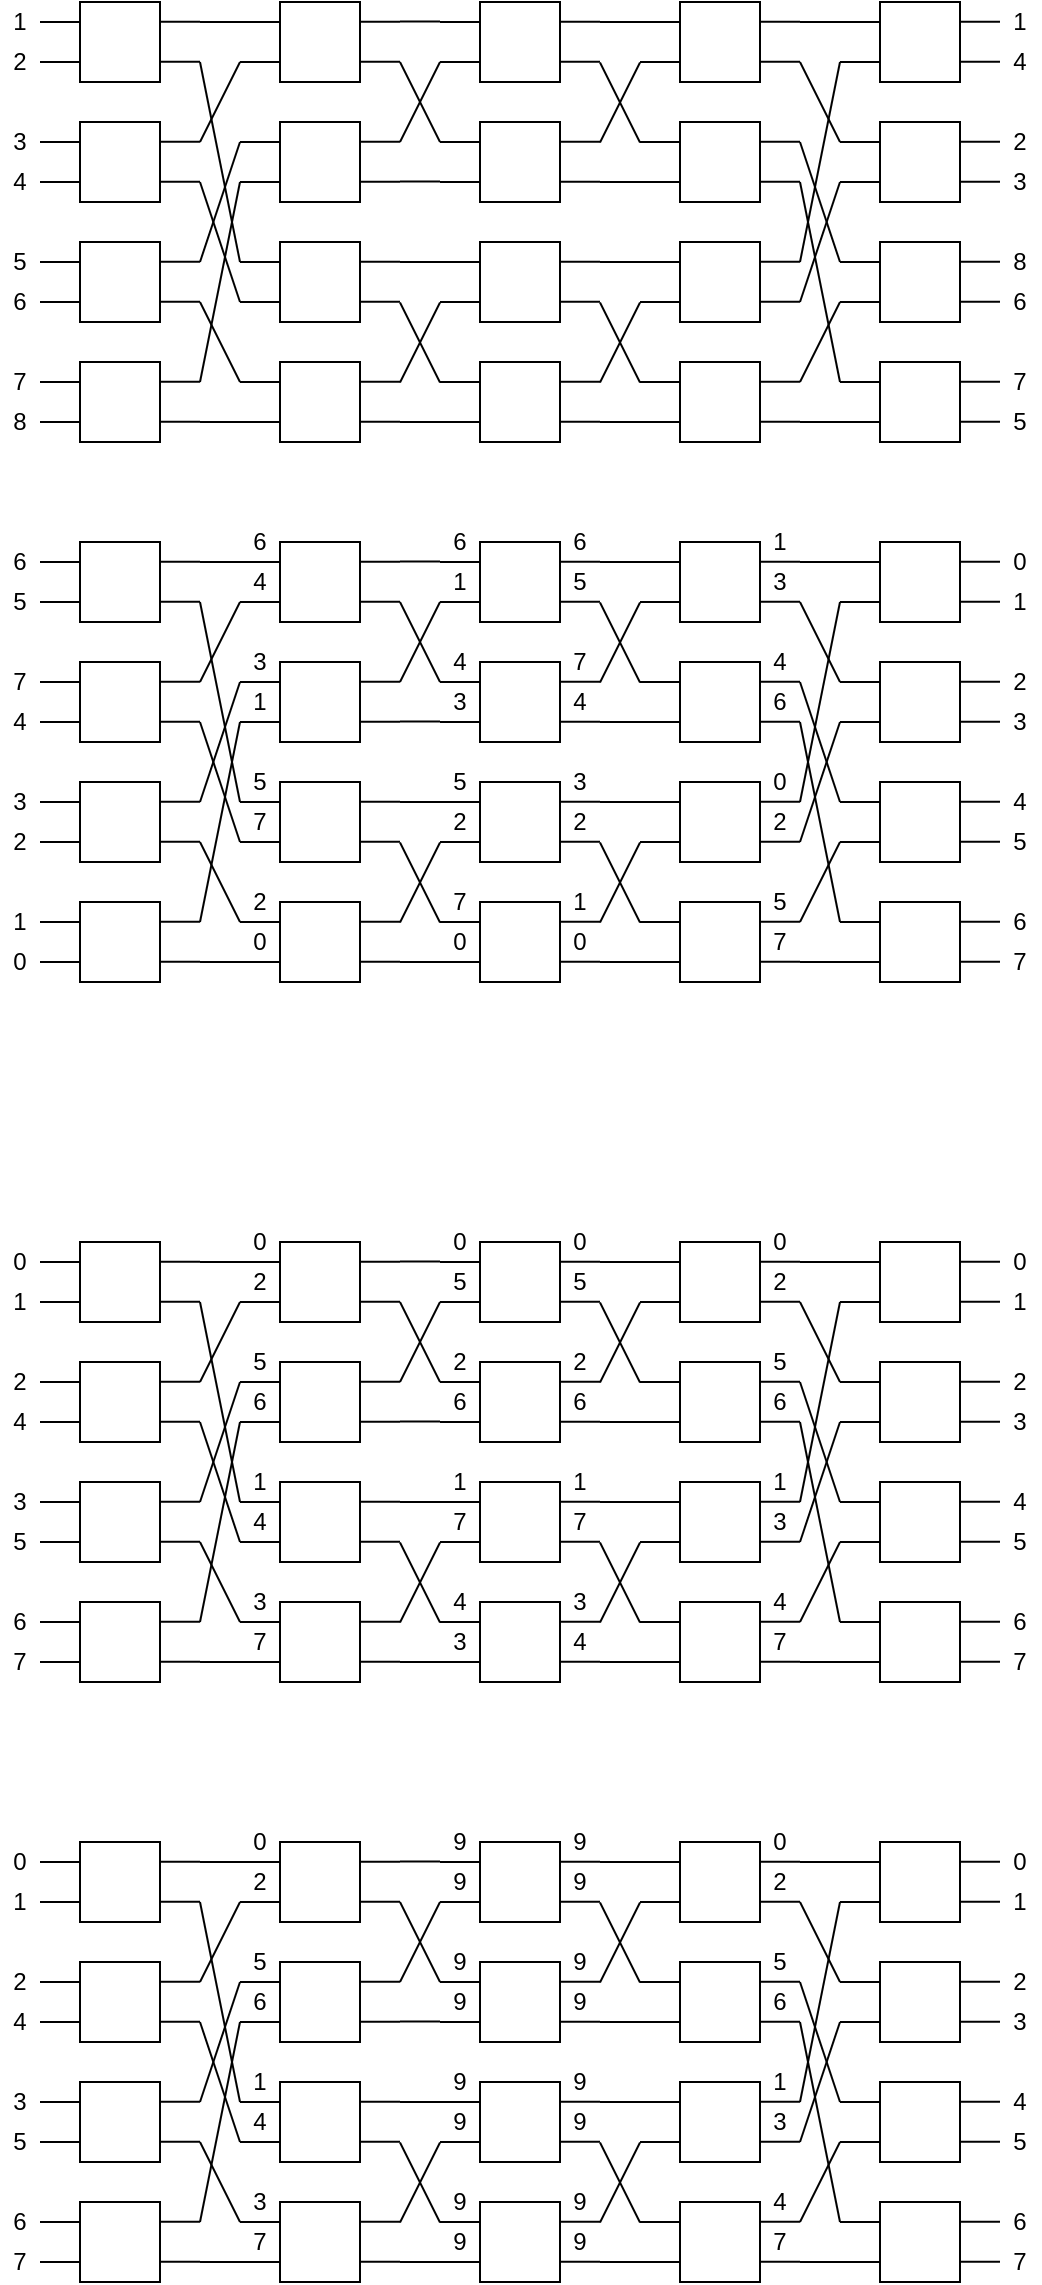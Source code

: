 <mxfile version="14.1.8" type="device"><diagram id="B-YNAb4vnowvBiodVgE_" name="Page-1"><mxGraphModel dx="677" dy="370" grid="1" gridSize="10" guides="1" tooltips="1" connect="1" arrows="1" fold="1" page="1" pageScale="1" pageWidth="850" pageHeight="1100" math="0" shadow="0"><root><mxCell id="0"/><mxCell id="1" parent="0"/><mxCell id="N7b6aDIBX-enTPKIQwNa-3" value="" style="rounded=0;whiteSpace=wrap;html=1;" parent="1" vertex="1"><mxGeometry x="90" y="120" width="40" height="40" as="geometry"/></mxCell><mxCell id="N7b6aDIBX-enTPKIQwNa-4" value="" style="endArrow=none;html=1;" parent="1" edge="1"><mxGeometry width="50" height="50" relative="1" as="geometry"><mxPoint x="70" y="130" as="sourcePoint"/><mxPoint x="90" y="130" as="targetPoint"/></mxGeometry></mxCell><mxCell id="N7b6aDIBX-enTPKIQwNa-6" value="" style="endArrow=none;html=1;" parent="1" edge="1"><mxGeometry width="50" height="50" relative="1" as="geometry"><mxPoint x="70" y="150" as="sourcePoint"/><mxPoint x="90" y="150" as="targetPoint"/></mxGeometry></mxCell><mxCell id="N7b6aDIBX-enTPKIQwNa-7" value="" style="endArrow=none;html=1;" parent="1" edge="1"><mxGeometry width="50" height="50" relative="1" as="geometry"><mxPoint x="130" y="129.83" as="sourcePoint"/><mxPoint x="150" y="129.83" as="targetPoint"/></mxGeometry></mxCell><mxCell id="N7b6aDIBX-enTPKIQwNa-8" value="" style="endArrow=none;html=1;" parent="1" edge="1"><mxGeometry width="50" height="50" relative="1" as="geometry"><mxPoint x="130" y="149.83" as="sourcePoint"/><mxPoint x="150" y="149.83" as="targetPoint"/></mxGeometry></mxCell><mxCell id="N7b6aDIBX-enTPKIQwNa-9" value="" style="rounded=0;whiteSpace=wrap;html=1;" parent="1" vertex="1"><mxGeometry x="90" y="180" width="40" height="40" as="geometry"/></mxCell><mxCell id="N7b6aDIBX-enTPKIQwNa-10" value="" style="endArrow=none;html=1;" parent="1" edge="1"><mxGeometry width="50" height="50" relative="1" as="geometry"><mxPoint x="70" y="190" as="sourcePoint"/><mxPoint x="90" y="190" as="targetPoint"/></mxGeometry></mxCell><mxCell id="N7b6aDIBX-enTPKIQwNa-11" value="" style="endArrow=none;html=1;" parent="1" edge="1"><mxGeometry width="50" height="50" relative="1" as="geometry"><mxPoint x="70" y="210" as="sourcePoint"/><mxPoint x="90" y="210" as="targetPoint"/></mxGeometry></mxCell><mxCell id="N7b6aDIBX-enTPKIQwNa-12" value="" style="endArrow=none;html=1;" parent="1" edge="1"><mxGeometry width="50" height="50" relative="1" as="geometry"><mxPoint x="130" y="189.83" as="sourcePoint"/><mxPoint x="150" y="189.83" as="targetPoint"/></mxGeometry></mxCell><mxCell id="N7b6aDIBX-enTPKIQwNa-13" value="" style="endArrow=none;html=1;" parent="1" edge="1"><mxGeometry width="50" height="50" relative="1" as="geometry"><mxPoint x="130" y="209.83" as="sourcePoint"/><mxPoint x="150" y="209.83" as="targetPoint"/></mxGeometry></mxCell><mxCell id="N7b6aDIBX-enTPKIQwNa-14" value="" style="rounded=0;whiteSpace=wrap;html=1;" parent="1" vertex="1"><mxGeometry x="90" y="240" width="40" height="40" as="geometry"/></mxCell><mxCell id="N7b6aDIBX-enTPKIQwNa-15" value="" style="endArrow=none;html=1;" parent="1" edge="1"><mxGeometry width="50" height="50" relative="1" as="geometry"><mxPoint x="70" y="250" as="sourcePoint"/><mxPoint x="90" y="250" as="targetPoint"/></mxGeometry></mxCell><mxCell id="N7b6aDIBX-enTPKIQwNa-16" value="" style="endArrow=none;html=1;" parent="1" edge="1"><mxGeometry width="50" height="50" relative="1" as="geometry"><mxPoint x="70" y="270" as="sourcePoint"/><mxPoint x="90" y="270" as="targetPoint"/></mxGeometry></mxCell><mxCell id="N7b6aDIBX-enTPKIQwNa-17" value="" style="endArrow=none;html=1;" parent="1" edge="1"><mxGeometry width="50" height="50" relative="1" as="geometry"><mxPoint x="130" y="249.83" as="sourcePoint"/><mxPoint x="150" y="249.83" as="targetPoint"/></mxGeometry></mxCell><mxCell id="N7b6aDIBX-enTPKIQwNa-18" value="" style="endArrow=none;html=1;" parent="1" edge="1"><mxGeometry width="50" height="50" relative="1" as="geometry"><mxPoint x="130" y="269.83" as="sourcePoint"/><mxPoint x="150" y="269.83" as="targetPoint"/></mxGeometry></mxCell><mxCell id="N7b6aDIBX-enTPKIQwNa-19" value="" style="rounded=0;whiteSpace=wrap;html=1;" parent="1" vertex="1"><mxGeometry x="90" y="300" width="40" height="40" as="geometry"/></mxCell><mxCell id="N7b6aDIBX-enTPKIQwNa-20" value="" style="endArrow=none;html=1;" parent="1" edge="1"><mxGeometry width="50" height="50" relative="1" as="geometry"><mxPoint x="70" y="310" as="sourcePoint"/><mxPoint x="90" y="310" as="targetPoint"/></mxGeometry></mxCell><mxCell id="N7b6aDIBX-enTPKIQwNa-21" value="" style="endArrow=none;html=1;" parent="1" edge="1"><mxGeometry width="50" height="50" relative="1" as="geometry"><mxPoint x="70" y="330" as="sourcePoint"/><mxPoint x="90" y="330" as="targetPoint"/></mxGeometry></mxCell><mxCell id="N7b6aDIBX-enTPKIQwNa-22" value="" style="endArrow=none;html=1;" parent="1" edge="1"><mxGeometry width="50" height="50" relative="1" as="geometry"><mxPoint x="130" y="309.83" as="sourcePoint"/><mxPoint x="150" y="309.83" as="targetPoint"/></mxGeometry></mxCell><mxCell id="N7b6aDIBX-enTPKIQwNa-23" value="" style="endArrow=none;html=1;" parent="1" edge="1"><mxGeometry width="50" height="50" relative="1" as="geometry"><mxPoint x="130" y="329.83" as="sourcePoint"/><mxPoint x="150" y="329.83" as="targetPoint"/></mxGeometry></mxCell><mxCell id="N7b6aDIBX-enTPKIQwNa-24" value="" style="rounded=0;whiteSpace=wrap;html=1;" parent="1" vertex="1"><mxGeometry x="190" y="120" width="40" height="40" as="geometry"/></mxCell><mxCell id="N7b6aDIBX-enTPKIQwNa-25" value="" style="endArrow=none;html=1;" parent="1" edge="1"><mxGeometry width="50" height="50" relative="1" as="geometry"><mxPoint x="170" y="130" as="sourcePoint"/><mxPoint x="190" y="130" as="targetPoint"/></mxGeometry></mxCell><mxCell id="N7b6aDIBX-enTPKIQwNa-26" value="" style="endArrow=none;html=1;" parent="1" edge="1"><mxGeometry width="50" height="50" relative="1" as="geometry"><mxPoint x="170" y="150" as="sourcePoint"/><mxPoint x="190" y="150" as="targetPoint"/></mxGeometry></mxCell><mxCell id="N7b6aDIBX-enTPKIQwNa-27" value="" style="endArrow=none;html=1;" parent="1" edge="1"><mxGeometry width="50" height="50" relative="1" as="geometry"><mxPoint x="230" y="129.83" as="sourcePoint"/><mxPoint x="250" y="129.83" as="targetPoint"/></mxGeometry></mxCell><mxCell id="N7b6aDIBX-enTPKIQwNa-28" value="" style="endArrow=none;html=1;" parent="1" edge="1"><mxGeometry width="50" height="50" relative="1" as="geometry"><mxPoint x="230" y="149.83" as="sourcePoint"/><mxPoint x="250" y="149.83" as="targetPoint"/></mxGeometry></mxCell><mxCell id="N7b6aDIBX-enTPKIQwNa-29" value="" style="rounded=0;whiteSpace=wrap;html=1;" parent="1" vertex="1"><mxGeometry x="190" y="180" width="40" height="40" as="geometry"/></mxCell><mxCell id="N7b6aDIBX-enTPKIQwNa-30" value="" style="endArrow=none;html=1;" parent="1" edge="1"><mxGeometry width="50" height="50" relative="1" as="geometry"><mxPoint x="170" y="190" as="sourcePoint"/><mxPoint x="190" y="190" as="targetPoint"/></mxGeometry></mxCell><mxCell id="N7b6aDIBX-enTPKIQwNa-31" value="" style="endArrow=none;html=1;" parent="1" edge="1"><mxGeometry width="50" height="50" relative="1" as="geometry"><mxPoint x="170" y="210" as="sourcePoint"/><mxPoint x="190" y="210" as="targetPoint"/></mxGeometry></mxCell><mxCell id="N7b6aDIBX-enTPKIQwNa-32" value="" style="endArrow=none;html=1;" parent="1" edge="1"><mxGeometry width="50" height="50" relative="1" as="geometry"><mxPoint x="230" y="189.83" as="sourcePoint"/><mxPoint x="250" y="189.83" as="targetPoint"/></mxGeometry></mxCell><mxCell id="N7b6aDIBX-enTPKIQwNa-33" value="" style="endArrow=none;html=1;" parent="1" edge="1"><mxGeometry width="50" height="50" relative="1" as="geometry"><mxPoint x="230" y="209.83" as="sourcePoint"/><mxPoint x="250" y="209.83" as="targetPoint"/></mxGeometry></mxCell><mxCell id="N7b6aDIBX-enTPKIQwNa-34" value="" style="rounded=0;whiteSpace=wrap;html=1;" parent="1" vertex="1"><mxGeometry x="190" y="240" width="40" height="40" as="geometry"/></mxCell><mxCell id="N7b6aDIBX-enTPKIQwNa-35" value="" style="endArrow=none;html=1;" parent="1" edge="1"><mxGeometry width="50" height="50" relative="1" as="geometry"><mxPoint x="170" y="250" as="sourcePoint"/><mxPoint x="190" y="250" as="targetPoint"/></mxGeometry></mxCell><mxCell id="N7b6aDIBX-enTPKIQwNa-36" value="" style="endArrow=none;html=1;" parent="1" edge="1"><mxGeometry width="50" height="50" relative="1" as="geometry"><mxPoint x="170" y="270" as="sourcePoint"/><mxPoint x="190" y="270" as="targetPoint"/></mxGeometry></mxCell><mxCell id="N7b6aDIBX-enTPKIQwNa-37" value="" style="endArrow=none;html=1;" parent="1" edge="1"><mxGeometry width="50" height="50" relative="1" as="geometry"><mxPoint x="230" y="249.83" as="sourcePoint"/><mxPoint x="250" y="249.83" as="targetPoint"/></mxGeometry></mxCell><mxCell id="N7b6aDIBX-enTPKIQwNa-38" value="" style="endArrow=none;html=1;" parent="1" edge="1"><mxGeometry width="50" height="50" relative="1" as="geometry"><mxPoint x="230" y="269.83" as="sourcePoint"/><mxPoint x="250" y="269.83" as="targetPoint"/></mxGeometry></mxCell><mxCell id="N7b6aDIBX-enTPKIQwNa-39" value="" style="rounded=0;whiteSpace=wrap;html=1;" parent="1" vertex="1"><mxGeometry x="190" y="300" width="40" height="40" as="geometry"/></mxCell><mxCell id="N7b6aDIBX-enTPKIQwNa-40" value="" style="endArrow=none;html=1;" parent="1" edge="1"><mxGeometry width="50" height="50" relative="1" as="geometry"><mxPoint x="170" y="310" as="sourcePoint"/><mxPoint x="190" y="310" as="targetPoint"/></mxGeometry></mxCell><mxCell id="N7b6aDIBX-enTPKIQwNa-41" value="" style="endArrow=none;html=1;" parent="1" edge="1"><mxGeometry width="50" height="50" relative="1" as="geometry"><mxPoint x="170" y="330" as="sourcePoint"/><mxPoint x="190" y="330" as="targetPoint"/></mxGeometry></mxCell><mxCell id="N7b6aDIBX-enTPKIQwNa-42" value="" style="endArrow=none;html=1;" parent="1" edge="1"><mxGeometry width="50" height="50" relative="1" as="geometry"><mxPoint x="230" y="309.83" as="sourcePoint"/><mxPoint x="250" y="309.83" as="targetPoint"/></mxGeometry></mxCell><mxCell id="N7b6aDIBX-enTPKIQwNa-43" value="" style="endArrow=none;html=1;" parent="1" edge="1"><mxGeometry width="50" height="50" relative="1" as="geometry"><mxPoint x="230" y="329.83" as="sourcePoint"/><mxPoint x="250" y="329.83" as="targetPoint"/></mxGeometry></mxCell><mxCell id="N7b6aDIBX-enTPKIQwNa-44" value="" style="rounded=0;whiteSpace=wrap;html=1;" parent="1" vertex="1"><mxGeometry x="290" y="120" width="40" height="40" as="geometry"/></mxCell><mxCell id="N7b6aDIBX-enTPKIQwNa-45" value="" style="endArrow=none;html=1;" parent="1" edge="1"><mxGeometry width="50" height="50" relative="1" as="geometry"><mxPoint x="270" y="130" as="sourcePoint"/><mxPoint x="290" y="130" as="targetPoint"/></mxGeometry></mxCell><mxCell id="N7b6aDIBX-enTPKIQwNa-46" value="" style="endArrow=none;html=1;" parent="1" edge="1"><mxGeometry width="50" height="50" relative="1" as="geometry"><mxPoint x="270" y="150" as="sourcePoint"/><mxPoint x="290" y="150" as="targetPoint"/></mxGeometry></mxCell><mxCell id="N7b6aDIBX-enTPKIQwNa-47" value="" style="endArrow=none;html=1;" parent="1" edge="1"><mxGeometry width="50" height="50" relative="1" as="geometry"><mxPoint x="330" y="129.83" as="sourcePoint"/><mxPoint x="350" y="129.83" as="targetPoint"/></mxGeometry></mxCell><mxCell id="N7b6aDIBX-enTPKIQwNa-48" value="" style="endArrow=none;html=1;" parent="1" edge="1"><mxGeometry width="50" height="50" relative="1" as="geometry"><mxPoint x="330" y="149.83" as="sourcePoint"/><mxPoint x="350" y="149.83" as="targetPoint"/></mxGeometry></mxCell><mxCell id="N7b6aDIBX-enTPKIQwNa-49" value="" style="rounded=0;whiteSpace=wrap;html=1;" parent="1" vertex="1"><mxGeometry x="290" y="180" width="40" height="40" as="geometry"/></mxCell><mxCell id="N7b6aDIBX-enTPKIQwNa-50" value="" style="endArrow=none;html=1;" parent="1" edge="1"><mxGeometry width="50" height="50" relative="1" as="geometry"><mxPoint x="270" y="190" as="sourcePoint"/><mxPoint x="290" y="190" as="targetPoint"/></mxGeometry></mxCell><mxCell id="N7b6aDIBX-enTPKIQwNa-51" value="" style="endArrow=none;html=1;" parent="1" edge="1"><mxGeometry width="50" height="50" relative="1" as="geometry"><mxPoint x="270" y="210" as="sourcePoint"/><mxPoint x="290" y="210" as="targetPoint"/></mxGeometry></mxCell><mxCell id="N7b6aDIBX-enTPKIQwNa-52" value="" style="endArrow=none;html=1;" parent="1" edge="1"><mxGeometry width="50" height="50" relative="1" as="geometry"><mxPoint x="330" y="189.83" as="sourcePoint"/><mxPoint x="350" y="189.83" as="targetPoint"/></mxGeometry></mxCell><mxCell id="N7b6aDIBX-enTPKIQwNa-53" value="" style="endArrow=none;html=1;" parent="1" edge="1"><mxGeometry width="50" height="50" relative="1" as="geometry"><mxPoint x="330" y="209.83" as="sourcePoint"/><mxPoint x="350" y="209.83" as="targetPoint"/></mxGeometry></mxCell><mxCell id="N7b6aDIBX-enTPKIQwNa-54" value="" style="rounded=0;whiteSpace=wrap;html=1;" parent="1" vertex="1"><mxGeometry x="290" y="240" width="40" height="40" as="geometry"/></mxCell><mxCell id="N7b6aDIBX-enTPKIQwNa-55" value="" style="endArrow=none;html=1;" parent="1" edge="1"><mxGeometry width="50" height="50" relative="1" as="geometry"><mxPoint x="270" y="250" as="sourcePoint"/><mxPoint x="290" y="250" as="targetPoint"/></mxGeometry></mxCell><mxCell id="N7b6aDIBX-enTPKIQwNa-56" value="" style="endArrow=none;html=1;" parent="1" edge="1"><mxGeometry width="50" height="50" relative="1" as="geometry"><mxPoint x="270" y="270" as="sourcePoint"/><mxPoint x="290" y="270" as="targetPoint"/></mxGeometry></mxCell><mxCell id="N7b6aDIBX-enTPKIQwNa-57" value="" style="endArrow=none;html=1;" parent="1" edge="1"><mxGeometry width="50" height="50" relative="1" as="geometry"><mxPoint x="330" y="249.83" as="sourcePoint"/><mxPoint x="350" y="249.83" as="targetPoint"/></mxGeometry></mxCell><mxCell id="N7b6aDIBX-enTPKIQwNa-58" value="" style="endArrow=none;html=1;" parent="1" edge="1"><mxGeometry width="50" height="50" relative="1" as="geometry"><mxPoint x="330" y="269.83" as="sourcePoint"/><mxPoint x="350" y="269.83" as="targetPoint"/></mxGeometry></mxCell><mxCell id="N7b6aDIBX-enTPKIQwNa-59" value="" style="rounded=0;whiteSpace=wrap;html=1;" parent="1" vertex="1"><mxGeometry x="290" y="300" width="40" height="40" as="geometry"/></mxCell><mxCell id="N7b6aDIBX-enTPKIQwNa-60" value="" style="endArrow=none;html=1;" parent="1" edge="1"><mxGeometry width="50" height="50" relative="1" as="geometry"><mxPoint x="270" y="310" as="sourcePoint"/><mxPoint x="290" y="310" as="targetPoint"/></mxGeometry></mxCell><mxCell id="N7b6aDIBX-enTPKIQwNa-61" value="" style="endArrow=none;html=1;" parent="1" edge="1"><mxGeometry width="50" height="50" relative="1" as="geometry"><mxPoint x="270" y="330" as="sourcePoint"/><mxPoint x="290" y="330" as="targetPoint"/></mxGeometry></mxCell><mxCell id="N7b6aDIBX-enTPKIQwNa-62" value="" style="endArrow=none;html=1;" parent="1" edge="1"><mxGeometry width="50" height="50" relative="1" as="geometry"><mxPoint x="330" y="309.83" as="sourcePoint"/><mxPoint x="350" y="309.83" as="targetPoint"/></mxGeometry></mxCell><mxCell id="N7b6aDIBX-enTPKIQwNa-63" value="" style="endArrow=none;html=1;" parent="1" edge="1"><mxGeometry width="50" height="50" relative="1" as="geometry"><mxPoint x="330" y="329.83" as="sourcePoint"/><mxPoint x="350" y="329.83" as="targetPoint"/></mxGeometry></mxCell><mxCell id="N7b6aDIBX-enTPKIQwNa-64" value="" style="rounded=0;whiteSpace=wrap;html=1;" parent="1" vertex="1"><mxGeometry x="390" y="120" width="40" height="40" as="geometry"/></mxCell><mxCell id="N7b6aDIBX-enTPKIQwNa-65" value="" style="endArrow=none;html=1;" parent="1" edge="1"><mxGeometry width="50" height="50" relative="1" as="geometry"><mxPoint x="370" y="130" as="sourcePoint"/><mxPoint x="390" y="130" as="targetPoint"/></mxGeometry></mxCell><mxCell id="N7b6aDIBX-enTPKIQwNa-66" value="" style="endArrow=none;html=1;" parent="1" edge="1"><mxGeometry width="50" height="50" relative="1" as="geometry"><mxPoint x="370" y="150" as="sourcePoint"/><mxPoint x="390" y="150" as="targetPoint"/></mxGeometry></mxCell><mxCell id="N7b6aDIBX-enTPKIQwNa-67" value="" style="endArrow=none;html=1;" parent="1" edge="1"><mxGeometry width="50" height="50" relative="1" as="geometry"><mxPoint x="430.0" y="129.83" as="sourcePoint"/><mxPoint x="450" y="129.83" as="targetPoint"/></mxGeometry></mxCell><mxCell id="N7b6aDIBX-enTPKIQwNa-68" value="" style="endArrow=none;html=1;" parent="1" edge="1"><mxGeometry width="50" height="50" relative="1" as="geometry"><mxPoint x="430.0" y="149.83" as="sourcePoint"/><mxPoint x="450" y="149.83" as="targetPoint"/></mxGeometry></mxCell><mxCell id="N7b6aDIBX-enTPKIQwNa-69" value="" style="rounded=0;whiteSpace=wrap;html=1;" parent="1" vertex="1"><mxGeometry x="390" y="180" width="40" height="40" as="geometry"/></mxCell><mxCell id="N7b6aDIBX-enTPKIQwNa-70" value="" style="endArrow=none;html=1;" parent="1" edge="1"><mxGeometry width="50" height="50" relative="1" as="geometry"><mxPoint x="370" y="190" as="sourcePoint"/><mxPoint x="390" y="190" as="targetPoint"/></mxGeometry></mxCell><mxCell id="N7b6aDIBX-enTPKIQwNa-71" value="" style="endArrow=none;html=1;" parent="1" edge="1"><mxGeometry width="50" height="50" relative="1" as="geometry"><mxPoint x="370" y="210" as="sourcePoint"/><mxPoint x="390" y="210" as="targetPoint"/></mxGeometry></mxCell><mxCell id="N7b6aDIBX-enTPKIQwNa-72" value="" style="endArrow=none;html=1;" parent="1" edge="1"><mxGeometry width="50" height="50" relative="1" as="geometry"><mxPoint x="430.0" y="189.83" as="sourcePoint"/><mxPoint x="450" y="189.83" as="targetPoint"/></mxGeometry></mxCell><mxCell id="N7b6aDIBX-enTPKIQwNa-73" value="" style="endArrow=none;html=1;" parent="1" edge="1"><mxGeometry width="50" height="50" relative="1" as="geometry"><mxPoint x="430.0" y="209.83" as="sourcePoint"/><mxPoint x="450" y="209.83" as="targetPoint"/></mxGeometry></mxCell><mxCell id="N7b6aDIBX-enTPKIQwNa-74" value="" style="rounded=0;whiteSpace=wrap;html=1;" parent="1" vertex="1"><mxGeometry x="390" y="240" width="40" height="40" as="geometry"/></mxCell><mxCell id="N7b6aDIBX-enTPKIQwNa-75" value="" style="endArrow=none;html=1;" parent="1" edge="1"><mxGeometry width="50" height="50" relative="1" as="geometry"><mxPoint x="370" y="250" as="sourcePoint"/><mxPoint x="390" y="250" as="targetPoint"/></mxGeometry></mxCell><mxCell id="N7b6aDIBX-enTPKIQwNa-76" value="" style="endArrow=none;html=1;" parent="1" edge="1"><mxGeometry width="50" height="50" relative="1" as="geometry"><mxPoint x="370" y="270" as="sourcePoint"/><mxPoint x="390" y="270" as="targetPoint"/></mxGeometry></mxCell><mxCell id="N7b6aDIBX-enTPKIQwNa-77" value="" style="endArrow=none;html=1;" parent="1" edge="1"><mxGeometry width="50" height="50" relative="1" as="geometry"><mxPoint x="430.0" y="249.83" as="sourcePoint"/><mxPoint x="450" y="249.83" as="targetPoint"/></mxGeometry></mxCell><mxCell id="N7b6aDIBX-enTPKIQwNa-78" value="" style="endArrow=none;html=1;" parent="1" edge="1"><mxGeometry width="50" height="50" relative="1" as="geometry"><mxPoint x="430.0" y="269.83" as="sourcePoint"/><mxPoint x="450" y="269.83" as="targetPoint"/></mxGeometry></mxCell><mxCell id="N7b6aDIBX-enTPKIQwNa-79" value="" style="rounded=0;whiteSpace=wrap;html=1;" parent="1" vertex="1"><mxGeometry x="390" y="300" width="40" height="40" as="geometry"/></mxCell><mxCell id="N7b6aDIBX-enTPKIQwNa-80" value="" style="endArrow=none;html=1;" parent="1" edge="1"><mxGeometry width="50" height="50" relative="1" as="geometry"><mxPoint x="370" y="310" as="sourcePoint"/><mxPoint x="390" y="310" as="targetPoint"/></mxGeometry></mxCell><mxCell id="N7b6aDIBX-enTPKIQwNa-81" value="" style="endArrow=none;html=1;" parent="1" edge="1"><mxGeometry width="50" height="50" relative="1" as="geometry"><mxPoint x="370" y="330" as="sourcePoint"/><mxPoint x="390" y="330" as="targetPoint"/></mxGeometry></mxCell><mxCell id="N7b6aDIBX-enTPKIQwNa-82" value="" style="endArrow=none;html=1;" parent="1" edge="1"><mxGeometry width="50" height="50" relative="1" as="geometry"><mxPoint x="430.0" y="309.83" as="sourcePoint"/><mxPoint x="450" y="309.83" as="targetPoint"/></mxGeometry></mxCell><mxCell id="N7b6aDIBX-enTPKIQwNa-83" value="" style="endArrow=none;html=1;" parent="1" edge="1"><mxGeometry width="50" height="50" relative="1" as="geometry"><mxPoint x="430.0" y="329.83" as="sourcePoint"/><mxPoint x="450" y="329.83" as="targetPoint"/></mxGeometry></mxCell><mxCell id="N7b6aDIBX-enTPKIQwNa-84" value="" style="rounded=0;whiteSpace=wrap;html=1;" parent="1" vertex="1"><mxGeometry x="490" y="120" width="40" height="40" as="geometry"/></mxCell><mxCell id="N7b6aDIBX-enTPKIQwNa-85" value="" style="endArrow=none;html=1;" parent="1" edge="1"><mxGeometry width="50" height="50" relative="1" as="geometry"><mxPoint x="470" y="130" as="sourcePoint"/><mxPoint x="490" y="130" as="targetPoint"/></mxGeometry></mxCell><mxCell id="N7b6aDIBX-enTPKIQwNa-86" value="" style="endArrow=none;html=1;" parent="1" edge="1"><mxGeometry width="50" height="50" relative="1" as="geometry"><mxPoint x="470" y="150" as="sourcePoint"/><mxPoint x="490" y="150" as="targetPoint"/></mxGeometry></mxCell><mxCell id="N7b6aDIBX-enTPKIQwNa-87" value="" style="endArrow=none;html=1;" parent="1" edge="1"><mxGeometry width="50" height="50" relative="1" as="geometry"><mxPoint x="530" y="129.83" as="sourcePoint"/><mxPoint x="550" y="129.83" as="targetPoint"/></mxGeometry></mxCell><mxCell id="N7b6aDIBX-enTPKIQwNa-88" value="" style="endArrow=none;html=1;" parent="1" edge="1"><mxGeometry width="50" height="50" relative="1" as="geometry"><mxPoint x="530" y="149.83" as="sourcePoint"/><mxPoint x="550" y="149.83" as="targetPoint"/></mxGeometry></mxCell><mxCell id="N7b6aDIBX-enTPKIQwNa-89" value="" style="rounded=0;whiteSpace=wrap;html=1;" parent="1" vertex="1"><mxGeometry x="490" y="180" width="40" height="40" as="geometry"/></mxCell><mxCell id="N7b6aDIBX-enTPKIQwNa-90" value="" style="endArrow=none;html=1;" parent="1" edge="1"><mxGeometry width="50" height="50" relative="1" as="geometry"><mxPoint x="470" y="190" as="sourcePoint"/><mxPoint x="490" y="190" as="targetPoint"/></mxGeometry></mxCell><mxCell id="N7b6aDIBX-enTPKIQwNa-91" value="" style="endArrow=none;html=1;" parent="1" edge="1"><mxGeometry width="50" height="50" relative="1" as="geometry"><mxPoint x="470" y="210" as="sourcePoint"/><mxPoint x="490" y="210" as="targetPoint"/></mxGeometry></mxCell><mxCell id="N7b6aDIBX-enTPKIQwNa-92" value="" style="endArrow=none;html=1;" parent="1" edge="1"><mxGeometry width="50" height="50" relative="1" as="geometry"><mxPoint x="530" y="189.83" as="sourcePoint"/><mxPoint x="550" y="189.83" as="targetPoint"/></mxGeometry></mxCell><mxCell id="N7b6aDIBX-enTPKIQwNa-93" value="" style="endArrow=none;html=1;" parent="1" edge="1"><mxGeometry width="50" height="50" relative="1" as="geometry"><mxPoint x="530" y="209.83" as="sourcePoint"/><mxPoint x="550" y="209.83" as="targetPoint"/></mxGeometry></mxCell><mxCell id="N7b6aDIBX-enTPKIQwNa-94" value="" style="rounded=0;whiteSpace=wrap;html=1;" parent="1" vertex="1"><mxGeometry x="490" y="240" width="40" height="40" as="geometry"/></mxCell><mxCell id="N7b6aDIBX-enTPKIQwNa-95" value="" style="endArrow=none;html=1;" parent="1" edge="1"><mxGeometry width="50" height="50" relative="1" as="geometry"><mxPoint x="470" y="250" as="sourcePoint"/><mxPoint x="490" y="250" as="targetPoint"/></mxGeometry></mxCell><mxCell id="N7b6aDIBX-enTPKIQwNa-96" value="" style="endArrow=none;html=1;" parent="1" edge="1"><mxGeometry width="50" height="50" relative="1" as="geometry"><mxPoint x="470" y="270" as="sourcePoint"/><mxPoint x="490" y="270" as="targetPoint"/></mxGeometry></mxCell><mxCell id="N7b6aDIBX-enTPKIQwNa-97" value="" style="endArrow=none;html=1;" parent="1" edge="1"><mxGeometry width="50" height="50" relative="1" as="geometry"><mxPoint x="530" y="249.83" as="sourcePoint"/><mxPoint x="550" y="249.83" as="targetPoint"/></mxGeometry></mxCell><mxCell id="N7b6aDIBX-enTPKIQwNa-98" value="" style="endArrow=none;html=1;" parent="1" edge="1"><mxGeometry width="50" height="50" relative="1" as="geometry"><mxPoint x="530" y="269.83" as="sourcePoint"/><mxPoint x="550" y="269.83" as="targetPoint"/></mxGeometry></mxCell><mxCell id="N7b6aDIBX-enTPKIQwNa-99" value="" style="rounded=0;whiteSpace=wrap;html=1;" parent="1" vertex="1"><mxGeometry x="490" y="300" width="40" height="40" as="geometry"/></mxCell><mxCell id="N7b6aDIBX-enTPKIQwNa-100" value="" style="endArrow=none;html=1;" parent="1" edge="1"><mxGeometry width="50" height="50" relative="1" as="geometry"><mxPoint x="470" y="310" as="sourcePoint"/><mxPoint x="490" y="310" as="targetPoint"/></mxGeometry></mxCell><mxCell id="N7b6aDIBX-enTPKIQwNa-101" value="" style="endArrow=none;html=1;" parent="1" edge="1"><mxGeometry width="50" height="50" relative="1" as="geometry"><mxPoint x="470" y="330" as="sourcePoint"/><mxPoint x="490" y="330" as="targetPoint"/></mxGeometry></mxCell><mxCell id="N7b6aDIBX-enTPKIQwNa-102" value="" style="endArrow=none;html=1;" parent="1" edge="1"><mxGeometry width="50" height="50" relative="1" as="geometry"><mxPoint x="530" y="309.83" as="sourcePoint"/><mxPoint x="550" y="309.83" as="targetPoint"/></mxGeometry></mxCell><mxCell id="N7b6aDIBX-enTPKIQwNa-103" value="" style="endArrow=none;html=1;" parent="1" edge="1"><mxGeometry width="50" height="50" relative="1" as="geometry"><mxPoint x="530" y="329.83" as="sourcePoint"/><mxPoint x="550" y="329.83" as="targetPoint"/></mxGeometry></mxCell><mxCell id="N7b6aDIBX-enTPKIQwNa-120" value="1" style="text;html=1;strokeColor=none;fillColor=none;align=center;verticalAlign=middle;whiteSpace=wrap;rounded=0;" parent="1" vertex="1"><mxGeometry x="550" y="120" width="20" height="20" as="geometry"/></mxCell><mxCell id="N7b6aDIBX-enTPKIQwNa-121" value="4" style="text;html=1;strokeColor=none;fillColor=none;align=center;verticalAlign=middle;whiteSpace=wrap;rounded=0;" parent="1" vertex="1"><mxGeometry x="550" y="140" width="20" height="20" as="geometry"/></mxCell><mxCell id="N7b6aDIBX-enTPKIQwNa-122" value="2" style="text;html=1;strokeColor=none;fillColor=none;align=center;verticalAlign=middle;whiteSpace=wrap;rounded=0;" parent="1" vertex="1"><mxGeometry x="550" y="180" width="20" height="20" as="geometry"/></mxCell><mxCell id="N7b6aDIBX-enTPKIQwNa-123" value="3" style="text;html=1;strokeColor=none;fillColor=none;align=center;verticalAlign=middle;whiteSpace=wrap;rounded=0;" parent="1" vertex="1"><mxGeometry x="550" y="200" width="20" height="20" as="geometry"/></mxCell><mxCell id="N7b6aDIBX-enTPKIQwNa-124" value="8" style="text;html=1;strokeColor=none;fillColor=none;align=center;verticalAlign=middle;whiteSpace=wrap;rounded=0;" parent="1" vertex="1"><mxGeometry x="550" y="240" width="20" height="20" as="geometry"/></mxCell><mxCell id="N7b6aDIBX-enTPKIQwNa-125" value="6" style="text;html=1;strokeColor=none;fillColor=none;align=center;verticalAlign=middle;whiteSpace=wrap;rounded=0;" parent="1" vertex="1"><mxGeometry x="550" y="260" width="20" height="20" as="geometry"/></mxCell><mxCell id="N7b6aDIBX-enTPKIQwNa-126" value="7" style="text;html=1;strokeColor=none;fillColor=none;align=center;verticalAlign=middle;whiteSpace=wrap;rounded=0;" parent="1" vertex="1"><mxGeometry x="550" y="300" width="20" height="20" as="geometry"/></mxCell><mxCell id="N7b6aDIBX-enTPKIQwNa-127" value="5" style="text;html=1;strokeColor=none;fillColor=none;align=center;verticalAlign=middle;whiteSpace=wrap;rounded=0;" parent="1" vertex="1"><mxGeometry x="550" y="320" width="20" height="20" as="geometry"/></mxCell><mxCell id="N7b6aDIBX-enTPKIQwNa-128" value="1" style="text;html=1;strokeColor=none;fillColor=none;align=center;verticalAlign=middle;whiteSpace=wrap;rounded=0;" parent="1" vertex="1"><mxGeometry x="50" y="120" width="20" height="20" as="geometry"/></mxCell><mxCell id="N7b6aDIBX-enTPKIQwNa-129" value="2" style="text;html=1;strokeColor=none;fillColor=none;align=center;verticalAlign=middle;whiteSpace=wrap;rounded=0;" parent="1" vertex="1"><mxGeometry x="50" y="140" width="20" height="20" as="geometry"/></mxCell><mxCell id="N7b6aDIBX-enTPKIQwNa-130" value="3" style="text;html=1;strokeColor=none;fillColor=none;align=center;verticalAlign=middle;whiteSpace=wrap;rounded=0;" parent="1" vertex="1"><mxGeometry x="50" y="180" width="20" height="20" as="geometry"/></mxCell><mxCell id="N7b6aDIBX-enTPKIQwNa-131" value="4" style="text;html=1;strokeColor=none;fillColor=none;align=center;verticalAlign=middle;whiteSpace=wrap;rounded=0;" parent="1" vertex="1"><mxGeometry x="50" y="200" width="20" height="20" as="geometry"/></mxCell><mxCell id="N7b6aDIBX-enTPKIQwNa-132" value="5" style="text;html=1;strokeColor=none;fillColor=none;align=center;verticalAlign=middle;whiteSpace=wrap;rounded=0;" parent="1" vertex="1"><mxGeometry x="50" y="240" width="20" height="20" as="geometry"/></mxCell><mxCell id="N7b6aDIBX-enTPKIQwNa-133" value="6" style="text;html=1;strokeColor=none;fillColor=none;align=center;verticalAlign=middle;whiteSpace=wrap;rounded=0;" parent="1" vertex="1"><mxGeometry x="50" y="260" width="20" height="20" as="geometry"/></mxCell><mxCell id="N7b6aDIBX-enTPKIQwNa-134" value="7" style="text;html=1;strokeColor=none;fillColor=none;align=center;verticalAlign=middle;whiteSpace=wrap;rounded=0;" parent="1" vertex="1"><mxGeometry x="50" y="300" width="20" height="20" as="geometry"/></mxCell><mxCell id="N7b6aDIBX-enTPKIQwNa-135" value="8" style="text;html=1;strokeColor=none;fillColor=none;align=center;verticalAlign=middle;whiteSpace=wrap;rounded=0;" parent="1" vertex="1"><mxGeometry x="50" y="320" width="20" height="20" as="geometry"/></mxCell><mxCell id="N7b6aDIBX-enTPKIQwNa-136" value="" style="endArrow=none;html=1;" parent="1" edge="1"><mxGeometry width="50" height="50" relative="1" as="geometry"><mxPoint x="150" y="130" as="sourcePoint"/><mxPoint x="170" y="130" as="targetPoint"/></mxGeometry></mxCell><mxCell id="N7b6aDIBX-enTPKIQwNa-137" value="" style="endArrow=none;html=1;" parent="1" edge="1"><mxGeometry width="50" height="50" relative="1" as="geometry"><mxPoint x="150" y="150" as="sourcePoint"/><mxPoint x="170" y="250" as="targetPoint"/></mxGeometry></mxCell><mxCell id="N7b6aDIBX-enTPKIQwNa-138" value="" style="endArrow=none;html=1;" parent="1" edge="1"><mxGeometry width="50" height="50" relative="1" as="geometry"><mxPoint x="150" y="190" as="sourcePoint"/><mxPoint x="170" y="150" as="targetPoint"/></mxGeometry></mxCell><mxCell id="N7b6aDIBX-enTPKIQwNa-139" value="" style="endArrow=none;html=1;" parent="1" edge="1"><mxGeometry width="50" height="50" relative="1" as="geometry"><mxPoint x="150" y="210" as="sourcePoint"/><mxPoint x="170" y="270" as="targetPoint"/></mxGeometry></mxCell><mxCell id="N7b6aDIBX-enTPKIQwNa-140" value="" style="endArrow=none;html=1;" parent="1" edge="1"><mxGeometry width="50" height="50" relative="1" as="geometry"><mxPoint x="150" y="250" as="sourcePoint"/><mxPoint x="170" y="190" as="targetPoint"/></mxGeometry></mxCell><mxCell id="N7b6aDIBX-enTPKIQwNa-141" value="" style="endArrow=none;html=1;" parent="1" edge="1"><mxGeometry width="50" height="50" relative="1" as="geometry"><mxPoint x="150" y="270" as="sourcePoint"/><mxPoint x="170" y="310" as="targetPoint"/></mxGeometry></mxCell><mxCell id="N7b6aDIBX-enTPKIQwNa-142" value="" style="endArrow=none;html=1;" parent="1" edge="1"><mxGeometry width="50" height="50" relative="1" as="geometry"><mxPoint x="150" y="310" as="sourcePoint"/><mxPoint x="170" y="210" as="targetPoint"/></mxGeometry></mxCell><mxCell id="N7b6aDIBX-enTPKIQwNa-143" value="" style="endArrow=none;html=1;" parent="1" edge="1"><mxGeometry width="50" height="50" relative="1" as="geometry"><mxPoint x="150" y="330" as="sourcePoint"/><mxPoint x="170" y="330" as="targetPoint"/></mxGeometry></mxCell><mxCell id="N7b6aDIBX-enTPKIQwNa-144" value="" style="endArrow=none;html=1;" parent="1" edge="1"><mxGeometry x="450" y="130" width="50" height="50" as="geometry"><mxPoint x="470" y="330" as="sourcePoint"/><mxPoint x="450" y="330" as="targetPoint"/></mxGeometry></mxCell><mxCell id="N7b6aDIBX-enTPKIQwNa-145" value="" style="endArrow=none;html=1;" parent="1" edge="1"><mxGeometry x="450" y="130" width="50" height="50" as="geometry"><mxPoint x="470" y="310" as="sourcePoint"/><mxPoint x="450" y="210" as="targetPoint"/></mxGeometry></mxCell><mxCell id="N7b6aDIBX-enTPKIQwNa-146" value="" style="endArrow=none;html=1;" parent="1" edge="1"><mxGeometry x="450" y="130" width="50" height="50" as="geometry"><mxPoint x="470" y="270" as="sourcePoint"/><mxPoint x="450" y="310" as="targetPoint"/></mxGeometry></mxCell><mxCell id="N7b6aDIBX-enTPKIQwNa-147" value="" style="endArrow=none;html=1;" parent="1" edge="1"><mxGeometry x="450" y="130" width="50" height="50" as="geometry"><mxPoint x="470" y="250" as="sourcePoint"/><mxPoint x="450" y="190" as="targetPoint"/></mxGeometry></mxCell><mxCell id="N7b6aDIBX-enTPKIQwNa-148" value="" style="endArrow=none;html=1;" parent="1" edge="1"><mxGeometry x="450" y="130" width="50" height="50" as="geometry"><mxPoint x="470" y="210" as="sourcePoint"/><mxPoint x="450" y="270" as="targetPoint"/></mxGeometry></mxCell><mxCell id="N7b6aDIBX-enTPKIQwNa-149" value="" style="endArrow=none;html=1;" parent="1" edge="1"><mxGeometry x="450" y="130" width="50" height="50" as="geometry"><mxPoint x="470" y="190" as="sourcePoint"/><mxPoint x="450" y="150" as="targetPoint"/></mxGeometry></mxCell><mxCell id="N7b6aDIBX-enTPKIQwNa-150" value="" style="endArrow=none;html=1;" parent="1" edge="1"><mxGeometry x="450" y="130" width="50" height="50" as="geometry"><mxPoint x="470" y="150" as="sourcePoint"/><mxPoint x="450" y="250" as="targetPoint"/></mxGeometry></mxCell><mxCell id="N7b6aDIBX-enTPKIQwNa-151" value="" style="endArrow=none;html=1;" parent="1" edge="1"><mxGeometry x="450" y="130" width="50" height="50" as="geometry"><mxPoint x="470" y="130" as="sourcePoint"/><mxPoint x="450" y="130" as="targetPoint"/></mxGeometry></mxCell><mxCell id="N7b6aDIBX-enTPKIQwNa-153" value="" style="endArrow=none;html=1;" parent="1" edge="1"><mxGeometry width="50" height="50" relative="1" as="geometry"><mxPoint x="250" y="129.76" as="sourcePoint"/><mxPoint x="270" y="129.76" as="targetPoint"/></mxGeometry></mxCell><mxCell id="N7b6aDIBX-enTPKIQwNa-154" value="" style="endArrow=none;html=1;" parent="1" edge="1"><mxGeometry width="50" height="50" relative="1" as="geometry"><mxPoint x="250" y="209.76" as="sourcePoint"/><mxPoint x="270" y="209.76" as="targetPoint"/></mxGeometry></mxCell><mxCell id="N7b6aDIBX-enTPKIQwNa-155" value="" style="endArrow=none;html=1;" parent="1" edge="1"><mxGeometry width="50" height="50" relative="1" as="geometry"><mxPoint x="250" y="150" as="sourcePoint"/><mxPoint x="270" y="190" as="targetPoint"/></mxGeometry></mxCell><mxCell id="N7b6aDIBX-enTPKIQwNa-156" value="" style="endArrow=none;html=1;" parent="1" edge="1"><mxGeometry width="50" height="50" relative="1" as="geometry"><mxPoint x="250" y="190" as="sourcePoint"/><mxPoint x="270" y="150" as="targetPoint"/></mxGeometry></mxCell><mxCell id="N7b6aDIBX-enTPKIQwNa-157" value="" style="endArrow=none;html=1;" parent="1" edge="1"><mxGeometry width="50" height="50" relative="1" as="geometry"><mxPoint x="250" y="250.0" as="sourcePoint"/><mxPoint x="270" y="250.0" as="targetPoint"/></mxGeometry></mxCell><mxCell id="N7b6aDIBX-enTPKIQwNa-158" value="" style="endArrow=none;html=1;" parent="1" edge="1"><mxGeometry width="50" height="50" relative="1" as="geometry"><mxPoint x="250" y="330" as="sourcePoint"/><mxPoint x="270" y="330" as="targetPoint"/></mxGeometry></mxCell><mxCell id="N7b6aDIBX-enTPKIQwNa-159" value="" style="endArrow=none;html=1;" parent="1" edge="1"><mxGeometry width="50" height="50" relative="1" as="geometry"><mxPoint x="250" y="270.24" as="sourcePoint"/><mxPoint x="270" y="310.24" as="targetPoint"/></mxGeometry></mxCell><mxCell id="N7b6aDIBX-enTPKIQwNa-160" value="" style="endArrow=none;html=1;" parent="1" edge="1"><mxGeometry width="50" height="50" relative="1" as="geometry"><mxPoint x="250" y="310.24" as="sourcePoint"/><mxPoint x="270" y="270.24" as="targetPoint"/></mxGeometry></mxCell><mxCell id="N7b6aDIBX-enTPKIQwNa-161" value="" style="endArrow=none;html=1;" parent="1" edge="1"><mxGeometry width="50" height="50" relative="1" as="geometry"><mxPoint x="350" y="250" as="sourcePoint"/><mxPoint x="370" y="250" as="targetPoint"/></mxGeometry></mxCell><mxCell id="N7b6aDIBX-enTPKIQwNa-162" value="" style="endArrow=none;html=1;" parent="1" edge="1"><mxGeometry width="50" height="50" relative="1" as="geometry"><mxPoint x="350" y="330" as="sourcePoint"/><mxPoint x="370" y="330" as="targetPoint"/></mxGeometry></mxCell><mxCell id="N7b6aDIBX-enTPKIQwNa-163" value="" style="endArrow=none;html=1;" parent="1" edge="1"><mxGeometry width="50" height="50" relative="1" as="geometry"><mxPoint x="350" y="270.24" as="sourcePoint"/><mxPoint x="370" y="310.24" as="targetPoint"/></mxGeometry></mxCell><mxCell id="N7b6aDIBX-enTPKIQwNa-164" value="" style="endArrow=none;html=1;" parent="1" edge="1"><mxGeometry width="50" height="50" relative="1" as="geometry"><mxPoint x="350" y="310.24" as="sourcePoint"/><mxPoint x="370" y="270.24" as="targetPoint"/></mxGeometry></mxCell><mxCell id="N7b6aDIBX-enTPKIQwNa-165" value="" style="endArrow=none;html=1;" parent="1" edge="1"><mxGeometry width="50" height="50" relative="1" as="geometry"><mxPoint x="350" y="130" as="sourcePoint"/><mxPoint x="370" y="130" as="targetPoint"/></mxGeometry></mxCell><mxCell id="N7b6aDIBX-enTPKIQwNa-166" value="" style="endArrow=none;html=1;" parent="1" edge="1"><mxGeometry width="50" height="50" relative="1" as="geometry"><mxPoint x="350" y="210" as="sourcePoint"/><mxPoint x="370" y="210" as="targetPoint"/></mxGeometry></mxCell><mxCell id="N7b6aDIBX-enTPKIQwNa-167" value="" style="endArrow=none;html=1;" parent="1" edge="1"><mxGeometry width="50" height="50" relative="1" as="geometry"><mxPoint x="350" y="150.24" as="sourcePoint"/><mxPoint x="370" y="190.24" as="targetPoint"/></mxGeometry></mxCell><mxCell id="N7b6aDIBX-enTPKIQwNa-168" value="" style="endArrow=none;html=1;" parent="1" edge="1"><mxGeometry width="50" height="50" relative="1" as="geometry"><mxPoint x="350" y="190.24" as="sourcePoint"/><mxPoint x="370" y="150.24" as="targetPoint"/></mxGeometry></mxCell><mxCell id="N7b6aDIBX-enTPKIQwNa-169" value="" style="rounded=0;whiteSpace=wrap;html=1;" parent="1" vertex="1"><mxGeometry x="90" y="390" width="40" height="40" as="geometry"/></mxCell><mxCell id="N7b6aDIBX-enTPKIQwNa-170" value="" style="endArrow=none;html=1;" parent="1" edge="1"><mxGeometry width="50" height="50" relative="1" as="geometry"><mxPoint x="70" y="400" as="sourcePoint"/><mxPoint x="90" y="400" as="targetPoint"/></mxGeometry></mxCell><mxCell id="N7b6aDIBX-enTPKIQwNa-171" value="" style="endArrow=none;html=1;" parent="1" edge="1"><mxGeometry width="50" height="50" relative="1" as="geometry"><mxPoint x="70" y="420" as="sourcePoint"/><mxPoint x="90" y="420" as="targetPoint"/></mxGeometry></mxCell><mxCell id="N7b6aDIBX-enTPKIQwNa-172" value="" style="endArrow=none;html=1;" parent="1" edge="1"><mxGeometry width="50" height="50" relative="1" as="geometry"><mxPoint x="130" y="399.83" as="sourcePoint"/><mxPoint x="150" y="399.83" as="targetPoint"/></mxGeometry></mxCell><mxCell id="N7b6aDIBX-enTPKIQwNa-173" value="" style="endArrow=none;html=1;" parent="1" edge="1"><mxGeometry width="50" height="50" relative="1" as="geometry"><mxPoint x="130" y="419.83" as="sourcePoint"/><mxPoint x="150" y="419.83" as="targetPoint"/></mxGeometry></mxCell><mxCell id="N7b6aDIBX-enTPKIQwNa-174" value="" style="rounded=0;whiteSpace=wrap;html=1;" parent="1" vertex="1"><mxGeometry x="90" y="450" width="40" height="40" as="geometry"/></mxCell><mxCell id="N7b6aDIBX-enTPKIQwNa-175" value="" style="endArrow=none;html=1;" parent="1" edge="1"><mxGeometry width="50" height="50" relative="1" as="geometry"><mxPoint x="70" y="460" as="sourcePoint"/><mxPoint x="90" y="460" as="targetPoint"/></mxGeometry></mxCell><mxCell id="N7b6aDIBX-enTPKIQwNa-176" value="" style="endArrow=none;html=1;" parent="1" edge="1"><mxGeometry width="50" height="50" relative="1" as="geometry"><mxPoint x="70" y="480" as="sourcePoint"/><mxPoint x="90" y="480" as="targetPoint"/></mxGeometry></mxCell><mxCell id="N7b6aDIBX-enTPKIQwNa-177" value="" style="endArrow=none;html=1;" parent="1" edge="1"><mxGeometry width="50" height="50" relative="1" as="geometry"><mxPoint x="130" y="459.83" as="sourcePoint"/><mxPoint x="150" y="459.83" as="targetPoint"/></mxGeometry></mxCell><mxCell id="N7b6aDIBX-enTPKIQwNa-178" value="" style="endArrow=none;html=1;" parent="1" edge="1"><mxGeometry width="50" height="50" relative="1" as="geometry"><mxPoint x="130" y="479.83" as="sourcePoint"/><mxPoint x="150" y="479.83" as="targetPoint"/></mxGeometry></mxCell><mxCell id="N7b6aDIBX-enTPKIQwNa-179" value="" style="rounded=0;whiteSpace=wrap;html=1;" parent="1" vertex="1"><mxGeometry x="90" y="510" width="40" height="40" as="geometry"/></mxCell><mxCell id="N7b6aDIBX-enTPKIQwNa-180" value="" style="endArrow=none;html=1;" parent="1" edge="1"><mxGeometry width="50" height="50" relative="1" as="geometry"><mxPoint x="70" y="520" as="sourcePoint"/><mxPoint x="90" y="520" as="targetPoint"/></mxGeometry></mxCell><mxCell id="N7b6aDIBX-enTPKIQwNa-181" value="" style="endArrow=none;html=1;" parent="1" edge="1"><mxGeometry width="50" height="50" relative="1" as="geometry"><mxPoint x="70" y="540" as="sourcePoint"/><mxPoint x="90" y="540" as="targetPoint"/></mxGeometry></mxCell><mxCell id="N7b6aDIBX-enTPKIQwNa-182" value="" style="endArrow=none;html=1;" parent="1" edge="1"><mxGeometry width="50" height="50" relative="1" as="geometry"><mxPoint x="130" y="519.83" as="sourcePoint"/><mxPoint x="150" y="519.83" as="targetPoint"/></mxGeometry></mxCell><mxCell id="N7b6aDIBX-enTPKIQwNa-183" value="" style="endArrow=none;html=1;" parent="1" edge="1"><mxGeometry width="50" height="50" relative="1" as="geometry"><mxPoint x="130" y="539.83" as="sourcePoint"/><mxPoint x="150" y="539.83" as="targetPoint"/></mxGeometry></mxCell><mxCell id="N7b6aDIBX-enTPKIQwNa-184" value="" style="rounded=0;whiteSpace=wrap;html=1;" parent="1" vertex="1"><mxGeometry x="90" y="570" width="40" height="40" as="geometry"/></mxCell><mxCell id="N7b6aDIBX-enTPKIQwNa-185" value="" style="endArrow=none;html=1;" parent="1" edge="1"><mxGeometry width="50" height="50" relative="1" as="geometry"><mxPoint x="70" y="580" as="sourcePoint"/><mxPoint x="90" y="580" as="targetPoint"/></mxGeometry></mxCell><mxCell id="N7b6aDIBX-enTPKIQwNa-186" value="" style="endArrow=none;html=1;" parent="1" edge="1"><mxGeometry width="50" height="50" relative="1" as="geometry"><mxPoint x="70" y="600" as="sourcePoint"/><mxPoint x="90" y="600" as="targetPoint"/></mxGeometry></mxCell><mxCell id="N7b6aDIBX-enTPKIQwNa-187" value="" style="endArrow=none;html=1;" parent="1" edge="1"><mxGeometry width="50" height="50" relative="1" as="geometry"><mxPoint x="130" y="579.83" as="sourcePoint"/><mxPoint x="150" y="579.83" as="targetPoint"/></mxGeometry></mxCell><mxCell id="N7b6aDIBX-enTPKIQwNa-188" value="" style="endArrow=none;html=1;" parent="1" edge="1"><mxGeometry width="50" height="50" relative="1" as="geometry"><mxPoint x="130" y="599.83" as="sourcePoint"/><mxPoint x="150" y="599.83" as="targetPoint"/></mxGeometry></mxCell><mxCell id="N7b6aDIBX-enTPKIQwNa-189" value="" style="rounded=0;whiteSpace=wrap;html=1;" parent="1" vertex="1"><mxGeometry x="190" y="390" width="40" height="40" as="geometry"/></mxCell><mxCell id="N7b6aDIBX-enTPKIQwNa-190" value="" style="endArrow=none;html=1;" parent="1" edge="1"><mxGeometry width="50" height="50" relative="1" as="geometry"><mxPoint x="170" y="400" as="sourcePoint"/><mxPoint x="190" y="400" as="targetPoint"/></mxGeometry></mxCell><mxCell id="N7b6aDIBX-enTPKIQwNa-191" value="" style="endArrow=none;html=1;" parent="1" edge="1"><mxGeometry width="50" height="50" relative="1" as="geometry"><mxPoint x="170" y="420" as="sourcePoint"/><mxPoint x="190" y="420" as="targetPoint"/></mxGeometry></mxCell><mxCell id="N7b6aDIBX-enTPKIQwNa-192" value="" style="endArrow=none;html=1;" parent="1" edge="1"><mxGeometry width="50" height="50" relative="1" as="geometry"><mxPoint x="230" y="399.83" as="sourcePoint"/><mxPoint x="250" y="399.83" as="targetPoint"/></mxGeometry></mxCell><mxCell id="N7b6aDIBX-enTPKIQwNa-193" value="" style="endArrow=none;html=1;" parent="1" edge="1"><mxGeometry width="50" height="50" relative="1" as="geometry"><mxPoint x="230" y="419.83" as="sourcePoint"/><mxPoint x="250" y="419.83" as="targetPoint"/></mxGeometry></mxCell><mxCell id="N7b6aDIBX-enTPKIQwNa-194" value="" style="rounded=0;whiteSpace=wrap;html=1;" parent="1" vertex="1"><mxGeometry x="190" y="450" width="40" height="40" as="geometry"/></mxCell><mxCell id="N7b6aDIBX-enTPKIQwNa-195" value="" style="endArrow=none;html=1;" parent="1" edge="1"><mxGeometry width="50" height="50" relative="1" as="geometry"><mxPoint x="170" y="460" as="sourcePoint"/><mxPoint x="190" y="460" as="targetPoint"/></mxGeometry></mxCell><mxCell id="N7b6aDIBX-enTPKIQwNa-196" value="" style="endArrow=none;html=1;" parent="1" edge="1"><mxGeometry width="50" height="50" relative="1" as="geometry"><mxPoint x="170" y="480" as="sourcePoint"/><mxPoint x="190" y="480" as="targetPoint"/></mxGeometry></mxCell><mxCell id="N7b6aDIBX-enTPKIQwNa-197" value="" style="endArrow=none;html=1;" parent="1" edge="1"><mxGeometry width="50" height="50" relative="1" as="geometry"><mxPoint x="230" y="459.83" as="sourcePoint"/><mxPoint x="250" y="459.83" as="targetPoint"/></mxGeometry></mxCell><mxCell id="N7b6aDIBX-enTPKIQwNa-198" value="" style="endArrow=none;html=1;" parent="1" edge="1"><mxGeometry width="50" height="50" relative="1" as="geometry"><mxPoint x="230" y="479.83" as="sourcePoint"/><mxPoint x="250" y="479.83" as="targetPoint"/></mxGeometry></mxCell><mxCell id="N7b6aDIBX-enTPKIQwNa-199" value="" style="rounded=0;whiteSpace=wrap;html=1;" parent="1" vertex="1"><mxGeometry x="190" y="510" width="40" height="40" as="geometry"/></mxCell><mxCell id="N7b6aDIBX-enTPKIQwNa-200" value="" style="endArrow=none;html=1;" parent="1" edge="1"><mxGeometry width="50" height="50" relative="1" as="geometry"><mxPoint x="170" y="520" as="sourcePoint"/><mxPoint x="190" y="520" as="targetPoint"/></mxGeometry></mxCell><mxCell id="N7b6aDIBX-enTPKIQwNa-201" value="" style="endArrow=none;html=1;" parent="1" edge="1"><mxGeometry width="50" height="50" relative="1" as="geometry"><mxPoint x="170" y="540" as="sourcePoint"/><mxPoint x="190" y="540" as="targetPoint"/></mxGeometry></mxCell><mxCell id="N7b6aDIBX-enTPKIQwNa-202" value="" style="endArrow=none;html=1;" parent="1" edge="1"><mxGeometry width="50" height="50" relative="1" as="geometry"><mxPoint x="230" y="519.83" as="sourcePoint"/><mxPoint x="250" y="519.83" as="targetPoint"/></mxGeometry></mxCell><mxCell id="N7b6aDIBX-enTPKIQwNa-203" value="" style="endArrow=none;html=1;" parent="1" edge="1"><mxGeometry width="50" height="50" relative="1" as="geometry"><mxPoint x="230" y="539.83" as="sourcePoint"/><mxPoint x="250" y="539.83" as="targetPoint"/></mxGeometry></mxCell><mxCell id="N7b6aDIBX-enTPKIQwNa-204" value="" style="rounded=0;whiteSpace=wrap;html=1;" parent="1" vertex="1"><mxGeometry x="190" y="570" width="40" height="40" as="geometry"/></mxCell><mxCell id="N7b6aDIBX-enTPKIQwNa-205" value="" style="endArrow=none;html=1;" parent="1" edge="1"><mxGeometry width="50" height="50" relative="1" as="geometry"><mxPoint x="170" y="580" as="sourcePoint"/><mxPoint x="190" y="580" as="targetPoint"/></mxGeometry></mxCell><mxCell id="N7b6aDIBX-enTPKIQwNa-206" value="" style="endArrow=none;html=1;" parent="1" edge="1"><mxGeometry width="50" height="50" relative="1" as="geometry"><mxPoint x="170" y="600" as="sourcePoint"/><mxPoint x="190" y="600" as="targetPoint"/></mxGeometry></mxCell><mxCell id="N7b6aDIBX-enTPKIQwNa-207" value="" style="endArrow=none;html=1;" parent="1" edge="1"><mxGeometry width="50" height="50" relative="1" as="geometry"><mxPoint x="230" y="579.83" as="sourcePoint"/><mxPoint x="250" y="579.83" as="targetPoint"/></mxGeometry></mxCell><mxCell id="N7b6aDIBX-enTPKIQwNa-208" value="" style="endArrow=none;html=1;" parent="1" edge="1"><mxGeometry width="50" height="50" relative="1" as="geometry"><mxPoint x="230" y="599.83" as="sourcePoint"/><mxPoint x="250" y="599.83" as="targetPoint"/></mxGeometry></mxCell><mxCell id="N7b6aDIBX-enTPKIQwNa-209" value="" style="rounded=0;whiteSpace=wrap;html=1;" parent="1" vertex="1"><mxGeometry x="290" y="390" width="40" height="40" as="geometry"/></mxCell><mxCell id="N7b6aDIBX-enTPKIQwNa-210" value="" style="endArrow=none;html=1;" parent="1" edge="1"><mxGeometry width="50" height="50" relative="1" as="geometry"><mxPoint x="270" y="400" as="sourcePoint"/><mxPoint x="290" y="400" as="targetPoint"/></mxGeometry></mxCell><mxCell id="N7b6aDIBX-enTPKIQwNa-211" value="" style="endArrow=none;html=1;" parent="1" edge="1"><mxGeometry width="50" height="50" relative="1" as="geometry"><mxPoint x="270" y="420" as="sourcePoint"/><mxPoint x="290" y="420" as="targetPoint"/></mxGeometry></mxCell><mxCell id="N7b6aDIBX-enTPKIQwNa-212" value="" style="endArrow=none;html=1;" parent="1" edge="1"><mxGeometry width="50" height="50" relative="1" as="geometry"><mxPoint x="330.0" y="399.83" as="sourcePoint"/><mxPoint x="350" y="399.83" as="targetPoint"/></mxGeometry></mxCell><mxCell id="N7b6aDIBX-enTPKIQwNa-213" value="" style="endArrow=none;html=1;" parent="1" edge="1"><mxGeometry width="50" height="50" relative="1" as="geometry"><mxPoint x="330.0" y="419.83" as="sourcePoint"/><mxPoint x="350" y="419.83" as="targetPoint"/></mxGeometry></mxCell><mxCell id="N7b6aDIBX-enTPKIQwNa-214" value="" style="rounded=0;whiteSpace=wrap;html=1;" parent="1" vertex="1"><mxGeometry x="290" y="450" width="40" height="40" as="geometry"/></mxCell><mxCell id="N7b6aDIBX-enTPKIQwNa-215" value="" style="endArrow=none;html=1;" parent="1" edge="1"><mxGeometry width="50" height="50" relative="1" as="geometry"><mxPoint x="270" y="460" as="sourcePoint"/><mxPoint x="290" y="460" as="targetPoint"/></mxGeometry></mxCell><mxCell id="N7b6aDIBX-enTPKIQwNa-216" value="" style="endArrow=none;html=1;" parent="1" edge="1"><mxGeometry width="50" height="50" relative="1" as="geometry"><mxPoint x="270" y="480" as="sourcePoint"/><mxPoint x="290" y="480" as="targetPoint"/></mxGeometry></mxCell><mxCell id="N7b6aDIBX-enTPKIQwNa-217" value="" style="endArrow=none;html=1;" parent="1" edge="1"><mxGeometry width="50" height="50" relative="1" as="geometry"><mxPoint x="330.0" y="459.83" as="sourcePoint"/><mxPoint x="350" y="459.83" as="targetPoint"/></mxGeometry></mxCell><mxCell id="N7b6aDIBX-enTPKIQwNa-218" value="" style="endArrow=none;html=1;" parent="1" edge="1"><mxGeometry width="50" height="50" relative="1" as="geometry"><mxPoint x="330.0" y="479.83" as="sourcePoint"/><mxPoint x="350" y="479.83" as="targetPoint"/></mxGeometry></mxCell><mxCell id="N7b6aDIBX-enTPKIQwNa-219" value="" style="rounded=0;whiteSpace=wrap;html=1;" parent="1" vertex="1"><mxGeometry x="290" y="510" width="40" height="40" as="geometry"/></mxCell><mxCell id="N7b6aDIBX-enTPKIQwNa-220" value="" style="endArrow=none;html=1;" parent="1" edge="1"><mxGeometry width="50" height="50" relative="1" as="geometry"><mxPoint x="270" y="520" as="sourcePoint"/><mxPoint x="290" y="520" as="targetPoint"/></mxGeometry></mxCell><mxCell id="N7b6aDIBX-enTPKIQwNa-221" value="" style="endArrow=none;html=1;" parent="1" edge="1"><mxGeometry width="50" height="50" relative="1" as="geometry"><mxPoint x="270" y="540" as="sourcePoint"/><mxPoint x="290" y="540" as="targetPoint"/></mxGeometry></mxCell><mxCell id="N7b6aDIBX-enTPKIQwNa-222" value="" style="endArrow=none;html=1;" parent="1" edge="1"><mxGeometry width="50" height="50" relative="1" as="geometry"><mxPoint x="330.0" y="519.83" as="sourcePoint"/><mxPoint x="350" y="519.83" as="targetPoint"/></mxGeometry></mxCell><mxCell id="N7b6aDIBX-enTPKIQwNa-223" value="" style="endArrow=none;html=1;" parent="1" edge="1"><mxGeometry width="50" height="50" relative="1" as="geometry"><mxPoint x="330.0" y="539.83" as="sourcePoint"/><mxPoint x="350" y="539.83" as="targetPoint"/></mxGeometry></mxCell><mxCell id="N7b6aDIBX-enTPKIQwNa-224" value="" style="rounded=0;whiteSpace=wrap;html=1;" parent="1" vertex="1"><mxGeometry x="290" y="570" width="40" height="40" as="geometry"/></mxCell><mxCell id="N7b6aDIBX-enTPKIQwNa-225" value="" style="endArrow=none;html=1;" parent="1" edge="1"><mxGeometry width="50" height="50" relative="1" as="geometry"><mxPoint x="270" y="580" as="sourcePoint"/><mxPoint x="290" y="580" as="targetPoint"/></mxGeometry></mxCell><mxCell id="N7b6aDIBX-enTPKIQwNa-226" value="" style="endArrow=none;html=1;" parent="1" edge="1"><mxGeometry width="50" height="50" relative="1" as="geometry"><mxPoint x="270" y="600" as="sourcePoint"/><mxPoint x="290" y="600" as="targetPoint"/></mxGeometry></mxCell><mxCell id="N7b6aDIBX-enTPKIQwNa-227" value="" style="endArrow=none;html=1;" parent="1" edge="1"><mxGeometry width="50" height="50" relative="1" as="geometry"><mxPoint x="330.0" y="579.83" as="sourcePoint"/><mxPoint x="350" y="579.83" as="targetPoint"/></mxGeometry></mxCell><mxCell id="N7b6aDIBX-enTPKIQwNa-228" value="" style="endArrow=none;html=1;" parent="1" edge="1"><mxGeometry width="50" height="50" relative="1" as="geometry"><mxPoint x="330.0" y="599.83" as="sourcePoint"/><mxPoint x="350" y="599.83" as="targetPoint"/></mxGeometry></mxCell><mxCell id="N7b6aDIBX-enTPKIQwNa-229" value="" style="rounded=0;whiteSpace=wrap;html=1;" parent="1" vertex="1"><mxGeometry x="390" y="390" width="40" height="40" as="geometry"/></mxCell><mxCell id="N7b6aDIBX-enTPKIQwNa-230" value="" style="endArrow=none;html=1;" parent="1" edge="1"><mxGeometry width="50" height="50" relative="1" as="geometry"><mxPoint x="370" y="400" as="sourcePoint"/><mxPoint x="390" y="400" as="targetPoint"/></mxGeometry></mxCell><mxCell id="N7b6aDIBX-enTPKIQwNa-231" value="" style="endArrow=none;html=1;" parent="1" edge="1"><mxGeometry width="50" height="50" relative="1" as="geometry"><mxPoint x="370" y="420" as="sourcePoint"/><mxPoint x="390" y="420" as="targetPoint"/></mxGeometry></mxCell><mxCell id="N7b6aDIBX-enTPKIQwNa-232" value="" style="endArrow=none;html=1;" parent="1" edge="1"><mxGeometry width="50" height="50" relative="1" as="geometry"><mxPoint x="430" y="399.83" as="sourcePoint"/><mxPoint x="450" y="399.83" as="targetPoint"/></mxGeometry></mxCell><mxCell id="N7b6aDIBX-enTPKIQwNa-233" value="" style="endArrow=none;html=1;" parent="1" edge="1"><mxGeometry width="50" height="50" relative="1" as="geometry"><mxPoint x="430" y="419.83" as="sourcePoint"/><mxPoint x="450" y="419.83" as="targetPoint"/></mxGeometry></mxCell><mxCell id="N7b6aDIBX-enTPKIQwNa-234" value="" style="rounded=0;whiteSpace=wrap;html=1;" parent="1" vertex="1"><mxGeometry x="390" y="450" width="40" height="40" as="geometry"/></mxCell><mxCell id="N7b6aDIBX-enTPKIQwNa-235" value="" style="endArrow=none;html=1;" parent="1" edge="1"><mxGeometry width="50" height="50" relative="1" as="geometry"><mxPoint x="370" y="460" as="sourcePoint"/><mxPoint x="390" y="460" as="targetPoint"/></mxGeometry></mxCell><mxCell id="N7b6aDIBX-enTPKIQwNa-236" value="" style="endArrow=none;html=1;" parent="1" edge="1"><mxGeometry width="50" height="50" relative="1" as="geometry"><mxPoint x="370" y="480" as="sourcePoint"/><mxPoint x="390" y="480" as="targetPoint"/></mxGeometry></mxCell><mxCell id="N7b6aDIBX-enTPKIQwNa-237" value="" style="endArrow=none;html=1;" parent="1" edge="1"><mxGeometry width="50" height="50" relative="1" as="geometry"><mxPoint x="430" y="459.83" as="sourcePoint"/><mxPoint x="450" y="459.83" as="targetPoint"/></mxGeometry></mxCell><mxCell id="N7b6aDIBX-enTPKIQwNa-238" value="" style="endArrow=none;html=1;" parent="1" edge="1"><mxGeometry width="50" height="50" relative="1" as="geometry"><mxPoint x="430" y="479.83" as="sourcePoint"/><mxPoint x="450" y="479.83" as="targetPoint"/></mxGeometry></mxCell><mxCell id="N7b6aDIBX-enTPKIQwNa-239" value="" style="rounded=0;whiteSpace=wrap;html=1;" parent="1" vertex="1"><mxGeometry x="390" y="510" width="40" height="40" as="geometry"/></mxCell><mxCell id="N7b6aDIBX-enTPKIQwNa-240" value="" style="endArrow=none;html=1;" parent="1" edge="1"><mxGeometry width="50" height="50" relative="1" as="geometry"><mxPoint x="370" y="520" as="sourcePoint"/><mxPoint x="390" y="520" as="targetPoint"/></mxGeometry></mxCell><mxCell id="N7b6aDIBX-enTPKIQwNa-241" value="" style="endArrow=none;html=1;" parent="1" edge="1"><mxGeometry width="50" height="50" relative="1" as="geometry"><mxPoint x="370" y="540" as="sourcePoint"/><mxPoint x="390" y="540" as="targetPoint"/></mxGeometry></mxCell><mxCell id="N7b6aDIBX-enTPKIQwNa-242" value="" style="endArrow=none;html=1;" parent="1" edge="1"><mxGeometry width="50" height="50" relative="1" as="geometry"><mxPoint x="430" y="519.83" as="sourcePoint"/><mxPoint x="450" y="519.83" as="targetPoint"/></mxGeometry></mxCell><mxCell id="N7b6aDIBX-enTPKIQwNa-243" value="" style="endArrow=none;html=1;" parent="1" edge="1"><mxGeometry width="50" height="50" relative="1" as="geometry"><mxPoint x="430" y="539.83" as="sourcePoint"/><mxPoint x="450" y="539.83" as="targetPoint"/></mxGeometry></mxCell><mxCell id="N7b6aDIBX-enTPKIQwNa-244" value="" style="rounded=0;whiteSpace=wrap;html=1;" parent="1" vertex="1"><mxGeometry x="390" y="570" width="40" height="40" as="geometry"/></mxCell><mxCell id="N7b6aDIBX-enTPKIQwNa-245" value="" style="endArrow=none;html=1;" parent="1" edge="1"><mxGeometry width="50" height="50" relative="1" as="geometry"><mxPoint x="370" y="580" as="sourcePoint"/><mxPoint x="390" y="580" as="targetPoint"/></mxGeometry></mxCell><mxCell id="N7b6aDIBX-enTPKIQwNa-246" value="" style="endArrow=none;html=1;" parent="1" edge="1"><mxGeometry width="50" height="50" relative="1" as="geometry"><mxPoint x="370" y="600" as="sourcePoint"/><mxPoint x="390" y="600" as="targetPoint"/></mxGeometry></mxCell><mxCell id="N7b6aDIBX-enTPKIQwNa-247" value="" style="endArrow=none;html=1;" parent="1" edge="1"><mxGeometry width="50" height="50" relative="1" as="geometry"><mxPoint x="430" y="579.83" as="sourcePoint"/><mxPoint x="450" y="579.83" as="targetPoint"/></mxGeometry></mxCell><mxCell id="N7b6aDIBX-enTPKIQwNa-248" value="" style="endArrow=none;html=1;" parent="1" edge="1"><mxGeometry width="50" height="50" relative="1" as="geometry"><mxPoint x="430" y="599.83" as="sourcePoint"/><mxPoint x="450" y="599.83" as="targetPoint"/></mxGeometry></mxCell><mxCell id="N7b6aDIBX-enTPKIQwNa-249" value="" style="rounded=0;whiteSpace=wrap;html=1;" parent="1" vertex="1"><mxGeometry x="490" y="390" width="40" height="40" as="geometry"/></mxCell><mxCell id="N7b6aDIBX-enTPKIQwNa-250" value="" style="endArrow=none;html=1;" parent="1" edge="1"><mxGeometry width="50" height="50" relative="1" as="geometry"><mxPoint x="470" y="400" as="sourcePoint"/><mxPoint x="490" y="400" as="targetPoint"/></mxGeometry></mxCell><mxCell id="N7b6aDIBX-enTPKIQwNa-251" value="" style="endArrow=none;html=1;" parent="1" edge="1"><mxGeometry width="50" height="50" relative="1" as="geometry"><mxPoint x="470" y="420" as="sourcePoint"/><mxPoint x="490" y="420" as="targetPoint"/></mxGeometry></mxCell><mxCell id="N7b6aDIBX-enTPKIQwNa-252" value="" style="endArrow=none;html=1;" parent="1" edge="1"><mxGeometry width="50" height="50" relative="1" as="geometry"><mxPoint x="530" y="399.83" as="sourcePoint"/><mxPoint x="550" y="399.83" as="targetPoint"/></mxGeometry></mxCell><mxCell id="N7b6aDIBX-enTPKIQwNa-253" value="" style="endArrow=none;html=1;" parent="1" edge="1"><mxGeometry width="50" height="50" relative="1" as="geometry"><mxPoint x="530" y="419.83" as="sourcePoint"/><mxPoint x="550" y="419.83" as="targetPoint"/></mxGeometry></mxCell><mxCell id="N7b6aDIBX-enTPKIQwNa-254" value="" style="rounded=0;whiteSpace=wrap;html=1;" parent="1" vertex="1"><mxGeometry x="490" y="450" width="40" height="40" as="geometry"/></mxCell><mxCell id="N7b6aDIBX-enTPKIQwNa-255" value="" style="endArrow=none;html=1;" parent="1" edge="1"><mxGeometry width="50" height="50" relative="1" as="geometry"><mxPoint x="470" y="460" as="sourcePoint"/><mxPoint x="490" y="460" as="targetPoint"/></mxGeometry></mxCell><mxCell id="N7b6aDIBX-enTPKIQwNa-256" value="" style="endArrow=none;html=1;" parent="1" edge="1"><mxGeometry width="50" height="50" relative="1" as="geometry"><mxPoint x="470" y="480" as="sourcePoint"/><mxPoint x="490" y="480" as="targetPoint"/></mxGeometry></mxCell><mxCell id="N7b6aDIBX-enTPKIQwNa-257" value="" style="endArrow=none;html=1;" parent="1" edge="1"><mxGeometry width="50" height="50" relative="1" as="geometry"><mxPoint x="530" y="459.83" as="sourcePoint"/><mxPoint x="550" y="459.83" as="targetPoint"/></mxGeometry></mxCell><mxCell id="N7b6aDIBX-enTPKIQwNa-258" value="" style="endArrow=none;html=1;" parent="1" edge="1"><mxGeometry width="50" height="50" relative="1" as="geometry"><mxPoint x="530" y="479.83" as="sourcePoint"/><mxPoint x="550" y="479.83" as="targetPoint"/></mxGeometry></mxCell><mxCell id="N7b6aDIBX-enTPKIQwNa-259" value="" style="rounded=0;whiteSpace=wrap;html=1;" parent="1" vertex="1"><mxGeometry x="490" y="510" width="40" height="40" as="geometry"/></mxCell><mxCell id="N7b6aDIBX-enTPKIQwNa-260" value="" style="endArrow=none;html=1;" parent="1" edge="1"><mxGeometry width="50" height="50" relative="1" as="geometry"><mxPoint x="470" y="520" as="sourcePoint"/><mxPoint x="490" y="520" as="targetPoint"/></mxGeometry></mxCell><mxCell id="N7b6aDIBX-enTPKIQwNa-261" value="" style="endArrow=none;html=1;" parent="1" edge="1"><mxGeometry width="50" height="50" relative="1" as="geometry"><mxPoint x="470" y="540" as="sourcePoint"/><mxPoint x="490" y="540" as="targetPoint"/></mxGeometry></mxCell><mxCell id="N7b6aDIBX-enTPKIQwNa-262" value="" style="endArrow=none;html=1;" parent="1" edge="1"><mxGeometry width="50" height="50" relative="1" as="geometry"><mxPoint x="530" y="519.83" as="sourcePoint"/><mxPoint x="550" y="519.83" as="targetPoint"/></mxGeometry></mxCell><mxCell id="N7b6aDIBX-enTPKIQwNa-263" value="" style="endArrow=none;html=1;" parent="1" edge="1"><mxGeometry width="50" height="50" relative="1" as="geometry"><mxPoint x="530" y="539.83" as="sourcePoint"/><mxPoint x="550" y="539.83" as="targetPoint"/></mxGeometry></mxCell><mxCell id="N7b6aDIBX-enTPKIQwNa-264" value="" style="rounded=0;whiteSpace=wrap;html=1;" parent="1" vertex="1"><mxGeometry x="490" y="570" width="40" height="40" as="geometry"/></mxCell><mxCell id="N7b6aDIBX-enTPKIQwNa-265" value="" style="endArrow=none;html=1;" parent="1" edge="1"><mxGeometry width="50" height="50" relative="1" as="geometry"><mxPoint x="470" y="580" as="sourcePoint"/><mxPoint x="490" y="580" as="targetPoint"/></mxGeometry></mxCell><mxCell id="N7b6aDIBX-enTPKIQwNa-266" value="" style="endArrow=none;html=1;" parent="1" edge="1"><mxGeometry width="50" height="50" relative="1" as="geometry"><mxPoint x="470" y="600" as="sourcePoint"/><mxPoint x="490" y="600" as="targetPoint"/></mxGeometry></mxCell><mxCell id="N7b6aDIBX-enTPKIQwNa-267" value="" style="endArrow=none;html=1;" parent="1" edge="1"><mxGeometry width="50" height="50" relative="1" as="geometry"><mxPoint x="530" y="579.83" as="sourcePoint"/><mxPoint x="550" y="579.83" as="targetPoint"/></mxGeometry></mxCell><mxCell id="N7b6aDIBX-enTPKIQwNa-268" value="" style="endArrow=none;html=1;" parent="1" edge="1"><mxGeometry width="50" height="50" relative="1" as="geometry"><mxPoint x="530" y="599.83" as="sourcePoint"/><mxPoint x="550" y="599.83" as="targetPoint"/></mxGeometry></mxCell><mxCell id="N7b6aDIBX-enTPKIQwNa-269" value="0" style="text;html=1;strokeColor=none;fillColor=none;align=center;verticalAlign=middle;whiteSpace=wrap;rounded=0;" parent="1" vertex="1"><mxGeometry x="550" y="390" width="20" height="20" as="geometry"/></mxCell><mxCell id="N7b6aDIBX-enTPKIQwNa-270" value="1" style="text;html=1;strokeColor=none;fillColor=none;align=center;verticalAlign=middle;whiteSpace=wrap;rounded=0;" parent="1" vertex="1"><mxGeometry x="550" y="410" width="20" height="20" as="geometry"/></mxCell><mxCell id="N7b6aDIBX-enTPKIQwNa-271" value="2" style="text;html=1;strokeColor=none;fillColor=none;align=center;verticalAlign=middle;whiteSpace=wrap;rounded=0;" parent="1" vertex="1"><mxGeometry x="550" y="450" width="20" height="20" as="geometry"/></mxCell><mxCell id="N7b6aDIBX-enTPKIQwNa-272" value="3" style="text;html=1;strokeColor=none;fillColor=none;align=center;verticalAlign=middle;whiteSpace=wrap;rounded=0;" parent="1" vertex="1"><mxGeometry x="550" y="470" width="20" height="20" as="geometry"/></mxCell><mxCell id="N7b6aDIBX-enTPKIQwNa-273" value="4" style="text;html=1;strokeColor=none;fillColor=none;align=center;verticalAlign=middle;whiteSpace=wrap;rounded=0;" parent="1" vertex="1"><mxGeometry x="550" y="510" width="20" height="20" as="geometry"/></mxCell><mxCell id="N7b6aDIBX-enTPKIQwNa-274" value="5" style="text;html=1;strokeColor=none;fillColor=none;align=center;verticalAlign=middle;whiteSpace=wrap;rounded=0;" parent="1" vertex="1"><mxGeometry x="550" y="530" width="20" height="20" as="geometry"/></mxCell><mxCell id="N7b6aDIBX-enTPKIQwNa-275" value="6" style="text;html=1;strokeColor=none;fillColor=none;align=center;verticalAlign=middle;whiteSpace=wrap;rounded=0;" parent="1" vertex="1"><mxGeometry x="550" y="570" width="20" height="20" as="geometry"/></mxCell><mxCell id="N7b6aDIBX-enTPKIQwNa-276" value="7" style="text;html=1;strokeColor=none;fillColor=none;align=center;verticalAlign=middle;whiteSpace=wrap;rounded=0;" parent="1" vertex="1"><mxGeometry x="550" y="590" width="20" height="20" as="geometry"/></mxCell><mxCell id="N7b6aDIBX-enTPKIQwNa-277" value="6" style="text;html=1;strokeColor=none;fillColor=none;align=center;verticalAlign=middle;whiteSpace=wrap;rounded=0;" parent="1" vertex="1"><mxGeometry x="50" y="390" width="20" height="20" as="geometry"/></mxCell><mxCell id="N7b6aDIBX-enTPKIQwNa-278" value="5" style="text;html=1;strokeColor=none;fillColor=none;align=center;verticalAlign=middle;whiteSpace=wrap;rounded=0;" parent="1" vertex="1"><mxGeometry x="50" y="410" width="20" height="20" as="geometry"/></mxCell><mxCell id="N7b6aDIBX-enTPKIQwNa-279" value="7" style="text;html=1;strokeColor=none;fillColor=none;align=center;verticalAlign=middle;whiteSpace=wrap;rounded=0;" parent="1" vertex="1"><mxGeometry x="50" y="450" width="20" height="20" as="geometry"/></mxCell><mxCell id="N7b6aDIBX-enTPKIQwNa-280" value="4" style="text;html=1;strokeColor=none;fillColor=none;align=center;verticalAlign=middle;whiteSpace=wrap;rounded=0;" parent="1" vertex="1"><mxGeometry x="50" y="470" width="20" height="20" as="geometry"/></mxCell><mxCell id="N7b6aDIBX-enTPKIQwNa-281" value="3" style="text;html=1;strokeColor=none;fillColor=none;align=center;verticalAlign=middle;whiteSpace=wrap;rounded=0;" parent="1" vertex="1"><mxGeometry x="50" y="510" width="20" height="20" as="geometry"/></mxCell><mxCell id="N7b6aDIBX-enTPKIQwNa-282" value="2" style="text;html=1;strokeColor=none;fillColor=none;align=center;verticalAlign=middle;whiteSpace=wrap;rounded=0;" parent="1" vertex="1"><mxGeometry x="50" y="530" width="20" height="20" as="geometry"/></mxCell><mxCell id="N7b6aDIBX-enTPKIQwNa-283" value="1" style="text;html=1;strokeColor=none;fillColor=none;align=center;verticalAlign=middle;whiteSpace=wrap;rounded=0;" parent="1" vertex="1"><mxGeometry x="50" y="570" width="20" height="20" as="geometry"/></mxCell><mxCell id="N7b6aDIBX-enTPKIQwNa-284" value="0" style="text;html=1;strokeColor=none;fillColor=none;align=center;verticalAlign=middle;whiteSpace=wrap;rounded=0;" parent="1" vertex="1"><mxGeometry x="50" y="590" width="20" height="20" as="geometry"/></mxCell><mxCell id="N7b6aDIBX-enTPKIQwNa-285" value="" style="endArrow=none;html=1;" parent="1" edge="1"><mxGeometry width="50" height="50" relative="1" as="geometry"><mxPoint x="150" y="400" as="sourcePoint"/><mxPoint x="170" y="400" as="targetPoint"/></mxGeometry></mxCell><mxCell id="N7b6aDIBX-enTPKIQwNa-286" value="" style="endArrow=none;html=1;" parent="1" edge="1"><mxGeometry width="50" height="50" relative="1" as="geometry"><mxPoint x="150" y="420" as="sourcePoint"/><mxPoint x="170" y="520" as="targetPoint"/></mxGeometry></mxCell><mxCell id="N7b6aDIBX-enTPKIQwNa-287" value="" style="endArrow=none;html=1;" parent="1" edge="1"><mxGeometry width="50" height="50" relative="1" as="geometry"><mxPoint x="150" y="460" as="sourcePoint"/><mxPoint x="170" y="420" as="targetPoint"/></mxGeometry></mxCell><mxCell id="N7b6aDIBX-enTPKIQwNa-288" value="" style="endArrow=none;html=1;" parent="1" edge="1"><mxGeometry width="50" height="50" relative="1" as="geometry"><mxPoint x="150" y="480" as="sourcePoint"/><mxPoint x="170" y="540" as="targetPoint"/></mxGeometry></mxCell><mxCell id="N7b6aDIBX-enTPKIQwNa-289" value="" style="endArrow=none;html=1;" parent="1" edge="1"><mxGeometry width="50" height="50" relative="1" as="geometry"><mxPoint x="150" y="520" as="sourcePoint"/><mxPoint x="170" y="460" as="targetPoint"/></mxGeometry></mxCell><mxCell id="N7b6aDIBX-enTPKIQwNa-290" value="" style="endArrow=none;html=1;" parent="1" edge="1"><mxGeometry width="50" height="50" relative="1" as="geometry"><mxPoint x="150" y="540" as="sourcePoint"/><mxPoint x="170" y="580" as="targetPoint"/></mxGeometry></mxCell><mxCell id="N7b6aDIBX-enTPKIQwNa-291" value="" style="endArrow=none;html=1;" parent="1" edge="1"><mxGeometry width="50" height="50" relative="1" as="geometry"><mxPoint x="150" y="580" as="sourcePoint"/><mxPoint x="170" y="480" as="targetPoint"/></mxGeometry></mxCell><mxCell id="N7b6aDIBX-enTPKIQwNa-292" value="" style="endArrow=none;html=1;" parent="1" edge="1"><mxGeometry width="50" height="50" relative="1" as="geometry"><mxPoint x="150" y="600" as="sourcePoint"/><mxPoint x="170" y="600" as="targetPoint"/></mxGeometry></mxCell><mxCell id="N7b6aDIBX-enTPKIQwNa-293" value="" style="endArrow=none;html=1;" parent="1" edge="1"><mxGeometry x="450" y="400" width="50" height="50" as="geometry"><mxPoint x="470" y="600" as="sourcePoint"/><mxPoint x="450" y="600" as="targetPoint"/></mxGeometry></mxCell><mxCell id="N7b6aDIBX-enTPKIQwNa-294" value="" style="endArrow=none;html=1;" parent="1" edge="1"><mxGeometry x="450" y="400" width="50" height="50" as="geometry"><mxPoint x="470" y="580" as="sourcePoint"/><mxPoint x="450" y="480" as="targetPoint"/></mxGeometry></mxCell><mxCell id="N7b6aDIBX-enTPKIQwNa-295" value="" style="endArrow=none;html=1;" parent="1" edge="1"><mxGeometry x="450" y="400" width="50" height="50" as="geometry"><mxPoint x="470" y="540" as="sourcePoint"/><mxPoint x="450" y="580" as="targetPoint"/></mxGeometry></mxCell><mxCell id="N7b6aDIBX-enTPKIQwNa-296" value="" style="endArrow=none;html=1;" parent="1" edge="1"><mxGeometry x="450" y="400" width="50" height="50" as="geometry"><mxPoint x="470" y="520" as="sourcePoint"/><mxPoint x="450" y="460" as="targetPoint"/></mxGeometry></mxCell><mxCell id="N7b6aDIBX-enTPKIQwNa-297" value="" style="endArrow=none;html=1;" parent="1" edge="1"><mxGeometry x="450" y="400" width="50" height="50" as="geometry"><mxPoint x="470" y="480" as="sourcePoint"/><mxPoint x="450" y="540" as="targetPoint"/></mxGeometry></mxCell><mxCell id="N7b6aDIBX-enTPKIQwNa-298" value="" style="endArrow=none;html=1;" parent="1" edge="1"><mxGeometry x="450" y="400" width="50" height="50" as="geometry"><mxPoint x="470" y="460" as="sourcePoint"/><mxPoint x="450" y="420" as="targetPoint"/></mxGeometry></mxCell><mxCell id="N7b6aDIBX-enTPKIQwNa-299" value="" style="endArrow=none;html=1;" parent="1" edge="1"><mxGeometry x="450" y="400" width="50" height="50" as="geometry"><mxPoint x="470" y="420" as="sourcePoint"/><mxPoint x="450" y="520" as="targetPoint"/></mxGeometry></mxCell><mxCell id="N7b6aDIBX-enTPKIQwNa-300" value="" style="endArrow=none;html=1;" parent="1" edge="1"><mxGeometry x="450" y="400" width="50" height="50" as="geometry"><mxPoint x="470" y="400" as="sourcePoint"/><mxPoint x="450" y="400" as="targetPoint"/></mxGeometry></mxCell><mxCell id="N7b6aDIBX-enTPKIQwNa-301" value="" style="endArrow=none;html=1;" parent="1" edge="1"><mxGeometry width="50" height="50" relative="1" as="geometry"><mxPoint x="250" y="399.76" as="sourcePoint"/><mxPoint x="270" y="399.76" as="targetPoint"/></mxGeometry></mxCell><mxCell id="N7b6aDIBX-enTPKIQwNa-302" value="" style="endArrow=none;html=1;" parent="1" edge="1"><mxGeometry width="50" height="50" relative="1" as="geometry"><mxPoint x="250" y="479.76" as="sourcePoint"/><mxPoint x="270" y="479.76" as="targetPoint"/></mxGeometry></mxCell><mxCell id="N7b6aDIBX-enTPKIQwNa-303" value="" style="endArrow=none;html=1;" parent="1" edge="1"><mxGeometry width="50" height="50" relative="1" as="geometry"><mxPoint x="250" y="420" as="sourcePoint"/><mxPoint x="270" y="460" as="targetPoint"/></mxGeometry></mxCell><mxCell id="N7b6aDIBX-enTPKIQwNa-304" value="" style="endArrow=none;html=1;" parent="1" edge="1"><mxGeometry width="50" height="50" relative="1" as="geometry"><mxPoint x="250" y="460" as="sourcePoint"/><mxPoint x="270" y="420" as="targetPoint"/></mxGeometry></mxCell><mxCell id="N7b6aDIBX-enTPKIQwNa-305" value="" style="endArrow=none;html=1;" parent="1" edge="1"><mxGeometry width="50" height="50" relative="1" as="geometry"><mxPoint x="250" y="520" as="sourcePoint"/><mxPoint x="270" y="520" as="targetPoint"/></mxGeometry></mxCell><mxCell id="N7b6aDIBX-enTPKIQwNa-306" value="" style="endArrow=none;html=1;" parent="1" edge="1"><mxGeometry width="50" height="50" relative="1" as="geometry"><mxPoint x="250" y="600" as="sourcePoint"/><mxPoint x="270" y="600" as="targetPoint"/></mxGeometry></mxCell><mxCell id="N7b6aDIBX-enTPKIQwNa-307" value="" style="endArrow=none;html=1;" parent="1" edge="1"><mxGeometry width="50" height="50" relative="1" as="geometry"><mxPoint x="250" y="540.24" as="sourcePoint"/><mxPoint x="270" y="580.24" as="targetPoint"/></mxGeometry></mxCell><mxCell id="N7b6aDIBX-enTPKIQwNa-308" value="" style="endArrow=none;html=1;" parent="1" edge="1"><mxGeometry width="50" height="50" relative="1" as="geometry"><mxPoint x="250" y="580.24" as="sourcePoint"/><mxPoint x="270" y="540.24" as="targetPoint"/></mxGeometry></mxCell><mxCell id="N7b6aDIBX-enTPKIQwNa-309" value="" style="endArrow=none;html=1;" parent="1" edge="1"><mxGeometry width="50" height="50" relative="1" as="geometry"><mxPoint x="350" y="520" as="sourcePoint"/><mxPoint x="370" y="520" as="targetPoint"/></mxGeometry></mxCell><mxCell id="N7b6aDIBX-enTPKIQwNa-310" value="" style="endArrow=none;html=1;" parent="1" edge="1"><mxGeometry width="50" height="50" relative="1" as="geometry"><mxPoint x="350" y="600" as="sourcePoint"/><mxPoint x="370" y="600" as="targetPoint"/></mxGeometry></mxCell><mxCell id="N7b6aDIBX-enTPKIQwNa-311" value="" style="endArrow=none;html=1;" parent="1" edge="1"><mxGeometry width="50" height="50" relative="1" as="geometry"><mxPoint x="350" y="540.24" as="sourcePoint"/><mxPoint x="370" y="580.24" as="targetPoint"/></mxGeometry></mxCell><mxCell id="N7b6aDIBX-enTPKIQwNa-312" value="" style="endArrow=none;html=1;" parent="1" edge="1"><mxGeometry width="50" height="50" relative="1" as="geometry"><mxPoint x="350" y="580.24" as="sourcePoint"/><mxPoint x="370" y="540.24" as="targetPoint"/></mxGeometry></mxCell><mxCell id="N7b6aDIBX-enTPKIQwNa-313" value="" style="endArrow=none;html=1;" parent="1" edge="1"><mxGeometry width="50" height="50" relative="1" as="geometry"><mxPoint x="350" y="400" as="sourcePoint"/><mxPoint x="370" y="400" as="targetPoint"/></mxGeometry></mxCell><mxCell id="N7b6aDIBX-enTPKIQwNa-314" value="" style="endArrow=none;html=1;" parent="1" edge="1"><mxGeometry width="50" height="50" relative="1" as="geometry"><mxPoint x="350" y="480" as="sourcePoint"/><mxPoint x="370" y="480" as="targetPoint"/></mxGeometry></mxCell><mxCell id="N7b6aDIBX-enTPKIQwNa-315" value="" style="endArrow=none;html=1;" parent="1" edge="1"><mxGeometry width="50" height="50" relative="1" as="geometry"><mxPoint x="350" y="420.24" as="sourcePoint"/><mxPoint x="370" y="460.24" as="targetPoint"/></mxGeometry></mxCell><mxCell id="N7b6aDIBX-enTPKIQwNa-316" value="" style="endArrow=none;html=1;" parent="1" edge="1"><mxGeometry width="50" height="50" relative="1" as="geometry"><mxPoint x="350" y="460.24" as="sourcePoint"/><mxPoint x="370" y="420.24" as="targetPoint"/></mxGeometry></mxCell><mxCell id="N7b6aDIBX-enTPKIQwNa-318" value="6" style="text;html=1;strokeColor=none;fillColor=none;align=center;verticalAlign=middle;whiteSpace=wrap;rounded=0;" parent="1" vertex="1"><mxGeometry x="170" y="380" width="20" height="20" as="geometry"/></mxCell><mxCell id="N7b6aDIBX-enTPKIQwNa-319" value="4" style="text;html=1;strokeColor=none;fillColor=none;align=center;verticalAlign=middle;whiteSpace=wrap;rounded=0;" parent="1" vertex="1"><mxGeometry x="170" y="400" width="20" height="20" as="geometry"/></mxCell><mxCell id="N7b6aDIBX-enTPKIQwNa-320" value="3" style="text;html=1;strokeColor=none;fillColor=none;align=center;verticalAlign=middle;whiteSpace=wrap;rounded=0;" parent="1" vertex="1"><mxGeometry x="170" y="440" width="20" height="20" as="geometry"/></mxCell><mxCell id="N7b6aDIBX-enTPKIQwNa-321" value="1" style="text;html=1;strokeColor=none;fillColor=none;align=center;verticalAlign=middle;whiteSpace=wrap;rounded=0;" parent="1" vertex="1"><mxGeometry x="170" y="460" width="20" height="20" as="geometry"/></mxCell><mxCell id="N7b6aDIBX-enTPKIQwNa-322" value="5" style="text;html=1;strokeColor=none;fillColor=none;align=center;verticalAlign=middle;whiteSpace=wrap;rounded=0;" parent="1" vertex="1"><mxGeometry x="170" y="500" width="20" height="20" as="geometry"/></mxCell><mxCell id="N7b6aDIBX-enTPKIQwNa-323" value="7" style="text;html=1;strokeColor=none;fillColor=none;align=center;verticalAlign=middle;whiteSpace=wrap;rounded=0;" parent="1" vertex="1"><mxGeometry x="170" y="520" width="20" height="20" as="geometry"/></mxCell><mxCell id="N7b6aDIBX-enTPKIQwNa-324" value="2" style="text;html=1;strokeColor=none;fillColor=none;align=center;verticalAlign=middle;whiteSpace=wrap;rounded=0;" parent="1" vertex="1"><mxGeometry x="170" y="560" width="20" height="20" as="geometry"/></mxCell><mxCell id="N7b6aDIBX-enTPKIQwNa-325" value="0" style="text;html=1;strokeColor=none;fillColor=none;align=center;verticalAlign=middle;whiteSpace=wrap;rounded=0;" parent="1" vertex="1"><mxGeometry x="170" y="580" width="20" height="20" as="geometry"/></mxCell><mxCell id="N7b6aDIBX-enTPKIQwNa-326" value="1" style="text;html=1;strokeColor=none;fillColor=none;align=center;verticalAlign=middle;whiteSpace=wrap;rounded=0;" parent="1" vertex="1"><mxGeometry x="430" y="380" width="20" height="20" as="geometry"/></mxCell><mxCell id="N7b6aDIBX-enTPKIQwNa-327" value="3" style="text;html=1;strokeColor=none;fillColor=none;align=center;verticalAlign=middle;whiteSpace=wrap;rounded=0;" parent="1" vertex="1"><mxGeometry x="430" y="400" width="20" height="20" as="geometry"/></mxCell><mxCell id="N7b6aDIBX-enTPKIQwNa-328" value="4" style="text;html=1;strokeColor=none;fillColor=none;align=center;verticalAlign=middle;whiteSpace=wrap;rounded=0;" parent="1" vertex="1"><mxGeometry x="430" y="440" width="20" height="20" as="geometry"/></mxCell><mxCell id="N7b6aDIBX-enTPKIQwNa-329" value="6" style="text;html=1;strokeColor=none;fillColor=none;align=center;verticalAlign=middle;whiteSpace=wrap;rounded=0;" parent="1" vertex="1"><mxGeometry x="430" y="460" width="20" height="20" as="geometry"/></mxCell><mxCell id="N7b6aDIBX-enTPKIQwNa-330" value="0" style="text;html=1;strokeColor=none;fillColor=none;align=center;verticalAlign=middle;whiteSpace=wrap;rounded=0;" parent="1" vertex="1"><mxGeometry x="430" y="500" width="20" height="20" as="geometry"/></mxCell><mxCell id="N7b6aDIBX-enTPKIQwNa-331" value="2" style="text;html=1;strokeColor=none;fillColor=none;align=center;verticalAlign=middle;whiteSpace=wrap;rounded=0;" parent="1" vertex="1"><mxGeometry x="430" y="520" width="20" height="20" as="geometry"/></mxCell><mxCell id="N7b6aDIBX-enTPKIQwNa-332" value="5" style="text;html=1;strokeColor=none;fillColor=none;align=center;verticalAlign=middle;whiteSpace=wrap;rounded=0;" parent="1" vertex="1"><mxGeometry x="430" y="560" width="20" height="20" as="geometry"/></mxCell><mxCell id="N7b6aDIBX-enTPKIQwNa-333" value="7" style="text;html=1;strokeColor=none;fillColor=none;align=center;verticalAlign=middle;whiteSpace=wrap;rounded=0;" parent="1" vertex="1"><mxGeometry x="430" y="580" width="20" height="20" as="geometry"/></mxCell><mxCell id="N7b6aDIBX-enTPKIQwNa-334" value="6" style="text;html=1;strokeColor=none;fillColor=none;align=center;verticalAlign=middle;whiteSpace=wrap;rounded=0;" parent="1" vertex="1"><mxGeometry x="270" y="380" width="20" height="20" as="geometry"/></mxCell><mxCell id="N7b6aDIBX-enTPKIQwNa-335" value="1" style="text;html=1;strokeColor=none;fillColor=none;align=center;verticalAlign=middle;whiteSpace=wrap;rounded=0;" parent="1" vertex="1"><mxGeometry x="270" y="400" width="20" height="20" as="geometry"/></mxCell><mxCell id="N7b6aDIBX-enTPKIQwNa-336" value="4" style="text;html=1;strokeColor=none;fillColor=none;align=center;verticalAlign=middle;whiteSpace=wrap;rounded=0;" parent="1" vertex="1"><mxGeometry x="270" y="440" width="20" height="20" as="geometry"/></mxCell><mxCell id="N7b6aDIBX-enTPKIQwNa-337" value="3" style="text;html=1;strokeColor=none;fillColor=none;align=center;verticalAlign=middle;whiteSpace=wrap;rounded=0;" parent="1" vertex="1"><mxGeometry x="270" y="460" width="20" height="20" as="geometry"/></mxCell><mxCell id="N7b6aDIBX-enTPKIQwNa-338" value="5" style="text;html=1;strokeColor=none;fillColor=none;align=center;verticalAlign=middle;whiteSpace=wrap;rounded=0;" parent="1" vertex="1"><mxGeometry x="270" y="500" width="20" height="20" as="geometry"/></mxCell><mxCell id="N7b6aDIBX-enTPKIQwNa-339" value="2" style="text;html=1;strokeColor=none;fillColor=none;align=center;verticalAlign=middle;whiteSpace=wrap;rounded=0;" parent="1" vertex="1"><mxGeometry x="270" y="520" width="20" height="20" as="geometry"/></mxCell><mxCell id="N7b6aDIBX-enTPKIQwNa-340" value="7" style="text;html=1;strokeColor=none;fillColor=none;align=center;verticalAlign=middle;whiteSpace=wrap;rounded=0;" parent="1" vertex="1"><mxGeometry x="270" y="560" width="20" height="20" as="geometry"/></mxCell><mxCell id="N7b6aDIBX-enTPKIQwNa-341" value="0" style="text;html=1;strokeColor=none;fillColor=none;align=center;verticalAlign=middle;whiteSpace=wrap;rounded=0;" parent="1" vertex="1"><mxGeometry x="270" y="580" width="20" height="20" as="geometry"/></mxCell><mxCell id="N7b6aDIBX-enTPKIQwNa-342" value="6" style="text;html=1;strokeColor=none;fillColor=none;align=center;verticalAlign=middle;whiteSpace=wrap;rounded=0;" parent="1" vertex="1"><mxGeometry x="330" y="380" width="20" height="20" as="geometry"/></mxCell><mxCell id="N7b6aDIBX-enTPKIQwNa-343" value="5" style="text;html=1;strokeColor=none;fillColor=none;align=center;verticalAlign=middle;whiteSpace=wrap;rounded=0;" parent="1" vertex="1"><mxGeometry x="330" y="400" width="20" height="20" as="geometry"/></mxCell><mxCell id="N7b6aDIBX-enTPKIQwNa-344" value="7" style="text;html=1;strokeColor=none;fillColor=none;align=center;verticalAlign=middle;whiteSpace=wrap;rounded=0;" parent="1" vertex="1"><mxGeometry x="330" y="440" width="20" height="20" as="geometry"/></mxCell><mxCell id="N7b6aDIBX-enTPKIQwNa-345" value="4" style="text;html=1;strokeColor=none;fillColor=none;align=center;verticalAlign=middle;whiteSpace=wrap;rounded=0;" parent="1" vertex="1"><mxGeometry x="330" y="460" width="20" height="20" as="geometry"/></mxCell><mxCell id="N7b6aDIBX-enTPKIQwNa-346" value="3" style="text;html=1;strokeColor=none;fillColor=none;align=center;verticalAlign=middle;whiteSpace=wrap;rounded=0;" parent="1" vertex="1"><mxGeometry x="330" y="500" width="20" height="20" as="geometry"/></mxCell><mxCell id="N7b6aDIBX-enTPKIQwNa-347" value="2" style="text;html=1;strokeColor=none;fillColor=none;align=center;verticalAlign=middle;whiteSpace=wrap;rounded=0;" parent="1" vertex="1"><mxGeometry x="330" y="520" width="20" height="20" as="geometry"/></mxCell><mxCell id="N7b6aDIBX-enTPKIQwNa-348" value="1" style="text;html=1;strokeColor=none;fillColor=none;align=center;verticalAlign=middle;whiteSpace=wrap;rounded=0;" parent="1" vertex="1"><mxGeometry x="330" y="560" width="20" height="20" as="geometry"/></mxCell><mxCell id="N7b6aDIBX-enTPKIQwNa-349" value="0" style="text;html=1;strokeColor=none;fillColor=none;align=center;verticalAlign=middle;whiteSpace=wrap;rounded=0;" parent="1" vertex="1"><mxGeometry x="330" y="580" width="20" height="20" as="geometry"/></mxCell><mxCell id="0o0SxgD8iXqTSD7RZAeu-1" value="" style="rounded=0;whiteSpace=wrap;html=1;" parent="1" vertex="1"><mxGeometry x="90" y="740" width="40" height="40" as="geometry"/></mxCell><mxCell id="0o0SxgD8iXqTSD7RZAeu-2" value="" style="endArrow=none;html=1;" parent="1" edge="1"><mxGeometry width="50" height="50" relative="1" as="geometry"><mxPoint x="70" y="750" as="sourcePoint"/><mxPoint x="90" y="750" as="targetPoint"/></mxGeometry></mxCell><mxCell id="0o0SxgD8iXqTSD7RZAeu-3" value="" style="endArrow=none;html=1;" parent="1" edge="1"><mxGeometry width="50" height="50" relative="1" as="geometry"><mxPoint x="70" y="770" as="sourcePoint"/><mxPoint x="90" y="770" as="targetPoint"/></mxGeometry></mxCell><mxCell id="0o0SxgD8iXqTSD7RZAeu-4" value="" style="endArrow=none;html=1;" parent="1" edge="1"><mxGeometry width="50" height="50" relative="1" as="geometry"><mxPoint x="130" y="749.83" as="sourcePoint"/><mxPoint x="150" y="749.83" as="targetPoint"/></mxGeometry></mxCell><mxCell id="0o0SxgD8iXqTSD7RZAeu-5" value="" style="endArrow=none;html=1;" parent="1" edge="1"><mxGeometry width="50" height="50" relative="1" as="geometry"><mxPoint x="130" y="769.83" as="sourcePoint"/><mxPoint x="150" y="769.83" as="targetPoint"/></mxGeometry></mxCell><mxCell id="0o0SxgD8iXqTSD7RZAeu-6" value="" style="rounded=0;whiteSpace=wrap;html=1;" parent="1" vertex="1"><mxGeometry x="90" y="800" width="40" height="40" as="geometry"/></mxCell><mxCell id="0o0SxgD8iXqTSD7RZAeu-7" value="" style="endArrow=none;html=1;" parent="1" edge="1"><mxGeometry width="50" height="50" relative="1" as="geometry"><mxPoint x="70" y="810" as="sourcePoint"/><mxPoint x="90" y="810" as="targetPoint"/></mxGeometry></mxCell><mxCell id="0o0SxgD8iXqTSD7RZAeu-8" value="" style="endArrow=none;html=1;" parent="1" edge="1"><mxGeometry width="50" height="50" relative="1" as="geometry"><mxPoint x="70" y="830" as="sourcePoint"/><mxPoint x="90" y="830" as="targetPoint"/></mxGeometry></mxCell><mxCell id="0o0SxgD8iXqTSD7RZAeu-9" value="" style="endArrow=none;html=1;" parent="1" edge="1"><mxGeometry width="50" height="50" relative="1" as="geometry"><mxPoint x="130" y="809.83" as="sourcePoint"/><mxPoint x="150" y="809.83" as="targetPoint"/></mxGeometry></mxCell><mxCell id="0o0SxgD8iXqTSD7RZAeu-10" value="" style="endArrow=none;html=1;" parent="1" edge="1"><mxGeometry width="50" height="50" relative="1" as="geometry"><mxPoint x="130" y="829.83" as="sourcePoint"/><mxPoint x="150" y="829.83" as="targetPoint"/></mxGeometry></mxCell><mxCell id="0o0SxgD8iXqTSD7RZAeu-11" value="" style="rounded=0;whiteSpace=wrap;html=1;" parent="1" vertex="1"><mxGeometry x="90" y="860" width="40" height="40" as="geometry"/></mxCell><mxCell id="0o0SxgD8iXqTSD7RZAeu-12" value="" style="endArrow=none;html=1;" parent="1" edge="1"><mxGeometry width="50" height="50" relative="1" as="geometry"><mxPoint x="70" y="870" as="sourcePoint"/><mxPoint x="90" y="870" as="targetPoint"/></mxGeometry></mxCell><mxCell id="0o0SxgD8iXqTSD7RZAeu-13" value="" style="endArrow=none;html=1;" parent="1" edge="1"><mxGeometry width="50" height="50" relative="1" as="geometry"><mxPoint x="70" y="890" as="sourcePoint"/><mxPoint x="90" y="890" as="targetPoint"/></mxGeometry></mxCell><mxCell id="0o0SxgD8iXqTSD7RZAeu-14" value="" style="endArrow=none;html=1;" parent="1" edge="1"><mxGeometry width="50" height="50" relative="1" as="geometry"><mxPoint x="130" y="869.83" as="sourcePoint"/><mxPoint x="150" y="869.83" as="targetPoint"/></mxGeometry></mxCell><mxCell id="0o0SxgD8iXqTSD7RZAeu-15" value="" style="endArrow=none;html=1;" parent="1" edge="1"><mxGeometry width="50" height="50" relative="1" as="geometry"><mxPoint x="130" y="889.83" as="sourcePoint"/><mxPoint x="150" y="889.83" as="targetPoint"/></mxGeometry></mxCell><mxCell id="0o0SxgD8iXqTSD7RZAeu-16" value="" style="rounded=0;whiteSpace=wrap;html=1;" parent="1" vertex="1"><mxGeometry x="90" y="920" width="40" height="40" as="geometry"/></mxCell><mxCell id="0o0SxgD8iXqTSD7RZAeu-17" value="" style="endArrow=none;html=1;" parent="1" edge="1"><mxGeometry width="50" height="50" relative="1" as="geometry"><mxPoint x="70" y="930" as="sourcePoint"/><mxPoint x="90" y="930" as="targetPoint"/></mxGeometry></mxCell><mxCell id="0o0SxgD8iXqTSD7RZAeu-18" value="" style="endArrow=none;html=1;" parent="1" edge="1"><mxGeometry width="50" height="50" relative="1" as="geometry"><mxPoint x="70" y="950" as="sourcePoint"/><mxPoint x="90" y="950" as="targetPoint"/></mxGeometry></mxCell><mxCell id="0o0SxgD8iXqTSD7RZAeu-19" value="" style="endArrow=none;html=1;" parent="1" edge="1"><mxGeometry width="50" height="50" relative="1" as="geometry"><mxPoint x="130" y="929.83" as="sourcePoint"/><mxPoint x="150" y="929.83" as="targetPoint"/></mxGeometry></mxCell><mxCell id="0o0SxgD8iXqTSD7RZAeu-20" value="" style="endArrow=none;html=1;" parent="1" edge="1"><mxGeometry width="50" height="50" relative="1" as="geometry"><mxPoint x="130" y="949.83" as="sourcePoint"/><mxPoint x="150" y="949.83" as="targetPoint"/></mxGeometry></mxCell><mxCell id="0o0SxgD8iXqTSD7RZAeu-21" value="" style="rounded=0;whiteSpace=wrap;html=1;" parent="1" vertex="1"><mxGeometry x="190" y="740" width="40" height="40" as="geometry"/></mxCell><mxCell id="0o0SxgD8iXqTSD7RZAeu-22" value="" style="endArrow=none;html=1;" parent="1" edge="1"><mxGeometry width="50" height="50" relative="1" as="geometry"><mxPoint x="170" y="750" as="sourcePoint"/><mxPoint x="190" y="750" as="targetPoint"/></mxGeometry></mxCell><mxCell id="0o0SxgD8iXqTSD7RZAeu-23" value="" style="endArrow=none;html=1;" parent="1" edge="1"><mxGeometry width="50" height="50" relative="1" as="geometry"><mxPoint x="170" y="770" as="sourcePoint"/><mxPoint x="190" y="770" as="targetPoint"/></mxGeometry></mxCell><mxCell id="0o0SxgD8iXqTSD7RZAeu-24" value="" style="endArrow=none;html=1;" parent="1" edge="1"><mxGeometry width="50" height="50" relative="1" as="geometry"><mxPoint x="230" y="749.83" as="sourcePoint"/><mxPoint x="250" y="749.83" as="targetPoint"/></mxGeometry></mxCell><mxCell id="0o0SxgD8iXqTSD7RZAeu-25" value="" style="endArrow=none;html=1;" parent="1" edge="1"><mxGeometry width="50" height="50" relative="1" as="geometry"><mxPoint x="230" y="769.83" as="sourcePoint"/><mxPoint x="250" y="769.83" as="targetPoint"/></mxGeometry></mxCell><mxCell id="0o0SxgD8iXqTSD7RZAeu-26" value="" style="rounded=0;whiteSpace=wrap;html=1;" parent="1" vertex="1"><mxGeometry x="190" y="800" width="40" height="40" as="geometry"/></mxCell><mxCell id="0o0SxgD8iXqTSD7RZAeu-27" value="" style="endArrow=none;html=1;" parent="1" edge="1"><mxGeometry width="50" height="50" relative="1" as="geometry"><mxPoint x="170" y="810" as="sourcePoint"/><mxPoint x="190" y="810" as="targetPoint"/></mxGeometry></mxCell><mxCell id="0o0SxgD8iXqTSD7RZAeu-28" value="" style="endArrow=none;html=1;" parent="1" edge="1"><mxGeometry width="50" height="50" relative="1" as="geometry"><mxPoint x="170" y="830" as="sourcePoint"/><mxPoint x="190" y="830" as="targetPoint"/></mxGeometry></mxCell><mxCell id="0o0SxgD8iXqTSD7RZAeu-29" value="" style="endArrow=none;html=1;" parent="1" edge="1"><mxGeometry width="50" height="50" relative="1" as="geometry"><mxPoint x="230" y="809.83" as="sourcePoint"/><mxPoint x="250" y="809.83" as="targetPoint"/></mxGeometry></mxCell><mxCell id="0o0SxgD8iXqTSD7RZAeu-30" value="" style="endArrow=none;html=1;" parent="1" edge="1"><mxGeometry width="50" height="50" relative="1" as="geometry"><mxPoint x="230" y="829.83" as="sourcePoint"/><mxPoint x="250" y="829.83" as="targetPoint"/></mxGeometry></mxCell><mxCell id="0o0SxgD8iXqTSD7RZAeu-31" value="" style="rounded=0;whiteSpace=wrap;html=1;" parent="1" vertex="1"><mxGeometry x="190" y="860" width="40" height="40" as="geometry"/></mxCell><mxCell id="0o0SxgD8iXqTSD7RZAeu-32" value="" style="endArrow=none;html=1;" parent="1" edge="1"><mxGeometry width="50" height="50" relative="1" as="geometry"><mxPoint x="170" y="870" as="sourcePoint"/><mxPoint x="190" y="870" as="targetPoint"/></mxGeometry></mxCell><mxCell id="0o0SxgD8iXqTSD7RZAeu-33" value="" style="endArrow=none;html=1;" parent="1" edge="1"><mxGeometry width="50" height="50" relative="1" as="geometry"><mxPoint x="170" y="890" as="sourcePoint"/><mxPoint x="190" y="890" as="targetPoint"/></mxGeometry></mxCell><mxCell id="0o0SxgD8iXqTSD7RZAeu-34" value="" style="endArrow=none;html=1;" parent="1" edge="1"><mxGeometry width="50" height="50" relative="1" as="geometry"><mxPoint x="230" y="869.83" as="sourcePoint"/><mxPoint x="250" y="869.83" as="targetPoint"/></mxGeometry></mxCell><mxCell id="0o0SxgD8iXqTSD7RZAeu-35" value="" style="endArrow=none;html=1;" parent="1" edge="1"><mxGeometry width="50" height="50" relative="1" as="geometry"><mxPoint x="230" y="889.83" as="sourcePoint"/><mxPoint x="250" y="889.83" as="targetPoint"/></mxGeometry></mxCell><mxCell id="0o0SxgD8iXqTSD7RZAeu-36" value="" style="rounded=0;whiteSpace=wrap;html=1;" parent="1" vertex="1"><mxGeometry x="190" y="920" width="40" height="40" as="geometry"/></mxCell><mxCell id="0o0SxgD8iXqTSD7RZAeu-37" value="" style="endArrow=none;html=1;" parent="1" edge="1"><mxGeometry width="50" height="50" relative="1" as="geometry"><mxPoint x="170" y="930" as="sourcePoint"/><mxPoint x="190" y="930" as="targetPoint"/></mxGeometry></mxCell><mxCell id="0o0SxgD8iXqTSD7RZAeu-38" value="" style="endArrow=none;html=1;" parent="1" edge="1"><mxGeometry width="50" height="50" relative="1" as="geometry"><mxPoint x="170" y="950" as="sourcePoint"/><mxPoint x="190" y="950" as="targetPoint"/></mxGeometry></mxCell><mxCell id="0o0SxgD8iXqTSD7RZAeu-39" value="" style="endArrow=none;html=1;" parent="1" edge="1"><mxGeometry width="50" height="50" relative="1" as="geometry"><mxPoint x="230" y="929.83" as="sourcePoint"/><mxPoint x="250" y="929.83" as="targetPoint"/></mxGeometry></mxCell><mxCell id="0o0SxgD8iXqTSD7RZAeu-40" value="" style="endArrow=none;html=1;" parent="1" edge="1"><mxGeometry width="50" height="50" relative="1" as="geometry"><mxPoint x="230" y="949.83" as="sourcePoint"/><mxPoint x="250" y="949.83" as="targetPoint"/></mxGeometry></mxCell><mxCell id="0o0SxgD8iXqTSD7RZAeu-41" value="" style="rounded=0;whiteSpace=wrap;html=1;" parent="1" vertex="1"><mxGeometry x="290" y="740" width="40" height="40" as="geometry"/></mxCell><mxCell id="0o0SxgD8iXqTSD7RZAeu-42" value="" style="endArrow=none;html=1;" parent="1" edge="1"><mxGeometry width="50" height="50" relative="1" as="geometry"><mxPoint x="270" y="750" as="sourcePoint"/><mxPoint x="290" y="750" as="targetPoint"/></mxGeometry></mxCell><mxCell id="0o0SxgD8iXqTSD7RZAeu-43" value="" style="endArrow=none;html=1;" parent="1" edge="1"><mxGeometry width="50" height="50" relative="1" as="geometry"><mxPoint x="270" y="770" as="sourcePoint"/><mxPoint x="290" y="770" as="targetPoint"/></mxGeometry></mxCell><mxCell id="0o0SxgD8iXqTSD7RZAeu-44" value="" style="endArrow=none;html=1;" parent="1" edge="1"><mxGeometry width="50" height="50" relative="1" as="geometry"><mxPoint x="330" y="749.83" as="sourcePoint"/><mxPoint x="350" y="749.83" as="targetPoint"/></mxGeometry></mxCell><mxCell id="0o0SxgD8iXqTSD7RZAeu-45" value="" style="endArrow=none;html=1;" parent="1" edge="1"><mxGeometry width="50" height="50" relative="1" as="geometry"><mxPoint x="330" y="769.83" as="sourcePoint"/><mxPoint x="350" y="769.83" as="targetPoint"/></mxGeometry></mxCell><mxCell id="0o0SxgD8iXqTSD7RZAeu-46" value="" style="rounded=0;whiteSpace=wrap;html=1;" parent="1" vertex="1"><mxGeometry x="290" y="800" width="40" height="40" as="geometry"/></mxCell><mxCell id="0o0SxgD8iXqTSD7RZAeu-47" value="" style="endArrow=none;html=1;" parent="1" edge="1"><mxGeometry width="50" height="50" relative="1" as="geometry"><mxPoint x="270" y="810" as="sourcePoint"/><mxPoint x="290" y="810" as="targetPoint"/></mxGeometry></mxCell><mxCell id="0o0SxgD8iXqTSD7RZAeu-48" value="" style="endArrow=none;html=1;" parent="1" edge="1"><mxGeometry width="50" height="50" relative="1" as="geometry"><mxPoint x="270" y="830" as="sourcePoint"/><mxPoint x="290" y="830" as="targetPoint"/></mxGeometry></mxCell><mxCell id="0o0SxgD8iXqTSD7RZAeu-49" value="" style="endArrow=none;html=1;" parent="1" edge="1"><mxGeometry width="50" height="50" relative="1" as="geometry"><mxPoint x="330" y="809.83" as="sourcePoint"/><mxPoint x="350" y="809.83" as="targetPoint"/></mxGeometry></mxCell><mxCell id="0o0SxgD8iXqTSD7RZAeu-50" value="" style="endArrow=none;html=1;" parent="1" edge="1"><mxGeometry width="50" height="50" relative="1" as="geometry"><mxPoint x="330" y="829.83" as="sourcePoint"/><mxPoint x="350" y="829.83" as="targetPoint"/></mxGeometry></mxCell><mxCell id="0o0SxgD8iXqTSD7RZAeu-51" value="" style="rounded=0;whiteSpace=wrap;html=1;" parent="1" vertex="1"><mxGeometry x="290" y="860" width="40" height="40" as="geometry"/></mxCell><mxCell id="0o0SxgD8iXqTSD7RZAeu-52" value="" style="endArrow=none;html=1;" parent="1" edge="1"><mxGeometry width="50" height="50" relative="1" as="geometry"><mxPoint x="270" y="870" as="sourcePoint"/><mxPoint x="290" y="870" as="targetPoint"/></mxGeometry></mxCell><mxCell id="0o0SxgD8iXqTSD7RZAeu-53" value="" style="endArrow=none;html=1;" parent="1" edge="1"><mxGeometry width="50" height="50" relative="1" as="geometry"><mxPoint x="270" y="890" as="sourcePoint"/><mxPoint x="290" y="890" as="targetPoint"/></mxGeometry></mxCell><mxCell id="0o0SxgD8iXqTSD7RZAeu-54" value="" style="endArrow=none;html=1;" parent="1" edge="1"><mxGeometry width="50" height="50" relative="1" as="geometry"><mxPoint x="330" y="869.83" as="sourcePoint"/><mxPoint x="350" y="869.83" as="targetPoint"/></mxGeometry></mxCell><mxCell id="0o0SxgD8iXqTSD7RZAeu-55" value="" style="endArrow=none;html=1;" parent="1" edge="1"><mxGeometry width="50" height="50" relative="1" as="geometry"><mxPoint x="330" y="889.83" as="sourcePoint"/><mxPoint x="350" y="889.83" as="targetPoint"/></mxGeometry></mxCell><mxCell id="0o0SxgD8iXqTSD7RZAeu-56" value="" style="rounded=0;whiteSpace=wrap;html=1;" parent="1" vertex="1"><mxGeometry x="290" y="920" width="40" height="40" as="geometry"/></mxCell><mxCell id="0o0SxgD8iXqTSD7RZAeu-57" value="" style="endArrow=none;html=1;" parent="1" edge="1"><mxGeometry width="50" height="50" relative="1" as="geometry"><mxPoint x="270" y="930" as="sourcePoint"/><mxPoint x="290" y="930" as="targetPoint"/></mxGeometry></mxCell><mxCell id="0o0SxgD8iXqTSD7RZAeu-58" value="" style="endArrow=none;html=1;" parent="1" edge="1"><mxGeometry width="50" height="50" relative="1" as="geometry"><mxPoint x="270" y="950" as="sourcePoint"/><mxPoint x="290" y="950" as="targetPoint"/></mxGeometry></mxCell><mxCell id="0o0SxgD8iXqTSD7RZAeu-59" value="" style="endArrow=none;html=1;" parent="1" edge="1"><mxGeometry width="50" height="50" relative="1" as="geometry"><mxPoint x="330" y="929.83" as="sourcePoint"/><mxPoint x="350" y="929.83" as="targetPoint"/></mxGeometry></mxCell><mxCell id="0o0SxgD8iXqTSD7RZAeu-60" value="" style="endArrow=none;html=1;" parent="1" edge="1"><mxGeometry width="50" height="50" relative="1" as="geometry"><mxPoint x="330" y="949.83" as="sourcePoint"/><mxPoint x="350" y="949.83" as="targetPoint"/></mxGeometry></mxCell><mxCell id="0o0SxgD8iXqTSD7RZAeu-61" value="" style="rounded=0;whiteSpace=wrap;html=1;" parent="1" vertex="1"><mxGeometry x="390" y="740" width="40" height="40" as="geometry"/></mxCell><mxCell id="0o0SxgD8iXqTSD7RZAeu-62" value="" style="endArrow=none;html=1;" parent="1" edge="1"><mxGeometry width="50" height="50" relative="1" as="geometry"><mxPoint x="370" y="750" as="sourcePoint"/><mxPoint x="390" y="750" as="targetPoint"/></mxGeometry></mxCell><mxCell id="0o0SxgD8iXqTSD7RZAeu-63" value="" style="endArrow=none;html=1;" parent="1" edge="1"><mxGeometry width="50" height="50" relative="1" as="geometry"><mxPoint x="370" y="770" as="sourcePoint"/><mxPoint x="390" y="770" as="targetPoint"/></mxGeometry></mxCell><mxCell id="0o0SxgD8iXqTSD7RZAeu-64" value="" style="endArrow=none;html=1;" parent="1" edge="1"><mxGeometry width="50" height="50" relative="1" as="geometry"><mxPoint x="430" y="749.83" as="sourcePoint"/><mxPoint x="450" y="749.83" as="targetPoint"/></mxGeometry></mxCell><mxCell id="0o0SxgD8iXqTSD7RZAeu-65" value="" style="endArrow=none;html=1;" parent="1" edge="1"><mxGeometry width="50" height="50" relative="1" as="geometry"><mxPoint x="430" y="769.83" as="sourcePoint"/><mxPoint x="450" y="769.83" as="targetPoint"/></mxGeometry></mxCell><mxCell id="0o0SxgD8iXqTSD7RZAeu-66" value="" style="rounded=0;whiteSpace=wrap;html=1;" parent="1" vertex="1"><mxGeometry x="390" y="800" width="40" height="40" as="geometry"/></mxCell><mxCell id="0o0SxgD8iXqTSD7RZAeu-67" value="" style="endArrow=none;html=1;" parent="1" edge="1"><mxGeometry width="50" height="50" relative="1" as="geometry"><mxPoint x="370" y="810" as="sourcePoint"/><mxPoint x="390" y="810" as="targetPoint"/></mxGeometry></mxCell><mxCell id="0o0SxgD8iXqTSD7RZAeu-68" value="" style="endArrow=none;html=1;" parent="1" edge="1"><mxGeometry width="50" height="50" relative="1" as="geometry"><mxPoint x="370" y="830" as="sourcePoint"/><mxPoint x="390" y="830" as="targetPoint"/></mxGeometry></mxCell><mxCell id="0o0SxgD8iXqTSD7RZAeu-69" value="" style="endArrow=none;html=1;" parent="1" edge="1"><mxGeometry width="50" height="50" relative="1" as="geometry"><mxPoint x="430" y="809.83" as="sourcePoint"/><mxPoint x="450" y="809.83" as="targetPoint"/></mxGeometry></mxCell><mxCell id="0o0SxgD8iXqTSD7RZAeu-70" value="" style="endArrow=none;html=1;" parent="1" edge="1"><mxGeometry width="50" height="50" relative="1" as="geometry"><mxPoint x="430" y="829.83" as="sourcePoint"/><mxPoint x="450" y="829.83" as="targetPoint"/></mxGeometry></mxCell><mxCell id="0o0SxgD8iXqTSD7RZAeu-71" value="" style="rounded=0;whiteSpace=wrap;html=1;" parent="1" vertex="1"><mxGeometry x="390" y="860" width="40" height="40" as="geometry"/></mxCell><mxCell id="0o0SxgD8iXqTSD7RZAeu-72" value="" style="endArrow=none;html=1;" parent="1" edge="1"><mxGeometry width="50" height="50" relative="1" as="geometry"><mxPoint x="370" y="870" as="sourcePoint"/><mxPoint x="390" y="870" as="targetPoint"/></mxGeometry></mxCell><mxCell id="0o0SxgD8iXqTSD7RZAeu-73" value="" style="endArrow=none;html=1;" parent="1" edge="1"><mxGeometry width="50" height="50" relative="1" as="geometry"><mxPoint x="370" y="890" as="sourcePoint"/><mxPoint x="390" y="890" as="targetPoint"/></mxGeometry></mxCell><mxCell id="0o0SxgD8iXqTSD7RZAeu-74" value="" style="endArrow=none;html=1;" parent="1" edge="1"><mxGeometry width="50" height="50" relative="1" as="geometry"><mxPoint x="430" y="869.83" as="sourcePoint"/><mxPoint x="450" y="869.83" as="targetPoint"/></mxGeometry></mxCell><mxCell id="0o0SxgD8iXqTSD7RZAeu-75" value="" style="endArrow=none;html=1;" parent="1" edge="1"><mxGeometry width="50" height="50" relative="1" as="geometry"><mxPoint x="430" y="889.83" as="sourcePoint"/><mxPoint x="450" y="889.83" as="targetPoint"/></mxGeometry></mxCell><mxCell id="0o0SxgD8iXqTSD7RZAeu-76" value="" style="rounded=0;whiteSpace=wrap;html=1;" parent="1" vertex="1"><mxGeometry x="390" y="920" width="40" height="40" as="geometry"/></mxCell><mxCell id="0o0SxgD8iXqTSD7RZAeu-77" value="" style="endArrow=none;html=1;" parent="1" edge="1"><mxGeometry width="50" height="50" relative="1" as="geometry"><mxPoint x="370" y="930" as="sourcePoint"/><mxPoint x="390" y="930" as="targetPoint"/></mxGeometry></mxCell><mxCell id="0o0SxgD8iXqTSD7RZAeu-78" value="" style="endArrow=none;html=1;" parent="1" edge="1"><mxGeometry width="50" height="50" relative="1" as="geometry"><mxPoint x="370" y="950" as="sourcePoint"/><mxPoint x="390" y="950" as="targetPoint"/></mxGeometry></mxCell><mxCell id="0o0SxgD8iXqTSD7RZAeu-79" value="" style="endArrow=none;html=1;" parent="1" edge="1"><mxGeometry width="50" height="50" relative="1" as="geometry"><mxPoint x="430" y="929.83" as="sourcePoint"/><mxPoint x="450" y="929.83" as="targetPoint"/></mxGeometry></mxCell><mxCell id="0o0SxgD8iXqTSD7RZAeu-80" value="" style="endArrow=none;html=1;" parent="1" edge="1"><mxGeometry width="50" height="50" relative="1" as="geometry"><mxPoint x="430" y="949.83" as="sourcePoint"/><mxPoint x="450" y="949.83" as="targetPoint"/></mxGeometry></mxCell><mxCell id="0o0SxgD8iXqTSD7RZAeu-81" value="" style="rounded=0;whiteSpace=wrap;html=1;" parent="1" vertex="1"><mxGeometry x="490" y="740" width="40" height="40" as="geometry"/></mxCell><mxCell id="0o0SxgD8iXqTSD7RZAeu-82" value="" style="endArrow=none;html=1;" parent="1" edge="1"><mxGeometry width="50" height="50" relative="1" as="geometry"><mxPoint x="470" y="750" as="sourcePoint"/><mxPoint x="490" y="750" as="targetPoint"/></mxGeometry></mxCell><mxCell id="0o0SxgD8iXqTSD7RZAeu-83" value="" style="endArrow=none;html=1;" parent="1" edge="1"><mxGeometry width="50" height="50" relative="1" as="geometry"><mxPoint x="470" y="770" as="sourcePoint"/><mxPoint x="490" y="770" as="targetPoint"/></mxGeometry></mxCell><mxCell id="0o0SxgD8iXqTSD7RZAeu-84" value="" style="endArrow=none;html=1;" parent="1" edge="1"><mxGeometry width="50" height="50" relative="1" as="geometry"><mxPoint x="530" y="749.83" as="sourcePoint"/><mxPoint x="550" y="749.83" as="targetPoint"/></mxGeometry></mxCell><mxCell id="0o0SxgD8iXqTSD7RZAeu-85" value="" style="endArrow=none;html=1;" parent="1" edge="1"><mxGeometry width="50" height="50" relative="1" as="geometry"><mxPoint x="530" y="769.83" as="sourcePoint"/><mxPoint x="550" y="769.83" as="targetPoint"/></mxGeometry></mxCell><mxCell id="0o0SxgD8iXqTSD7RZAeu-86" value="" style="rounded=0;whiteSpace=wrap;html=1;" parent="1" vertex="1"><mxGeometry x="490" y="800" width="40" height="40" as="geometry"/></mxCell><mxCell id="0o0SxgD8iXqTSD7RZAeu-87" value="" style="endArrow=none;html=1;" parent="1" edge="1"><mxGeometry width="50" height="50" relative="1" as="geometry"><mxPoint x="470" y="810" as="sourcePoint"/><mxPoint x="490" y="810" as="targetPoint"/></mxGeometry></mxCell><mxCell id="0o0SxgD8iXqTSD7RZAeu-88" value="" style="endArrow=none;html=1;" parent="1" edge="1"><mxGeometry width="50" height="50" relative="1" as="geometry"><mxPoint x="470" y="830" as="sourcePoint"/><mxPoint x="490" y="830" as="targetPoint"/></mxGeometry></mxCell><mxCell id="0o0SxgD8iXqTSD7RZAeu-89" value="" style="endArrow=none;html=1;" parent="1" edge="1"><mxGeometry width="50" height="50" relative="1" as="geometry"><mxPoint x="530" y="809.83" as="sourcePoint"/><mxPoint x="550" y="809.83" as="targetPoint"/></mxGeometry></mxCell><mxCell id="0o0SxgD8iXqTSD7RZAeu-90" value="" style="endArrow=none;html=1;" parent="1" edge="1"><mxGeometry width="50" height="50" relative="1" as="geometry"><mxPoint x="530" y="829.83" as="sourcePoint"/><mxPoint x="550" y="829.83" as="targetPoint"/></mxGeometry></mxCell><mxCell id="0o0SxgD8iXqTSD7RZAeu-91" value="" style="rounded=0;whiteSpace=wrap;html=1;" parent="1" vertex="1"><mxGeometry x="490" y="860" width="40" height="40" as="geometry"/></mxCell><mxCell id="0o0SxgD8iXqTSD7RZAeu-92" value="" style="endArrow=none;html=1;" parent="1" edge="1"><mxGeometry width="50" height="50" relative="1" as="geometry"><mxPoint x="470" y="870" as="sourcePoint"/><mxPoint x="490" y="870" as="targetPoint"/></mxGeometry></mxCell><mxCell id="0o0SxgD8iXqTSD7RZAeu-93" value="" style="endArrow=none;html=1;" parent="1" edge="1"><mxGeometry width="50" height="50" relative="1" as="geometry"><mxPoint x="470" y="890" as="sourcePoint"/><mxPoint x="490" y="890" as="targetPoint"/></mxGeometry></mxCell><mxCell id="0o0SxgD8iXqTSD7RZAeu-94" value="" style="endArrow=none;html=1;" parent="1" edge="1"><mxGeometry width="50" height="50" relative="1" as="geometry"><mxPoint x="530" y="869.83" as="sourcePoint"/><mxPoint x="550" y="869.83" as="targetPoint"/></mxGeometry></mxCell><mxCell id="0o0SxgD8iXqTSD7RZAeu-95" value="" style="endArrow=none;html=1;" parent="1" edge="1"><mxGeometry width="50" height="50" relative="1" as="geometry"><mxPoint x="530" y="889.83" as="sourcePoint"/><mxPoint x="550" y="889.83" as="targetPoint"/></mxGeometry></mxCell><mxCell id="0o0SxgD8iXqTSD7RZAeu-96" value="" style="rounded=0;whiteSpace=wrap;html=1;" parent="1" vertex="1"><mxGeometry x="490" y="920" width="40" height="40" as="geometry"/></mxCell><mxCell id="0o0SxgD8iXqTSD7RZAeu-97" value="" style="endArrow=none;html=1;" parent="1" edge="1"><mxGeometry width="50" height="50" relative="1" as="geometry"><mxPoint x="470" y="930" as="sourcePoint"/><mxPoint x="490" y="930" as="targetPoint"/></mxGeometry></mxCell><mxCell id="0o0SxgD8iXqTSD7RZAeu-98" value="" style="endArrow=none;html=1;" parent="1" edge="1"><mxGeometry width="50" height="50" relative="1" as="geometry"><mxPoint x="470" y="950" as="sourcePoint"/><mxPoint x="490" y="950" as="targetPoint"/></mxGeometry></mxCell><mxCell id="0o0SxgD8iXqTSD7RZAeu-99" value="" style="endArrow=none;html=1;" parent="1" edge="1"><mxGeometry width="50" height="50" relative="1" as="geometry"><mxPoint x="530" y="929.83" as="sourcePoint"/><mxPoint x="550" y="929.83" as="targetPoint"/></mxGeometry></mxCell><mxCell id="0o0SxgD8iXqTSD7RZAeu-100" value="" style="endArrow=none;html=1;" parent="1" edge="1"><mxGeometry width="50" height="50" relative="1" as="geometry"><mxPoint x="530" y="949.83" as="sourcePoint"/><mxPoint x="550" y="949.83" as="targetPoint"/></mxGeometry></mxCell><mxCell id="0o0SxgD8iXqTSD7RZAeu-101" value="0" style="text;html=1;strokeColor=none;fillColor=none;align=center;verticalAlign=middle;whiteSpace=wrap;rounded=0;" parent="1" vertex="1"><mxGeometry x="550" y="740" width="20" height="20" as="geometry"/></mxCell><mxCell id="0o0SxgD8iXqTSD7RZAeu-102" value="1" style="text;html=1;strokeColor=none;fillColor=none;align=center;verticalAlign=middle;whiteSpace=wrap;rounded=0;" parent="1" vertex="1"><mxGeometry x="550" y="760" width="20" height="20" as="geometry"/></mxCell><mxCell id="0o0SxgD8iXqTSD7RZAeu-103" value="2" style="text;html=1;strokeColor=none;fillColor=none;align=center;verticalAlign=middle;whiteSpace=wrap;rounded=0;" parent="1" vertex="1"><mxGeometry x="550" y="800" width="20" height="20" as="geometry"/></mxCell><mxCell id="0o0SxgD8iXqTSD7RZAeu-104" value="3" style="text;html=1;strokeColor=none;fillColor=none;align=center;verticalAlign=middle;whiteSpace=wrap;rounded=0;" parent="1" vertex="1"><mxGeometry x="550" y="820" width="20" height="20" as="geometry"/></mxCell><mxCell id="0o0SxgD8iXqTSD7RZAeu-105" value="4" style="text;html=1;strokeColor=none;fillColor=none;align=center;verticalAlign=middle;whiteSpace=wrap;rounded=0;" parent="1" vertex="1"><mxGeometry x="550" y="860" width="20" height="20" as="geometry"/></mxCell><mxCell id="0o0SxgD8iXqTSD7RZAeu-106" value="5" style="text;html=1;strokeColor=none;fillColor=none;align=center;verticalAlign=middle;whiteSpace=wrap;rounded=0;" parent="1" vertex="1"><mxGeometry x="550" y="880" width="20" height="20" as="geometry"/></mxCell><mxCell id="0o0SxgD8iXqTSD7RZAeu-107" value="6" style="text;html=1;strokeColor=none;fillColor=none;align=center;verticalAlign=middle;whiteSpace=wrap;rounded=0;" parent="1" vertex="1"><mxGeometry x="550" y="920" width="20" height="20" as="geometry"/></mxCell><mxCell id="0o0SxgD8iXqTSD7RZAeu-108" value="7" style="text;html=1;strokeColor=none;fillColor=none;align=center;verticalAlign=middle;whiteSpace=wrap;rounded=0;" parent="1" vertex="1"><mxGeometry x="550" y="940" width="20" height="20" as="geometry"/></mxCell><mxCell id="0o0SxgD8iXqTSD7RZAeu-109" value="0" style="text;html=1;strokeColor=none;fillColor=none;align=center;verticalAlign=middle;whiteSpace=wrap;rounded=0;" parent="1" vertex="1"><mxGeometry x="50" y="740" width="20" height="20" as="geometry"/></mxCell><mxCell id="0o0SxgD8iXqTSD7RZAeu-110" value="1" style="text;html=1;strokeColor=none;fillColor=none;align=center;verticalAlign=middle;whiteSpace=wrap;rounded=0;" parent="1" vertex="1"><mxGeometry x="50" y="760" width="20" height="20" as="geometry"/></mxCell><mxCell id="0o0SxgD8iXqTSD7RZAeu-111" value="2" style="text;html=1;strokeColor=none;fillColor=none;align=center;verticalAlign=middle;whiteSpace=wrap;rounded=0;" parent="1" vertex="1"><mxGeometry x="50" y="800" width="20" height="20" as="geometry"/></mxCell><mxCell id="0o0SxgD8iXqTSD7RZAeu-112" value="4" style="text;html=1;strokeColor=none;fillColor=none;align=center;verticalAlign=middle;whiteSpace=wrap;rounded=0;" parent="1" vertex="1"><mxGeometry x="50" y="820" width="20" height="20" as="geometry"/></mxCell><mxCell id="0o0SxgD8iXqTSD7RZAeu-113" value="3" style="text;html=1;strokeColor=none;fillColor=none;align=center;verticalAlign=middle;whiteSpace=wrap;rounded=0;" parent="1" vertex="1"><mxGeometry x="50" y="860" width="20" height="20" as="geometry"/></mxCell><mxCell id="0o0SxgD8iXqTSD7RZAeu-114" value="5" style="text;html=1;strokeColor=none;fillColor=none;align=center;verticalAlign=middle;whiteSpace=wrap;rounded=0;" parent="1" vertex="1"><mxGeometry x="50" y="880" width="20" height="20" as="geometry"/></mxCell><mxCell id="0o0SxgD8iXqTSD7RZAeu-115" value="6" style="text;html=1;strokeColor=none;fillColor=none;align=center;verticalAlign=middle;whiteSpace=wrap;rounded=0;" parent="1" vertex="1"><mxGeometry x="50" y="920" width="20" height="20" as="geometry"/></mxCell><mxCell id="0o0SxgD8iXqTSD7RZAeu-116" value="7" style="text;html=1;strokeColor=none;fillColor=none;align=center;verticalAlign=middle;whiteSpace=wrap;rounded=0;" parent="1" vertex="1"><mxGeometry x="50" y="940" width="20" height="20" as="geometry"/></mxCell><mxCell id="0o0SxgD8iXqTSD7RZAeu-117" value="" style="endArrow=none;html=1;" parent="1" edge="1"><mxGeometry width="50" height="50" relative="1" as="geometry"><mxPoint x="150" y="750" as="sourcePoint"/><mxPoint x="170" y="750" as="targetPoint"/></mxGeometry></mxCell><mxCell id="0o0SxgD8iXqTSD7RZAeu-118" value="" style="endArrow=none;html=1;" parent="1" edge="1"><mxGeometry width="50" height="50" relative="1" as="geometry"><mxPoint x="150" y="770" as="sourcePoint"/><mxPoint x="170" y="870" as="targetPoint"/></mxGeometry></mxCell><mxCell id="0o0SxgD8iXqTSD7RZAeu-119" value="" style="endArrow=none;html=1;" parent="1" edge="1"><mxGeometry width="50" height="50" relative="1" as="geometry"><mxPoint x="150" y="810" as="sourcePoint"/><mxPoint x="170" y="770" as="targetPoint"/></mxGeometry></mxCell><mxCell id="0o0SxgD8iXqTSD7RZAeu-120" value="" style="endArrow=none;html=1;" parent="1" edge="1"><mxGeometry width="50" height="50" relative="1" as="geometry"><mxPoint x="150" y="830" as="sourcePoint"/><mxPoint x="170" y="890" as="targetPoint"/></mxGeometry></mxCell><mxCell id="0o0SxgD8iXqTSD7RZAeu-121" value="" style="endArrow=none;html=1;" parent="1" edge="1"><mxGeometry width="50" height="50" relative="1" as="geometry"><mxPoint x="150" y="870" as="sourcePoint"/><mxPoint x="170" y="810" as="targetPoint"/></mxGeometry></mxCell><mxCell id="0o0SxgD8iXqTSD7RZAeu-122" value="" style="endArrow=none;html=1;" parent="1" edge="1"><mxGeometry width="50" height="50" relative="1" as="geometry"><mxPoint x="150" y="890" as="sourcePoint"/><mxPoint x="170" y="930" as="targetPoint"/></mxGeometry></mxCell><mxCell id="0o0SxgD8iXqTSD7RZAeu-123" value="" style="endArrow=none;html=1;" parent="1" edge="1"><mxGeometry width="50" height="50" relative="1" as="geometry"><mxPoint x="150" y="930" as="sourcePoint"/><mxPoint x="170" y="830" as="targetPoint"/></mxGeometry></mxCell><mxCell id="0o0SxgD8iXqTSD7RZAeu-124" value="" style="endArrow=none;html=1;" parent="1" edge="1"><mxGeometry width="50" height="50" relative="1" as="geometry"><mxPoint x="150" y="950" as="sourcePoint"/><mxPoint x="170" y="950" as="targetPoint"/></mxGeometry></mxCell><mxCell id="0o0SxgD8iXqTSD7RZAeu-125" value="" style="endArrow=none;html=1;" parent="1" edge="1"><mxGeometry x="450" y="750" width="50" height="50" as="geometry"><mxPoint x="470" y="950" as="sourcePoint"/><mxPoint x="450" y="950" as="targetPoint"/></mxGeometry></mxCell><mxCell id="0o0SxgD8iXqTSD7RZAeu-126" value="" style="endArrow=none;html=1;" parent="1" edge="1"><mxGeometry x="450" y="750" width="50" height="50" as="geometry"><mxPoint x="470" y="930" as="sourcePoint"/><mxPoint x="450" y="830" as="targetPoint"/></mxGeometry></mxCell><mxCell id="0o0SxgD8iXqTSD7RZAeu-127" value="" style="endArrow=none;html=1;" parent="1" edge="1"><mxGeometry x="450" y="750" width="50" height="50" as="geometry"><mxPoint x="470" y="890" as="sourcePoint"/><mxPoint x="450" y="930" as="targetPoint"/></mxGeometry></mxCell><mxCell id="0o0SxgD8iXqTSD7RZAeu-128" value="" style="endArrow=none;html=1;" parent="1" edge="1"><mxGeometry x="450" y="750" width="50" height="50" as="geometry"><mxPoint x="470" y="870" as="sourcePoint"/><mxPoint x="450" y="810" as="targetPoint"/></mxGeometry></mxCell><mxCell id="0o0SxgD8iXqTSD7RZAeu-129" value="" style="endArrow=none;html=1;" parent="1" edge="1"><mxGeometry x="450" y="750" width="50" height="50" as="geometry"><mxPoint x="470" y="830" as="sourcePoint"/><mxPoint x="450" y="890" as="targetPoint"/></mxGeometry></mxCell><mxCell id="0o0SxgD8iXqTSD7RZAeu-130" value="" style="endArrow=none;html=1;" parent="1" edge="1"><mxGeometry x="450" y="750" width="50" height="50" as="geometry"><mxPoint x="470" y="810" as="sourcePoint"/><mxPoint x="450" y="770" as="targetPoint"/></mxGeometry></mxCell><mxCell id="0o0SxgD8iXqTSD7RZAeu-131" value="" style="endArrow=none;html=1;" parent="1" edge="1"><mxGeometry x="450" y="750" width="50" height="50" as="geometry"><mxPoint x="470" y="770" as="sourcePoint"/><mxPoint x="450" y="870" as="targetPoint"/></mxGeometry></mxCell><mxCell id="0o0SxgD8iXqTSD7RZAeu-132" value="" style="endArrow=none;html=1;" parent="1" edge="1"><mxGeometry x="450" y="750" width="50" height="50" as="geometry"><mxPoint x="470" y="750" as="sourcePoint"/><mxPoint x="450" y="750" as="targetPoint"/></mxGeometry></mxCell><mxCell id="0o0SxgD8iXqTSD7RZAeu-133" value="" style="endArrow=none;html=1;" parent="1" edge="1"><mxGeometry width="50" height="50" relative="1" as="geometry"><mxPoint x="250" y="749.76" as="sourcePoint"/><mxPoint x="270" y="749.76" as="targetPoint"/></mxGeometry></mxCell><mxCell id="0o0SxgD8iXqTSD7RZAeu-134" value="" style="endArrow=none;html=1;" parent="1" edge="1"><mxGeometry width="50" height="50" relative="1" as="geometry"><mxPoint x="250" y="829.76" as="sourcePoint"/><mxPoint x="270" y="829.76" as="targetPoint"/></mxGeometry></mxCell><mxCell id="0o0SxgD8iXqTSD7RZAeu-135" value="" style="endArrow=none;html=1;" parent="1" edge="1"><mxGeometry width="50" height="50" relative="1" as="geometry"><mxPoint x="250" y="770" as="sourcePoint"/><mxPoint x="270" y="810" as="targetPoint"/></mxGeometry></mxCell><mxCell id="0o0SxgD8iXqTSD7RZAeu-136" value="" style="endArrow=none;html=1;" parent="1" edge="1"><mxGeometry width="50" height="50" relative="1" as="geometry"><mxPoint x="250" y="810" as="sourcePoint"/><mxPoint x="270" y="770" as="targetPoint"/></mxGeometry></mxCell><mxCell id="0o0SxgD8iXqTSD7RZAeu-137" value="" style="endArrow=none;html=1;" parent="1" edge="1"><mxGeometry width="50" height="50" relative="1" as="geometry"><mxPoint x="250" y="870" as="sourcePoint"/><mxPoint x="270" y="870" as="targetPoint"/></mxGeometry></mxCell><mxCell id="0o0SxgD8iXqTSD7RZAeu-138" value="" style="endArrow=none;html=1;" parent="1" edge="1"><mxGeometry width="50" height="50" relative="1" as="geometry"><mxPoint x="250" y="950" as="sourcePoint"/><mxPoint x="270" y="950" as="targetPoint"/></mxGeometry></mxCell><mxCell id="0o0SxgD8iXqTSD7RZAeu-139" value="" style="endArrow=none;html=1;" parent="1" edge="1"><mxGeometry width="50" height="50" relative="1" as="geometry"><mxPoint x="250" y="890.24" as="sourcePoint"/><mxPoint x="270" y="930.24" as="targetPoint"/></mxGeometry></mxCell><mxCell id="0o0SxgD8iXqTSD7RZAeu-140" value="" style="endArrow=none;html=1;" parent="1" edge="1"><mxGeometry width="50" height="50" relative="1" as="geometry"><mxPoint x="250" y="930.24" as="sourcePoint"/><mxPoint x="270" y="890.24" as="targetPoint"/></mxGeometry></mxCell><mxCell id="0o0SxgD8iXqTSD7RZAeu-141" value="" style="endArrow=none;html=1;" parent="1" edge="1"><mxGeometry width="50" height="50" relative="1" as="geometry"><mxPoint x="350" y="870" as="sourcePoint"/><mxPoint x="370" y="870" as="targetPoint"/></mxGeometry></mxCell><mxCell id="0o0SxgD8iXqTSD7RZAeu-142" value="" style="endArrow=none;html=1;" parent="1" edge="1"><mxGeometry width="50" height="50" relative="1" as="geometry"><mxPoint x="350" y="950" as="sourcePoint"/><mxPoint x="370" y="950" as="targetPoint"/></mxGeometry></mxCell><mxCell id="0o0SxgD8iXqTSD7RZAeu-143" value="" style="endArrow=none;html=1;" parent="1" edge="1"><mxGeometry width="50" height="50" relative="1" as="geometry"><mxPoint x="350" y="890.24" as="sourcePoint"/><mxPoint x="370" y="930.24" as="targetPoint"/></mxGeometry></mxCell><mxCell id="0o0SxgD8iXqTSD7RZAeu-144" value="" style="endArrow=none;html=1;" parent="1" edge="1"><mxGeometry width="50" height="50" relative="1" as="geometry"><mxPoint x="350" y="930.24" as="sourcePoint"/><mxPoint x="370" y="890.24" as="targetPoint"/></mxGeometry></mxCell><mxCell id="0o0SxgD8iXqTSD7RZAeu-145" value="" style="endArrow=none;html=1;" parent="1" edge="1"><mxGeometry width="50" height="50" relative="1" as="geometry"><mxPoint x="350" y="750" as="sourcePoint"/><mxPoint x="370" y="750" as="targetPoint"/></mxGeometry></mxCell><mxCell id="0o0SxgD8iXqTSD7RZAeu-146" value="" style="endArrow=none;html=1;" parent="1" edge="1"><mxGeometry width="50" height="50" relative="1" as="geometry"><mxPoint x="350" y="830" as="sourcePoint"/><mxPoint x="370" y="830" as="targetPoint"/></mxGeometry></mxCell><mxCell id="0o0SxgD8iXqTSD7RZAeu-147" value="" style="endArrow=none;html=1;" parent="1" edge="1"><mxGeometry width="50" height="50" relative="1" as="geometry"><mxPoint x="350" y="770.24" as="sourcePoint"/><mxPoint x="370" y="810.24" as="targetPoint"/></mxGeometry></mxCell><mxCell id="0o0SxgD8iXqTSD7RZAeu-148" value="" style="endArrow=none;html=1;" parent="1" edge="1"><mxGeometry width="50" height="50" relative="1" as="geometry"><mxPoint x="350" y="810.24" as="sourcePoint"/><mxPoint x="370" y="770.24" as="targetPoint"/></mxGeometry></mxCell><mxCell id="0o0SxgD8iXqTSD7RZAeu-149" value="0" style="text;html=1;strokeColor=none;fillColor=none;align=center;verticalAlign=middle;whiteSpace=wrap;rounded=0;" parent="1" vertex="1"><mxGeometry x="170" y="730" width="20" height="20" as="geometry"/></mxCell><mxCell id="0o0SxgD8iXqTSD7RZAeu-150" value="2" style="text;html=1;strokeColor=none;fillColor=none;align=center;verticalAlign=middle;whiteSpace=wrap;rounded=0;" parent="1" vertex="1"><mxGeometry x="170" y="750" width="20" height="20" as="geometry"/></mxCell><mxCell id="0o0SxgD8iXqTSD7RZAeu-151" value="5" style="text;html=1;strokeColor=none;fillColor=none;align=center;verticalAlign=middle;whiteSpace=wrap;rounded=0;" parent="1" vertex="1"><mxGeometry x="170" y="790" width="20" height="20" as="geometry"/></mxCell><mxCell id="0o0SxgD8iXqTSD7RZAeu-152" value="6" style="text;html=1;strokeColor=none;fillColor=none;align=center;verticalAlign=middle;whiteSpace=wrap;rounded=0;" parent="1" vertex="1"><mxGeometry x="170" y="810" width="20" height="20" as="geometry"/></mxCell><mxCell id="0o0SxgD8iXqTSD7RZAeu-153" value="1" style="text;html=1;strokeColor=none;fillColor=none;align=center;verticalAlign=middle;whiteSpace=wrap;rounded=0;" parent="1" vertex="1"><mxGeometry x="170" y="850" width="20" height="20" as="geometry"/></mxCell><mxCell id="0o0SxgD8iXqTSD7RZAeu-154" value="4" style="text;html=1;strokeColor=none;fillColor=none;align=center;verticalAlign=middle;whiteSpace=wrap;rounded=0;" parent="1" vertex="1"><mxGeometry x="170" y="870" width="20" height="20" as="geometry"/></mxCell><mxCell id="0o0SxgD8iXqTSD7RZAeu-155" value="3" style="text;html=1;strokeColor=none;fillColor=none;align=center;verticalAlign=middle;whiteSpace=wrap;rounded=0;" parent="1" vertex="1"><mxGeometry x="170" y="910" width="20" height="20" as="geometry"/></mxCell><mxCell id="0o0SxgD8iXqTSD7RZAeu-156" value="7" style="text;html=1;strokeColor=none;fillColor=none;align=center;verticalAlign=middle;whiteSpace=wrap;rounded=0;" parent="1" vertex="1"><mxGeometry x="170" y="930" width="20" height="20" as="geometry"/></mxCell><mxCell id="0o0SxgD8iXqTSD7RZAeu-157" value="0" style="text;html=1;strokeColor=none;fillColor=none;align=center;verticalAlign=middle;whiteSpace=wrap;rounded=0;" parent="1" vertex="1"><mxGeometry x="430" y="730" width="20" height="20" as="geometry"/></mxCell><mxCell id="0o0SxgD8iXqTSD7RZAeu-159" value="5" style="text;html=1;strokeColor=none;fillColor=none;align=center;verticalAlign=middle;whiteSpace=wrap;rounded=0;" parent="1" vertex="1"><mxGeometry x="430" y="790" width="20" height="20" as="geometry"/></mxCell><mxCell id="0o0SxgD8iXqTSD7RZAeu-160" value="6" style="text;html=1;strokeColor=none;fillColor=none;align=center;verticalAlign=middle;whiteSpace=wrap;rounded=0;" parent="1" vertex="1"><mxGeometry x="430" y="810" width="20" height="20" as="geometry"/></mxCell><mxCell id="0o0SxgD8iXqTSD7RZAeu-161" value="1" style="text;html=1;strokeColor=none;fillColor=none;align=center;verticalAlign=middle;whiteSpace=wrap;rounded=0;" parent="1" vertex="1"><mxGeometry x="430" y="850" width="20" height="20" as="geometry"/></mxCell><mxCell id="0o0SxgD8iXqTSD7RZAeu-162" value="3" style="text;html=1;strokeColor=none;fillColor=none;align=center;verticalAlign=middle;whiteSpace=wrap;rounded=0;" parent="1" vertex="1"><mxGeometry x="430" y="870" width="20" height="20" as="geometry"/></mxCell><mxCell id="0o0SxgD8iXqTSD7RZAeu-163" value="4" style="text;html=1;strokeColor=none;fillColor=none;align=center;verticalAlign=middle;whiteSpace=wrap;rounded=0;" parent="1" vertex="1"><mxGeometry x="430" y="910" width="20" height="20" as="geometry"/></mxCell><mxCell id="0o0SxgD8iXqTSD7RZAeu-164" value="7" style="text;html=1;strokeColor=none;fillColor=none;align=center;verticalAlign=middle;whiteSpace=wrap;rounded=0;" parent="1" vertex="1"><mxGeometry x="430" y="930" width="20" height="20" as="geometry"/></mxCell><mxCell id="0o0SxgD8iXqTSD7RZAeu-165" value="0" style="text;html=1;strokeColor=none;fillColor=none;align=center;verticalAlign=middle;whiteSpace=wrap;rounded=0;" parent="1" vertex="1"><mxGeometry x="270" y="730" width="20" height="20" as="geometry"/></mxCell><mxCell id="0o0SxgD8iXqTSD7RZAeu-166" value="5" style="text;html=1;strokeColor=none;fillColor=none;align=center;verticalAlign=middle;whiteSpace=wrap;rounded=0;" parent="1" vertex="1"><mxGeometry x="270" y="750" width="20" height="20" as="geometry"/></mxCell><mxCell id="0o0SxgD8iXqTSD7RZAeu-167" value="2" style="text;html=1;strokeColor=none;fillColor=none;align=center;verticalAlign=middle;whiteSpace=wrap;rounded=0;" parent="1" vertex="1"><mxGeometry x="270" y="790" width="20" height="20" as="geometry"/></mxCell><mxCell id="0o0SxgD8iXqTSD7RZAeu-168" value="6" style="text;html=1;strokeColor=none;fillColor=none;align=center;verticalAlign=middle;whiteSpace=wrap;rounded=0;" parent="1" vertex="1"><mxGeometry x="270" y="810" width="20" height="20" as="geometry"/></mxCell><mxCell id="0o0SxgD8iXqTSD7RZAeu-169" value="1" style="text;html=1;strokeColor=none;fillColor=none;align=center;verticalAlign=middle;whiteSpace=wrap;rounded=0;" parent="1" vertex="1"><mxGeometry x="270" y="850" width="20" height="20" as="geometry"/></mxCell><mxCell id="0o0SxgD8iXqTSD7RZAeu-170" value="7" style="text;html=1;strokeColor=none;fillColor=none;align=center;verticalAlign=middle;whiteSpace=wrap;rounded=0;" parent="1" vertex="1"><mxGeometry x="270" y="870" width="20" height="20" as="geometry"/></mxCell><mxCell id="0o0SxgD8iXqTSD7RZAeu-171" value="4" style="text;html=1;strokeColor=none;fillColor=none;align=center;verticalAlign=middle;whiteSpace=wrap;rounded=0;" parent="1" vertex="1"><mxGeometry x="270" y="910" width="20" height="20" as="geometry"/></mxCell><mxCell id="0o0SxgD8iXqTSD7RZAeu-172" value="3" style="text;html=1;strokeColor=none;fillColor=none;align=center;verticalAlign=middle;whiteSpace=wrap;rounded=0;" parent="1" vertex="1"><mxGeometry x="270" y="930" width="20" height="20" as="geometry"/></mxCell><mxCell id="0o0SxgD8iXqTSD7RZAeu-173" value="0" style="text;html=1;strokeColor=none;fillColor=none;align=center;verticalAlign=middle;whiteSpace=wrap;rounded=0;" parent="1" vertex="1"><mxGeometry x="330" y="730" width="20" height="20" as="geometry"/></mxCell><mxCell id="0o0SxgD8iXqTSD7RZAeu-174" value="5" style="text;html=1;strokeColor=none;fillColor=none;align=center;verticalAlign=middle;whiteSpace=wrap;rounded=0;" parent="1" vertex="1"><mxGeometry x="330" y="750" width="20" height="20" as="geometry"/></mxCell><mxCell id="0o0SxgD8iXqTSD7RZAeu-175" value="2" style="text;html=1;strokeColor=none;fillColor=none;align=center;verticalAlign=middle;whiteSpace=wrap;rounded=0;" parent="1" vertex="1"><mxGeometry x="330" y="790" width="20" height="20" as="geometry"/></mxCell><mxCell id="0o0SxgD8iXqTSD7RZAeu-176" value="6" style="text;html=1;strokeColor=none;fillColor=none;align=center;verticalAlign=middle;whiteSpace=wrap;rounded=0;" parent="1" vertex="1"><mxGeometry x="330" y="810" width="20" height="20" as="geometry"/></mxCell><mxCell id="0o0SxgD8iXqTSD7RZAeu-177" value="1" style="text;html=1;strokeColor=none;fillColor=none;align=center;verticalAlign=middle;whiteSpace=wrap;rounded=0;" parent="1" vertex="1"><mxGeometry x="330" y="850" width="20" height="20" as="geometry"/></mxCell><mxCell id="0o0SxgD8iXqTSD7RZAeu-178" value="7" style="text;html=1;strokeColor=none;fillColor=none;align=center;verticalAlign=middle;whiteSpace=wrap;rounded=0;" parent="1" vertex="1"><mxGeometry x="330" y="870" width="20" height="20" as="geometry"/></mxCell><mxCell id="0o0SxgD8iXqTSD7RZAeu-179" value="3" style="text;html=1;strokeColor=none;fillColor=none;align=center;verticalAlign=middle;whiteSpace=wrap;rounded=0;" parent="1" vertex="1"><mxGeometry x="330" y="910" width="20" height="20" as="geometry"/></mxCell><mxCell id="0o0SxgD8iXqTSD7RZAeu-180" value="4" style="text;html=1;strokeColor=none;fillColor=none;align=center;verticalAlign=middle;whiteSpace=wrap;rounded=0;" parent="1" vertex="1"><mxGeometry x="330" y="930" width="20" height="20" as="geometry"/></mxCell><mxCell id="0o0SxgD8iXqTSD7RZAeu-181" value="2" style="text;html=1;strokeColor=none;fillColor=none;align=center;verticalAlign=middle;whiteSpace=wrap;rounded=0;" parent="1" vertex="1"><mxGeometry x="430" y="750" width="20" height="20" as="geometry"/></mxCell><mxCell id="BNsatU-clEuiuREi50dJ-1" value="" style="rounded=0;whiteSpace=wrap;html=1;" vertex="1" parent="1"><mxGeometry x="90" y="1040" width="40" height="40" as="geometry"/></mxCell><mxCell id="BNsatU-clEuiuREi50dJ-2" value="" style="endArrow=none;html=1;" edge="1" parent="1"><mxGeometry width="50" height="50" relative="1" as="geometry"><mxPoint x="70" y="1050" as="sourcePoint"/><mxPoint x="90" y="1050" as="targetPoint"/></mxGeometry></mxCell><mxCell id="BNsatU-clEuiuREi50dJ-3" value="" style="endArrow=none;html=1;" edge="1" parent="1"><mxGeometry width="50" height="50" relative="1" as="geometry"><mxPoint x="70" y="1070" as="sourcePoint"/><mxPoint x="90" y="1070" as="targetPoint"/></mxGeometry></mxCell><mxCell id="BNsatU-clEuiuREi50dJ-4" value="" style="endArrow=none;html=1;" edge="1" parent="1"><mxGeometry width="50" height="50" relative="1" as="geometry"><mxPoint x="130" y="1049.83" as="sourcePoint"/><mxPoint x="150" y="1049.83" as="targetPoint"/></mxGeometry></mxCell><mxCell id="BNsatU-clEuiuREi50dJ-5" value="" style="endArrow=none;html=1;" edge="1" parent="1"><mxGeometry width="50" height="50" relative="1" as="geometry"><mxPoint x="130" y="1069.83" as="sourcePoint"/><mxPoint x="150" y="1069.83" as="targetPoint"/></mxGeometry></mxCell><mxCell id="BNsatU-clEuiuREi50dJ-6" value="" style="rounded=0;whiteSpace=wrap;html=1;" vertex="1" parent="1"><mxGeometry x="90" y="1100" width="40" height="40" as="geometry"/></mxCell><mxCell id="BNsatU-clEuiuREi50dJ-7" value="" style="endArrow=none;html=1;" edge="1" parent="1"><mxGeometry width="50" height="50" relative="1" as="geometry"><mxPoint x="70" y="1110" as="sourcePoint"/><mxPoint x="90" y="1110" as="targetPoint"/></mxGeometry></mxCell><mxCell id="BNsatU-clEuiuREi50dJ-8" value="" style="endArrow=none;html=1;" edge="1" parent="1"><mxGeometry width="50" height="50" relative="1" as="geometry"><mxPoint x="70" y="1130" as="sourcePoint"/><mxPoint x="90" y="1130" as="targetPoint"/></mxGeometry></mxCell><mxCell id="BNsatU-clEuiuREi50dJ-9" value="" style="endArrow=none;html=1;" edge="1" parent="1"><mxGeometry width="50" height="50" relative="1" as="geometry"><mxPoint x="130" y="1109.83" as="sourcePoint"/><mxPoint x="150" y="1109.83" as="targetPoint"/></mxGeometry></mxCell><mxCell id="BNsatU-clEuiuREi50dJ-10" value="" style="endArrow=none;html=1;" edge="1" parent="1"><mxGeometry width="50" height="50" relative="1" as="geometry"><mxPoint x="130" y="1129.83" as="sourcePoint"/><mxPoint x="150" y="1129.83" as="targetPoint"/></mxGeometry></mxCell><mxCell id="BNsatU-clEuiuREi50dJ-11" value="" style="rounded=0;whiteSpace=wrap;html=1;" vertex="1" parent="1"><mxGeometry x="90" y="1160" width="40" height="40" as="geometry"/></mxCell><mxCell id="BNsatU-clEuiuREi50dJ-12" value="" style="endArrow=none;html=1;" edge="1" parent="1"><mxGeometry width="50" height="50" relative="1" as="geometry"><mxPoint x="70" y="1170" as="sourcePoint"/><mxPoint x="90" y="1170" as="targetPoint"/></mxGeometry></mxCell><mxCell id="BNsatU-clEuiuREi50dJ-13" value="" style="endArrow=none;html=1;" edge="1" parent="1"><mxGeometry width="50" height="50" relative="1" as="geometry"><mxPoint x="70" y="1190" as="sourcePoint"/><mxPoint x="90" y="1190" as="targetPoint"/></mxGeometry></mxCell><mxCell id="BNsatU-clEuiuREi50dJ-14" value="" style="endArrow=none;html=1;" edge="1" parent="1"><mxGeometry width="50" height="50" relative="1" as="geometry"><mxPoint x="130" y="1169.83" as="sourcePoint"/><mxPoint x="150" y="1169.83" as="targetPoint"/></mxGeometry></mxCell><mxCell id="BNsatU-clEuiuREi50dJ-15" value="" style="endArrow=none;html=1;" edge="1" parent="1"><mxGeometry width="50" height="50" relative="1" as="geometry"><mxPoint x="130" y="1189.83" as="sourcePoint"/><mxPoint x="150" y="1189.83" as="targetPoint"/></mxGeometry></mxCell><mxCell id="BNsatU-clEuiuREi50dJ-16" value="" style="rounded=0;whiteSpace=wrap;html=1;" vertex="1" parent="1"><mxGeometry x="90" y="1220" width="40" height="40" as="geometry"/></mxCell><mxCell id="BNsatU-clEuiuREi50dJ-17" value="" style="endArrow=none;html=1;" edge="1" parent="1"><mxGeometry width="50" height="50" relative="1" as="geometry"><mxPoint x="70" y="1230" as="sourcePoint"/><mxPoint x="90" y="1230" as="targetPoint"/></mxGeometry></mxCell><mxCell id="BNsatU-clEuiuREi50dJ-18" value="" style="endArrow=none;html=1;" edge="1" parent="1"><mxGeometry width="50" height="50" relative="1" as="geometry"><mxPoint x="70" y="1250" as="sourcePoint"/><mxPoint x="90" y="1250" as="targetPoint"/></mxGeometry></mxCell><mxCell id="BNsatU-clEuiuREi50dJ-19" value="" style="endArrow=none;html=1;" edge="1" parent="1"><mxGeometry width="50" height="50" relative="1" as="geometry"><mxPoint x="130" y="1229.83" as="sourcePoint"/><mxPoint x="150" y="1229.83" as="targetPoint"/></mxGeometry></mxCell><mxCell id="BNsatU-clEuiuREi50dJ-20" value="" style="endArrow=none;html=1;" edge="1" parent="1"><mxGeometry width="50" height="50" relative="1" as="geometry"><mxPoint x="130" y="1249.83" as="sourcePoint"/><mxPoint x="150" y="1249.83" as="targetPoint"/></mxGeometry></mxCell><mxCell id="BNsatU-clEuiuREi50dJ-21" value="" style="rounded=0;whiteSpace=wrap;html=1;" vertex="1" parent="1"><mxGeometry x="190" y="1040" width="40" height="40" as="geometry"/></mxCell><mxCell id="BNsatU-clEuiuREi50dJ-22" value="" style="endArrow=none;html=1;" edge="1" parent="1"><mxGeometry width="50" height="50" relative="1" as="geometry"><mxPoint x="170" y="1050" as="sourcePoint"/><mxPoint x="190" y="1050" as="targetPoint"/></mxGeometry></mxCell><mxCell id="BNsatU-clEuiuREi50dJ-23" value="" style="endArrow=none;html=1;" edge="1" parent="1"><mxGeometry width="50" height="50" relative="1" as="geometry"><mxPoint x="170" y="1070" as="sourcePoint"/><mxPoint x="190" y="1070" as="targetPoint"/></mxGeometry></mxCell><mxCell id="BNsatU-clEuiuREi50dJ-24" value="" style="endArrow=none;html=1;" edge="1" parent="1"><mxGeometry width="50" height="50" relative="1" as="geometry"><mxPoint x="230" y="1049.83" as="sourcePoint"/><mxPoint x="250" y="1049.83" as="targetPoint"/></mxGeometry></mxCell><mxCell id="BNsatU-clEuiuREi50dJ-25" value="" style="endArrow=none;html=1;" edge="1" parent="1"><mxGeometry width="50" height="50" relative="1" as="geometry"><mxPoint x="230" y="1069.83" as="sourcePoint"/><mxPoint x="250" y="1069.83" as="targetPoint"/></mxGeometry></mxCell><mxCell id="BNsatU-clEuiuREi50dJ-26" value="" style="rounded=0;whiteSpace=wrap;html=1;" vertex="1" parent="1"><mxGeometry x="190" y="1100" width="40" height="40" as="geometry"/></mxCell><mxCell id="BNsatU-clEuiuREi50dJ-27" value="" style="endArrow=none;html=1;" edge="1" parent="1"><mxGeometry width="50" height="50" relative="1" as="geometry"><mxPoint x="170" y="1110" as="sourcePoint"/><mxPoint x="190" y="1110" as="targetPoint"/></mxGeometry></mxCell><mxCell id="BNsatU-clEuiuREi50dJ-28" value="" style="endArrow=none;html=1;" edge="1" parent="1"><mxGeometry width="50" height="50" relative="1" as="geometry"><mxPoint x="170" y="1130" as="sourcePoint"/><mxPoint x="190" y="1130" as="targetPoint"/></mxGeometry></mxCell><mxCell id="BNsatU-clEuiuREi50dJ-29" value="" style="endArrow=none;html=1;" edge="1" parent="1"><mxGeometry width="50" height="50" relative="1" as="geometry"><mxPoint x="230" y="1109.83" as="sourcePoint"/><mxPoint x="250" y="1109.83" as="targetPoint"/></mxGeometry></mxCell><mxCell id="BNsatU-clEuiuREi50dJ-30" value="" style="endArrow=none;html=1;" edge="1" parent="1"><mxGeometry width="50" height="50" relative="1" as="geometry"><mxPoint x="230" y="1129.83" as="sourcePoint"/><mxPoint x="250" y="1129.83" as="targetPoint"/></mxGeometry></mxCell><mxCell id="BNsatU-clEuiuREi50dJ-31" value="" style="rounded=0;whiteSpace=wrap;html=1;" vertex="1" parent="1"><mxGeometry x="190" y="1160" width="40" height="40" as="geometry"/></mxCell><mxCell id="BNsatU-clEuiuREi50dJ-32" value="" style="endArrow=none;html=1;" edge="1" parent="1"><mxGeometry width="50" height="50" relative="1" as="geometry"><mxPoint x="170" y="1170" as="sourcePoint"/><mxPoint x="190" y="1170" as="targetPoint"/></mxGeometry></mxCell><mxCell id="BNsatU-clEuiuREi50dJ-33" value="" style="endArrow=none;html=1;" edge="1" parent="1"><mxGeometry width="50" height="50" relative="1" as="geometry"><mxPoint x="170" y="1190" as="sourcePoint"/><mxPoint x="190" y="1190" as="targetPoint"/></mxGeometry></mxCell><mxCell id="BNsatU-clEuiuREi50dJ-34" value="" style="endArrow=none;html=1;" edge="1" parent="1"><mxGeometry width="50" height="50" relative="1" as="geometry"><mxPoint x="230" y="1169.83" as="sourcePoint"/><mxPoint x="250" y="1169.83" as="targetPoint"/></mxGeometry></mxCell><mxCell id="BNsatU-clEuiuREi50dJ-35" value="" style="endArrow=none;html=1;" edge="1" parent="1"><mxGeometry width="50" height="50" relative="1" as="geometry"><mxPoint x="230" y="1189.83" as="sourcePoint"/><mxPoint x="250" y="1189.83" as="targetPoint"/></mxGeometry></mxCell><mxCell id="BNsatU-clEuiuREi50dJ-36" value="" style="rounded=0;whiteSpace=wrap;html=1;" vertex="1" parent="1"><mxGeometry x="190" y="1220" width="40" height="40" as="geometry"/></mxCell><mxCell id="BNsatU-clEuiuREi50dJ-37" value="" style="endArrow=none;html=1;" edge="1" parent="1"><mxGeometry width="50" height="50" relative="1" as="geometry"><mxPoint x="170" y="1230" as="sourcePoint"/><mxPoint x="190" y="1230" as="targetPoint"/></mxGeometry></mxCell><mxCell id="BNsatU-clEuiuREi50dJ-38" value="" style="endArrow=none;html=1;" edge="1" parent="1"><mxGeometry width="50" height="50" relative="1" as="geometry"><mxPoint x="170" y="1250" as="sourcePoint"/><mxPoint x="190" y="1250" as="targetPoint"/></mxGeometry></mxCell><mxCell id="BNsatU-clEuiuREi50dJ-39" value="" style="endArrow=none;html=1;" edge="1" parent="1"><mxGeometry width="50" height="50" relative="1" as="geometry"><mxPoint x="230" y="1229.83" as="sourcePoint"/><mxPoint x="250" y="1229.83" as="targetPoint"/></mxGeometry></mxCell><mxCell id="BNsatU-clEuiuREi50dJ-40" value="" style="endArrow=none;html=1;" edge="1" parent="1"><mxGeometry width="50" height="50" relative="1" as="geometry"><mxPoint x="230" y="1249.83" as="sourcePoint"/><mxPoint x="250" y="1249.83" as="targetPoint"/></mxGeometry></mxCell><mxCell id="BNsatU-clEuiuREi50dJ-41" value="" style="rounded=0;whiteSpace=wrap;html=1;" vertex="1" parent="1"><mxGeometry x="290" y="1040" width="40" height="40" as="geometry"/></mxCell><mxCell id="BNsatU-clEuiuREi50dJ-42" value="" style="endArrow=none;html=1;" edge="1" parent="1"><mxGeometry width="50" height="50" relative="1" as="geometry"><mxPoint x="270" y="1050" as="sourcePoint"/><mxPoint x="290" y="1050" as="targetPoint"/></mxGeometry></mxCell><mxCell id="BNsatU-clEuiuREi50dJ-43" value="" style="endArrow=none;html=1;" edge="1" parent="1"><mxGeometry width="50" height="50" relative="1" as="geometry"><mxPoint x="270" y="1070" as="sourcePoint"/><mxPoint x="290" y="1070" as="targetPoint"/></mxGeometry></mxCell><mxCell id="BNsatU-clEuiuREi50dJ-44" value="" style="endArrow=none;html=1;" edge="1" parent="1"><mxGeometry width="50" height="50" relative="1" as="geometry"><mxPoint x="330" y="1049.83" as="sourcePoint"/><mxPoint x="350" y="1049.83" as="targetPoint"/></mxGeometry></mxCell><mxCell id="BNsatU-clEuiuREi50dJ-45" value="" style="endArrow=none;html=1;" edge="1" parent="1"><mxGeometry width="50" height="50" relative="1" as="geometry"><mxPoint x="330" y="1069.83" as="sourcePoint"/><mxPoint x="350" y="1069.83" as="targetPoint"/></mxGeometry></mxCell><mxCell id="BNsatU-clEuiuREi50dJ-46" value="" style="rounded=0;whiteSpace=wrap;html=1;" vertex="1" parent="1"><mxGeometry x="290" y="1100" width="40" height="40" as="geometry"/></mxCell><mxCell id="BNsatU-clEuiuREi50dJ-47" value="" style="endArrow=none;html=1;" edge="1" parent="1"><mxGeometry width="50" height="50" relative="1" as="geometry"><mxPoint x="270" y="1110" as="sourcePoint"/><mxPoint x="290" y="1110" as="targetPoint"/></mxGeometry></mxCell><mxCell id="BNsatU-clEuiuREi50dJ-48" value="" style="endArrow=none;html=1;" edge="1" parent="1"><mxGeometry width="50" height="50" relative="1" as="geometry"><mxPoint x="270" y="1130" as="sourcePoint"/><mxPoint x="290" y="1130" as="targetPoint"/></mxGeometry></mxCell><mxCell id="BNsatU-clEuiuREi50dJ-49" value="" style="endArrow=none;html=1;" edge="1" parent="1"><mxGeometry width="50" height="50" relative="1" as="geometry"><mxPoint x="330" y="1109.83" as="sourcePoint"/><mxPoint x="350" y="1109.83" as="targetPoint"/></mxGeometry></mxCell><mxCell id="BNsatU-clEuiuREi50dJ-50" value="" style="endArrow=none;html=1;" edge="1" parent="1"><mxGeometry width="50" height="50" relative="1" as="geometry"><mxPoint x="330" y="1129.83" as="sourcePoint"/><mxPoint x="350" y="1129.83" as="targetPoint"/></mxGeometry></mxCell><mxCell id="BNsatU-clEuiuREi50dJ-51" value="" style="rounded=0;whiteSpace=wrap;html=1;" vertex="1" parent="1"><mxGeometry x="290" y="1160" width="40" height="40" as="geometry"/></mxCell><mxCell id="BNsatU-clEuiuREi50dJ-52" value="" style="endArrow=none;html=1;" edge="1" parent="1"><mxGeometry width="50" height="50" relative="1" as="geometry"><mxPoint x="270" y="1170" as="sourcePoint"/><mxPoint x="290" y="1170" as="targetPoint"/></mxGeometry></mxCell><mxCell id="BNsatU-clEuiuREi50dJ-53" value="" style="endArrow=none;html=1;" edge="1" parent="1"><mxGeometry width="50" height="50" relative="1" as="geometry"><mxPoint x="270" y="1190" as="sourcePoint"/><mxPoint x="290" y="1190" as="targetPoint"/></mxGeometry></mxCell><mxCell id="BNsatU-clEuiuREi50dJ-54" value="" style="endArrow=none;html=1;" edge="1" parent="1"><mxGeometry width="50" height="50" relative="1" as="geometry"><mxPoint x="330" y="1169.83" as="sourcePoint"/><mxPoint x="350" y="1169.83" as="targetPoint"/></mxGeometry></mxCell><mxCell id="BNsatU-clEuiuREi50dJ-55" value="" style="endArrow=none;html=1;" edge="1" parent="1"><mxGeometry width="50" height="50" relative="1" as="geometry"><mxPoint x="330" y="1189.83" as="sourcePoint"/><mxPoint x="350" y="1189.83" as="targetPoint"/></mxGeometry></mxCell><mxCell id="BNsatU-clEuiuREi50dJ-56" value="" style="rounded=0;whiteSpace=wrap;html=1;" vertex="1" parent="1"><mxGeometry x="290" y="1220" width="40" height="40" as="geometry"/></mxCell><mxCell id="BNsatU-clEuiuREi50dJ-57" value="" style="endArrow=none;html=1;" edge="1" parent="1"><mxGeometry width="50" height="50" relative="1" as="geometry"><mxPoint x="270" y="1230" as="sourcePoint"/><mxPoint x="290" y="1230" as="targetPoint"/></mxGeometry></mxCell><mxCell id="BNsatU-clEuiuREi50dJ-58" value="" style="endArrow=none;html=1;" edge="1" parent="1"><mxGeometry width="50" height="50" relative="1" as="geometry"><mxPoint x="270" y="1250" as="sourcePoint"/><mxPoint x="290" y="1250" as="targetPoint"/></mxGeometry></mxCell><mxCell id="BNsatU-clEuiuREi50dJ-59" value="" style="endArrow=none;html=1;" edge="1" parent="1"><mxGeometry width="50" height="50" relative="1" as="geometry"><mxPoint x="330" y="1229.83" as="sourcePoint"/><mxPoint x="350" y="1229.83" as="targetPoint"/></mxGeometry></mxCell><mxCell id="BNsatU-clEuiuREi50dJ-60" value="" style="endArrow=none;html=1;" edge="1" parent="1"><mxGeometry width="50" height="50" relative="1" as="geometry"><mxPoint x="330" y="1249.83" as="sourcePoint"/><mxPoint x="350" y="1249.83" as="targetPoint"/></mxGeometry></mxCell><mxCell id="BNsatU-clEuiuREi50dJ-61" value="" style="rounded=0;whiteSpace=wrap;html=1;" vertex="1" parent="1"><mxGeometry x="390" y="1040" width="40" height="40" as="geometry"/></mxCell><mxCell id="BNsatU-clEuiuREi50dJ-62" value="" style="endArrow=none;html=1;" edge="1" parent="1"><mxGeometry width="50" height="50" relative="1" as="geometry"><mxPoint x="370" y="1050" as="sourcePoint"/><mxPoint x="390" y="1050" as="targetPoint"/></mxGeometry></mxCell><mxCell id="BNsatU-clEuiuREi50dJ-63" value="" style="endArrow=none;html=1;" edge="1" parent="1"><mxGeometry width="50" height="50" relative="1" as="geometry"><mxPoint x="370" y="1070" as="sourcePoint"/><mxPoint x="390" y="1070" as="targetPoint"/></mxGeometry></mxCell><mxCell id="BNsatU-clEuiuREi50dJ-64" value="" style="endArrow=none;html=1;" edge="1" parent="1"><mxGeometry width="50" height="50" relative="1" as="geometry"><mxPoint x="430" y="1049.83" as="sourcePoint"/><mxPoint x="450" y="1049.83" as="targetPoint"/></mxGeometry></mxCell><mxCell id="BNsatU-clEuiuREi50dJ-65" value="" style="endArrow=none;html=1;" edge="1" parent="1"><mxGeometry width="50" height="50" relative="1" as="geometry"><mxPoint x="430" y="1069.83" as="sourcePoint"/><mxPoint x="450" y="1069.83" as="targetPoint"/></mxGeometry></mxCell><mxCell id="BNsatU-clEuiuREi50dJ-66" value="" style="rounded=0;whiteSpace=wrap;html=1;" vertex="1" parent="1"><mxGeometry x="390" y="1100" width="40" height="40" as="geometry"/></mxCell><mxCell id="BNsatU-clEuiuREi50dJ-67" value="" style="endArrow=none;html=1;" edge="1" parent="1"><mxGeometry width="50" height="50" relative="1" as="geometry"><mxPoint x="370" y="1110" as="sourcePoint"/><mxPoint x="390" y="1110" as="targetPoint"/></mxGeometry></mxCell><mxCell id="BNsatU-clEuiuREi50dJ-68" value="" style="endArrow=none;html=1;" edge="1" parent="1"><mxGeometry width="50" height="50" relative="1" as="geometry"><mxPoint x="370" y="1130" as="sourcePoint"/><mxPoint x="390" y="1130" as="targetPoint"/></mxGeometry></mxCell><mxCell id="BNsatU-clEuiuREi50dJ-69" value="" style="endArrow=none;html=1;" edge="1" parent="1"><mxGeometry width="50" height="50" relative="1" as="geometry"><mxPoint x="430" y="1109.83" as="sourcePoint"/><mxPoint x="450" y="1109.83" as="targetPoint"/></mxGeometry></mxCell><mxCell id="BNsatU-clEuiuREi50dJ-70" value="" style="endArrow=none;html=1;" edge="1" parent="1"><mxGeometry width="50" height="50" relative="1" as="geometry"><mxPoint x="430" y="1129.83" as="sourcePoint"/><mxPoint x="450" y="1129.83" as="targetPoint"/></mxGeometry></mxCell><mxCell id="BNsatU-clEuiuREi50dJ-71" value="" style="rounded=0;whiteSpace=wrap;html=1;" vertex="1" parent="1"><mxGeometry x="390" y="1160" width="40" height="40" as="geometry"/></mxCell><mxCell id="BNsatU-clEuiuREi50dJ-72" value="" style="endArrow=none;html=1;" edge="1" parent="1"><mxGeometry width="50" height="50" relative="1" as="geometry"><mxPoint x="370" y="1170" as="sourcePoint"/><mxPoint x="390" y="1170" as="targetPoint"/></mxGeometry></mxCell><mxCell id="BNsatU-clEuiuREi50dJ-73" value="" style="endArrow=none;html=1;" edge="1" parent="1"><mxGeometry width="50" height="50" relative="1" as="geometry"><mxPoint x="370" y="1190" as="sourcePoint"/><mxPoint x="390" y="1190" as="targetPoint"/></mxGeometry></mxCell><mxCell id="BNsatU-clEuiuREi50dJ-74" value="" style="endArrow=none;html=1;" edge="1" parent="1"><mxGeometry width="50" height="50" relative="1" as="geometry"><mxPoint x="430" y="1169.83" as="sourcePoint"/><mxPoint x="450" y="1169.83" as="targetPoint"/></mxGeometry></mxCell><mxCell id="BNsatU-clEuiuREi50dJ-75" value="" style="endArrow=none;html=1;" edge="1" parent="1"><mxGeometry width="50" height="50" relative="1" as="geometry"><mxPoint x="430" y="1189.83" as="sourcePoint"/><mxPoint x="450" y="1189.83" as="targetPoint"/></mxGeometry></mxCell><mxCell id="BNsatU-clEuiuREi50dJ-76" value="" style="rounded=0;whiteSpace=wrap;html=1;" vertex="1" parent="1"><mxGeometry x="390" y="1220" width="40" height="40" as="geometry"/></mxCell><mxCell id="BNsatU-clEuiuREi50dJ-77" value="" style="endArrow=none;html=1;" edge="1" parent="1"><mxGeometry width="50" height="50" relative="1" as="geometry"><mxPoint x="370" y="1230" as="sourcePoint"/><mxPoint x="390" y="1230" as="targetPoint"/></mxGeometry></mxCell><mxCell id="BNsatU-clEuiuREi50dJ-78" value="" style="endArrow=none;html=1;" edge="1" parent="1"><mxGeometry width="50" height="50" relative="1" as="geometry"><mxPoint x="370" y="1250" as="sourcePoint"/><mxPoint x="390" y="1250" as="targetPoint"/></mxGeometry></mxCell><mxCell id="BNsatU-clEuiuREi50dJ-79" value="" style="endArrow=none;html=1;" edge="1" parent="1"><mxGeometry width="50" height="50" relative="1" as="geometry"><mxPoint x="430" y="1229.83" as="sourcePoint"/><mxPoint x="450" y="1229.83" as="targetPoint"/></mxGeometry></mxCell><mxCell id="BNsatU-clEuiuREi50dJ-80" value="" style="endArrow=none;html=1;" edge="1" parent="1"><mxGeometry width="50" height="50" relative="1" as="geometry"><mxPoint x="430" y="1249.83" as="sourcePoint"/><mxPoint x="450" y="1249.83" as="targetPoint"/></mxGeometry></mxCell><mxCell id="BNsatU-clEuiuREi50dJ-81" value="" style="rounded=0;whiteSpace=wrap;html=1;" vertex="1" parent="1"><mxGeometry x="490" y="1040" width="40" height="40" as="geometry"/></mxCell><mxCell id="BNsatU-clEuiuREi50dJ-82" value="" style="endArrow=none;html=1;" edge="1" parent="1"><mxGeometry width="50" height="50" relative="1" as="geometry"><mxPoint x="470" y="1050" as="sourcePoint"/><mxPoint x="490" y="1050" as="targetPoint"/></mxGeometry></mxCell><mxCell id="BNsatU-clEuiuREi50dJ-83" value="" style="endArrow=none;html=1;" edge="1" parent="1"><mxGeometry width="50" height="50" relative="1" as="geometry"><mxPoint x="470" y="1070" as="sourcePoint"/><mxPoint x="490" y="1070" as="targetPoint"/></mxGeometry></mxCell><mxCell id="BNsatU-clEuiuREi50dJ-84" value="" style="endArrow=none;html=1;" edge="1" parent="1"><mxGeometry width="50" height="50" relative="1" as="geometry"><mxPoint x="530" y="1049.83" as="sourcePoint"/><mxPoint x="550" y="1049.83" as="targetPoint"/></mxGeometry></mxCell><mxCell id="BNsatU-clEuiuREi50dJ-85" value="" style="endArrow=none;html=1;" edge="1" parent="1"><mxGeometry width="50" height="50" relative="1" as="geometry"><mxPoint x="530" y="1069.83" as="sourcePoint"/><mxPoint x="550" y="1069.83" as="targetPoint"/></mxGeometry></mxCell><mxCell id="BNsatU-clEuiuREi50dJ-86" value="" style="rounded=0;whiteSpace=wrap;html=1;" vertex="1" parent="1"><mxGeometry x="490" y="1100" width="40" height="40" as="geometry"/></mxCell><mxCell id="BNsatU-clEuiuREi50dJ-87" value="" style="endArrow=none;html=1;" edge="1" parent="1"><mxGeometry width="50" height="50" relative="1" as="geometry"><mxPoint x="470" y="1110" as="sourcePoint"/><mxPoint x="490" y="1110" as="targetPoint"/></mxGeometry></mxCell><mxCell id="BNsatU-clEuiuREi50dJ-88" value="" style="endArrow=none;html=1;" edge="1" parent="1"><mxGeometry width="50" height="50" relative="1" as="geometry"><mxPoint x="470" y="1130" as="sourcePoint"/><mxPoint x="490" y="1130" as="targetPoint"/></mxGeometry></mxCell><mxCell id="BNsatU-clEuiuREi50dJ-89" value="" style="endArrow=none;html=1;" edge="1" parent="1"><mxGeometry width="50" height="50" relative="1" as="geometry"><mxPoint x="530" y="1109.83" as="sourcePoint"/><mxPoint x="550" y="1109.83" as="targetPoint"/></mxGeometry></mxCell><mxCell id="BNsatU-clEuiuREi50dJ-90" value="" style="endArrow=none;html=1;" edge="1" parent="1"><mxGeometry width="50" height="50" relative="1" as="geometry"><mxPoint x="530" y="1129.83" as="sourcePoint"/><mxPoint x="550" y="1129.83" as="targetPoint"/></mxGeometry></mxCell><mxCell id="BNsatU-clEuiuREi50dJ-91" value="" style="rounded=0;whiteSpace=wrap;html=1;" vertex="1" parent="1"><mxGeometry x="490" y="1160" width="40" height="40" as="geometry"/></mxCell><mxCell id="BNsatU-clEuiuREi50dJ-92" value="" style="endArrow=none;html=1;" edge="1" parent="1"><mxGeometry width="50" height="50" relative="1" as="geometry"><mxPoint x="470" y="1170" as="sourcePoint"/><mxPoint x="490" y="1170" as="targetPoint"/></mxGeometry></mxCell><mxCell id="BNsatU-clEuiuREi50dJ-93" value="" style="endArrow=none;html=1;" edge="1" parent="1"><mxGeometry width="50" height="50" relative="1" as="geometry"><mxPoint x="470" y="1190" as="sourcePoint"/><mxPoint x="490" y="1190" as="targetPoint"/></mxGeometry></mxCell><mxCell id="BNsatU-clEuiuREi50dJ-94" value="" style="endArrow=none;html=1;" edge="1" parent="1"><mxGeometry width="50" height="50" relative="1" as="geometry"><mxPoint x="530" y="1169.83" as="sourcePoint"/><mxPoint x="550" y="1169.83" as="targetPoint"/></mxGeometry></mxCell><mxCell id="BNsatU-clEuiuREi50dJ-95" value="" style="endArrow=none;html=1;" edge="1" parent="1"><mxGeometry width="50" height="50" relative="1" as="geometry"><mxPoint x="530" y="1189.83" as="sourcePoint"/><mxPoint x="550" y="1189.83" as="targetPoint"/></mxGeometry></mxCell><mxCell id="BNsatU-clEuiuREi50dJ-96" value="" style="rounded=0;whiteSpace=wrap;html=1;" vertex="1" parent="1"><mxGeometry x="490" y="1220" width="40" height="40" as="geometry"/></mxCell><mxCell id="BNsatU-clEuiuREi50dJ-97" value="" style="endArrow=none;html=1;" edge="1" parent="1"><mxGeometry width="50" height="50" relative="1" as="geometry"><mxPoint x="470" y="1230" as="sourcePoint"/><mxPoint x="490" y="1230" as="targetPoint"/></mxGeometry></mxCell><mxCell id="BNsatU-clEuiuREi50dJ-98" value="" style="endArrow=none;html=1;" edge="1" parent="1"><mxGeometry width="50" height="50" relative="1" as="geometry"><mxPoint x="470" y="1250" as="sourcePoint"/><mxPoint x="490" y="1250" as="targetPoint"/></mxGeometry></mxCell><mxCell id="BNsatU-clEuiuREi50dJ-99" value="" style="endArrow=none;html=1;" edge="1" parent="1"><mxGeometry width="50" height="50" relative="1" as="geometry"><mxPoint x="530" y="1229.83" as="sourcePoint"/><mxPoint x="550" y="1229.83" as="targetPoint"/></mxGeometry></mxCell><mxCell id="BNsatU-clEuiuREi50dJ-100" value="" style="endArrow=none;html=1;" edge="1" parent="1"><mxGeometry width="50" height="50" relative="1" as="geometry"><mxPoint x="530" y="1249.83" as="sourcePoint"/><mxPoint x="550" y="1249.83" as="targetPoint"/></mxGeometry></mxCell><mxCell id="BNsatU-clEuiuREi50dJ-101" value="0" style="text;html=1;strokeColor=none;fillColor=none;align=center;verticalAlign=middle;whiteSpace=wrap;rounded=0;" vertex="1" parent="1"><mxGeometry x="550" y="1040" width="20" height="20" as="geometry"/></mxCell><mxCell id="BNsatU-clEuiuREi50dJ-102" value="1" style="text;html=1;strokeColor=none;fillColor=none;align=center;verticalAlign=middle;whiteSpace=wrap;rounded=0;" vertex="1" parent="1"><mxGeometry x="550" y="1060" width="20" height="20" as="geometry"/></mxCell><mxCell id="BNsatU-clEuiuREi50dJ-103" value="2" style="text;html=1;strokeColor=none;fillColor=none;align=center;verticalAlign=middle;whiteSpace=wrap;rounded=0;" vertex="1" parent="1"><mxGeometry x="550" y="1100" width="20" height="20" as="geometry"/></mxCell><mxCell id="BNsatU-clEuiuREi50dJ-104" value="3" style="text;html=1;strokeColor=none;fillColor=none;align=center;verticalAlign=middle;whiteSpace=wrap;rounded=0;" vertex="1" parent="1"><mxGeometry x="550" y="1120" width="20" height="20" as="geometry"/></mxCell><mxCell id="BNsatU-clEuiuREi50dJ-105" value="4" style="text;html=1;strokeColor=none;fillColor=none;align=center;verticalAlign=middle;whiteSpace=wrap;rounded=0;" vertex="1" parent="1"><mxGeometry x="550" y="1160" width="20" height="20" as="geometry"/></mxCell><mxCell id="BNsatU-clEuiuREi50dJ-106" value="5" style="text;html=1;strokeColor=none;fillColor=none;align=center;verticalAlign=middle;whiteSpace=wrap;rounded=0;" vertex="1" parent="1"><mxGeometry x="550" y="1180" width="20" height="20" as="geometry"/></mxCell><mxCell id="BNsatU-clEuiuREi50dJ-107" value="6" style="text;html=1;strokeColor=none;fillColor=none;align=center;verticalAlign=middle;whiteSpace=wrap;rounded=0;" vertex="1" parent="1"><mxGeometry x="550" y="1220" width="20" height="20" as="geometry"/></mxCell><mxCell id="BNsatU-clEuiuREi50dJ-108" value="7" style="text;html=1;strokeColor=none;fillColor=none;align=center;verticalAlign=middle;whiteSpace=wrap;rounded=0;" vertex="1" parent="1"><mxGeometry x="550" y="1240" width="20" height="20" as="geometry"/></mxCell><mxCell id="BNsatU-clEuiuREi50dJ-109" value="0" style="text;html=1;strokeColor=none;fillColor=none;align=center;verticalAlign=middle;whiteSpace=wrap;rounded=0;" vertex="1" parent="1"><mxGeometry x="50" y="1040" width="20" height="20" as="geometry"/></mxCell><mxCell id="BNsatU-clEuiuREi50dJ-110" value="1" style="text;html=1;strokeColor=none;fillColor=none;align=center;verticalAlign=middle;whiteSpace=wrap;rounded=0;" vertex="1" parent="1"><mxGeometry x="50" y="1060" width="20" height="20" as="geometry"/></mxCell><mxCell id="BNsatU-clEuiuREi50dJ-111" value="2" style="text;html=1;strokeColor=none;fillColor=none;align=center;verticalAlign=middle;whiteSpace=wrap;rounded=0;" vertex="1" parent="1"><mxGeometry x="50" y="1100" width="20" height="20" as="geometry"/></mxCell><mxCell id="BNsatU-clEuiuREi50dJ-112" value="4" style="text;html=1;strokeColor=none;fillColor=none;align=center;verticalAlign=middle;whiteSpace=wrap;rounded=0;" vertex="1" parent="1"><mxGeometry x="50" y="1120" width="20" height="20" as="geometry"/></mxCell><mxCell id="BNsatU-clEuiuREi50dJ-113" value="3" style="text;html=1;strokeColor=none;fillColor=none;align=center;verticalAlign=middle;whiteSpace=wrap;rounded=0;" vertex="1" parent="1"><mxGeometry x="50" y="1160" width="20" height="20" as="geometry"/></mxCell><mxCell id="BNsatU-clEuiuREi50dJ-114" value="5" style="text;html=1;strokeColor=none;fillColor=none;align=center;verticalAlign=middle;whiteSpace=wrap;rounded=0;" vertex="1" parent="1"><mxGeometry x="50" y="1180" width="20" height="20" as="geometry"/></mxCell><mxCell id="BNsatU-clEuiuREi50dJ-115" value="6" style="text;html=1;strokeColor=none;fillColor=none;align=center;verticalAlign=middle;whiteSpace=wrap;rounded=0;" vertex="1" parent="1"><mxGeometry x="50" y="1220" width="20" height="20" as="geometry"/></mxCell><mxCell id="BNsatU-clEuiuREi50dJ-116" value="7" style="text;html=1;strokeColor=none;fillColor=none;align=center;verticalAlign=middle;whiteSpace=wrap;rounded=0;" vertex="1" parent="1"><mxGeometry x="50" y="1240" width="20" height="20" as="geometry"/></mxCell><mxCell id="BNsatU-clEuiuREi50dJ-117" value="" style="endArrow=none;html=1;" edge="1" parent="1"><mxGeometry width="50" height="50" relative="1" as="geometry"><mxPoint x="150" y="1050" as="sourcePoint"/><mxPoint x="170" y="1050" as="targetPoint"/></mxGeometry></mxCell><mxCell id="BNsatU-clEuiuREi50dJ-118" value="" style="endArrow=none;html=1;" edge="1" parent="1"><mxGeometry width="50" height="50" relative="1" as="geometry"><mxPoint x="150" y="1070" as="sourcePoint"/><mxPoint x="170" y="1170" as="targetPoint"/></mxGeometry></mxCell><mxCell id="BNsatU-clEuiuREi50dJ-119" value="" style="endArrow=none;html=1;" edge="1" parent="1"><mxGeometry width="50" height="50" relative="1" as="geometry"><mxPoint x="150" y="1110" as="sourcePoint"/><mxPoint x="170" y="1070" as="targetPoint"/></mxGeometry></mxCell><mxCell id="BNsatU-clEuiuREi50dJ-120" value="" style="endArrow=none;html=1;" edge="1" parent="1"><mxGeometry width="50" height="50" relative="1" as="geometry"><mxPoint x="150" y="1130" as="sourcePoint"/><mxPoint x="170" y="1190" as="targetPoint"/></mxGeometry></mxCell><mxCell id="BNsatU-clEuiuREi50dJ-121" value="" style="endArrow=none;html=1;" edge="1" parent="1"><mxGeometry width="50" height="50" relative="1" as="geometry"><mxPoint x="150" y="1170" as="sourcePoint"/><mxPoint x="170" y="1110" as="targetPoint"/></mxGeometry></mxCell><mxCell id="BNsatU-clEuiuREi50dJ-122" value="" style="endArrow=none;html=1;" edge="1" parent="1"><mxGeometry width="50" height="50" relative="1" as="geometry"><mxPoint x="150" y="1190" as="sourcePoint"/><mxPoint x="170" y="1230" as="targetPoint"/></mxGeometry></mxCell><mxCell id="BNsatU-clEuiuREi50dJ-123" value="" style="endArrow=none;html=1;" edge="1" parent="1"><mxGeometry width="50" height="50" relative="1" as="geometry"><mxPoint x="150" y="1230" as="sourcePoint"/><mxPoint x="170" y="1130" as="targetPoint"/></mxGeometry></mxCell><mxCell id="BNsatU-clEuiuREi50dJ-124" value="" style="endArrow=none;html=1;" edge="1" parent="1"><mxGeometry width="50" height="50" relative="1" as="geometry"><mxPoint x="150" y="1250" as="sourcePoint"/><mxPoint x="170" y="1250" as="targetPoint"/></mxGeometry></mxCell><mxCell id="BNsatU-clEuiuREi50dJ-125" value="" style="endArrow=none;html=1;" edge="1" parent="1"><mxGeometry x="450" y="1050" width="50" height="50" as="geometry"><mxPoint x="470" y="1250" as="sourcePoint"/><mxPoint x="450" y="1250" as="targetPoint"/></mxGeometry></mxCell><mxCell id="BNsatU-clEuiuREi50dJ-126" value="" style="endArrow=none;html=1;" edge="1" parent="1"><mxGeometry x="450" y="1050" width="50" height="50" as="geometry"><mxPoint x="470" y="1230" as="sourcePoint"/><mxPoint x="450" y="1130" as="targetPoint"/></mxGeometry></mxCell><mxCell id="BNsatU-clEuiuREi50dJ-127" value="" style="endArrow=none;html=1;" edge="1" parent="1"><mxGeometry x="450" y="1050" width="50" height="50" as="geometry"><mxPoint x="470" y="1190" as="sourcePoint"/><mxPoint x="450" y="1230" as="targetPoint"/></mxGeometry></mxCell><mxCell id="BNsatU-clEuiuREi50dJ-128" value="" style="endArrow=none;html=1;" edge="1" parent="1"><mxGeometry x="450" y="1050" width="50" height="50" as="geometry"><mxPoint x="470" y="1170" as="sourcePoint"/><mxPoint x="450" y="1110" as="targetPoint"/></mxGeometry></mxCell><mxCell id="BNsatU-clEuiuREi50dJ-129" value="" style="endArrow=none;html=1;" edge="1" parent="1"><mxGeometry x="450" y="1050" width="50" height="50" as="geometry"><mxPoint x="470" y="1130" as="sourcePoint"/><mxPoint x="450" y="1190" as="targetPoint"/></mxGeometry></mxCell><mxCell id="BNsatU-clEuiuREi50dJ-130" value="" style="endArrow=none;html=1;" edge="1" parent="1"><mxGeometry x="450" y="1050" width="50" height="50" as="geometry"><mxPoint x="470" y="1110" as="sourcePoint"/><mxPoint x="450" y="1070" as="targetPoint"/></mxGeometry></mxCell><mxCell id="BNsatU-clEuiuREi50dJ-131" value="" style="endArrow=none;html=1;" edge="1" parent="1"><mxGeometry x="450" y="1050" width="50" height="50" as="geometry"><mxPoint x="470" y="1070" as="sourcePoint"/><mxPoint x="450" y="1170" as="targetPoint"/></mxGeometry></mxCell><mxCell id="BNsatU-clEuiuREi50dJ-132" value="" style="endArrow=none;html=1;" edge="1" parent="1"><mxGeometry x="450" y="1050" width="50" height="50" as="geometry"><mxPoint x="470" y="1050" as="sourcePoint"/><mxPoint x="450" y="1050" as="targetPoint"/></mxGeometry></mxCell><mxCell id="BNsatU-clEuiuREi50dJ-133" value="" style="endArrow=none;html=1;" edge="1" parent="1"><mxGeometry width="50" height="50" relative="1" as="geometry"><mxPoint x="250" y="1049.76" as="sourcePoint"/><mxPoint x="270" y="1049.76" as="targetPoint"/></mxGeometry></mxCell><mxCell id="BNsatU-clEuiuREi50dJ-134" value="" style="endArrow=none;html=1;" edge="1" parent="1"><mxGeometry width="50" height="50" relative="1" as="geometry"><mxPoint x="250" y="1129.76" as="sourcePoint"/><mxPoint x="270" y="1129.76" as="targetPoint"/></mxGeometry></mxCell><mxCell id="BNsatU-clEuiuREi50dJ-135" value="" style="endArrow=none;html=1;" edge="1" parent="1"><mxGeometry width="50" height="50" relative="1" as="geometry"><mxPoint x="250" y="1070" as="sourcePoint"/><mxPoint x="270" y="1110" as="targetPoint"/></mxGeometry></mxCell><mxCell id="BNsatU-clEuiuREi50dJ-136" value="" style="endArrow=none;html=1;" edge="1" parent="1"><mxGeometry width="50" height="50" relative="1" as="geometry"><mxPoint x="250" y="1110" as="sourcePoint"/><mxPoint x="270" y="1070" as="targetPoint"/></mxGeometry></mxCell><mxCell id="BNsatU-clEuiuREi50dJ-137" value="" style="endArrow=none;html=1;" edge="1" parent="1"><mxGeometry width="50" height="50" relative="1" as="geometry"><mxPoint x="250" y="1170" as="sourcePoint"/><mxPoint x="270" y="1170" as="targetPoint"/></mxGeometry></mxCell><mxCell id="BNsatU-clEuiuREi50dJ-138" value="" style="endArrow=none;html=1;" edge="1" parent="1"><mxGeometry width="50" height="50" relative="1" as="geometry"><mxPoint x="250" y="1250" as="sourcePoint"/><mxPoint x="270" y="1250" as="targetPoint"/></mxGeometry></mxCell><mxCell id="BNsatU-clEuiuREi50dJ-139" value="" style="endArrow=none;html=1;" edge="1" parent="1"><mxGeometry width="50" height="50" relative="1" as="geometry"><mxPoint x="250" y="1190.24" as="sourcePoint"/><mxPoint x="270" y="1230.24" as="targetPoint"/></mxGeometry></mxCell><mxCell id="BNsatU-clEuiuREi50dJ-140" value="" style="endArrow=none;html=1;" edge="1" parent="1"><mxGeometry width="50" height="50" relative="1" as="geometry"><mxPoint x="250" y="1230.24" as="sourcePoint"/><mxPoint x="270" y="1190.24" as="targetPoint"/></mxGeometry></mxCell><mxCell id="BNsatU-clEuiuREi50dJ-141" value="" style="endArrow=none;html=1;" edge="1" parent="1"><mxGeometry width="50" height="50" relative="1" as="geometry"><mxPoint x="350" y="1170" as="sourcePoint"/><mxPoint x="370" y="1170" as="targetPoint"/></mxGeometry></mxCell><mxCell id="BNsatU-clEuiuREi50dJ-142" value="" style="endArrow=none;html=1;" edge="1" parent="1"><mxGeometry width="50" height="50" relative="1" as="geometry"><mxPoint x="350" y="1250" as="sourcePoint"/><mxPoint x="370" y="1250" as="targetPoint"/></mxGeometry></mxCell><mxCell id="BNsatU-clEuiuREi50dJ-143" value="" style="endArrow=none;html=1;" edge="1" parent="1"><mxGeometry width="50" height="50" relative="1" as="geometry"><mxPoint x="350" y="1190.24" as="sourcePoint"/><mxPoint x="370" y="1230.24" as="targetPoint"/></mxGeometry></mxCell><mxCell id="BNsatU-clEuiuREi50dJ-144" value="" style="endArrow=none;html=1;" edge="1" parent="1"><mxGeometry width="50" height="50" relative="1" as="geometry"><mxPoint x="350" y="1230.24" as="sourcePoint"/><mxPoint x="370" y="1190.24" as="targetPoint"/></mxGeometry></mxCell><mxCell id="BNsatU-clEuiuREi50dJ-145" value="" style="endArrow=none;html=1;" edge="1" parent="1"><mxGeometry width="50" height="50" relative="1" as="geometry"><mxPoint x="350" y="1050" as="sourcePoint"/><mxPoint x="370" y="1050" as="targetPoint"/></mxGeometry></mxCell><mxCell id="BNsatU-clEuiuREi50dJ-146" value="" style="endArrow=none;html=1;" edge="1" parent="1"><mxGeometry width="50" height="50" relative="1" as="geometry"><mxPoint x="350" y="1130" as="sourcePoint"/><mxPoint x="370" y="1130" as="targetPoint"/></mxGeometry></mxCell><mxCell id="BNsatU-clEuiuREi50dJ-147" value="" style="endArrow=none;html=1;" edge="1" parent="1"><mxGeometry width="50" height="50" relative="1" as="geometry"><mxPoint x="350" y="1070.24" as="sourcePoint"/><mxPoint x="370" y="1110.24" as="targetPoint"/></mxGeometry></mxCell><mxCell id="BNsatU-clEuiuREi50dJ-148" value="" style="endArrow=none;html=1;" edge="1" parent="1"><mxGeometry width="50" height="50" relative="1" as="geometry"><mxPoint x="350" y="1110.24" as="sourcePoint"/><mxPoint x="370" y="1070.24" as="targetPoint"/></mxGeometry></mxCell><mxCell id="BNsatU-clEuiuREi50dJ-149" value="0" style="text;html=1;strokeColor=none;fillColor=none;align=center;verticalAlign=middle;whiteSpace=wrap;rounded=0;" vertex="1" parent="1"><mxGeometry x="170" y="1030" width="20" height="20" as="geometry"/></mxCell><mxCell id="BNsatU-clEuiuREi50dJ-150" value="2" style="text;html=1;strokeColor=none;fillColor=none;align=center;verticalAlign=middle;whiteSpace=wrap;rounded=0;" vertex="1" parent="1"><mxGeometry x="170" y="1050" width="20" height="20" as="geometry"/></mxCell><mxCell id="BNsatU-clEuiuREi50dJ-151" value="5" style="text;html=1;strokeColor=none;fillColor=none;align=center;verticalAlign=middle;whiteSpace=wrap;rounded=0;" vertex="1" parent="1"><mxGeometry x="170" y="1090" width="20" height="20" as="geometry"/></mxCell><mxCell id="BNsatU-clEuiuREi50dJ-152" value="6" style="text;html=1;strokeColor=none;fillColor=none;align=center;verticalAlign=middle;whiteSpace=wrap;rounded=0;" vertex="1" parent="1"><mxGeometry x="170" y="1110" width="20" height="20" as="geometry"/></mxCell><mxCell id="BNsatU-clEuiuREi50dJ-153" value="1" style="text;html=1;strokeColor=none;fillColor=none;align=center;verticalAlign=middle;whiteSpace=wrap;rounded=0;" vertex="1" parent="1"><mxGeometry x="170" y="1150" width="20" height="20" as="geometry"/></mxCell><mxCell id="BNsatU-clEuiuREi50dJ-154" value="4" style="text;html=1;strokeColor=none;fillColor=none;align=center;verticalAlign=middle;whiteSpace=wrap;rounded=0;" vertex="1" parent="1"><mxGeometry x="170" y="1170" width="20" height="20" as="geometry"/></mxCell><mxCell id="BNsatU-clEuiuREi50dJ-155" value="3" style="text;html=1;strokeColor=none;fillColor=none;align=center;verticalAlign=middle;whiteSpace=wrap;rounded=0;" vertex="1" parent="1"><mxGeometry x="170" y="1210" width="20" height="20" as="geometry"/></mxCell><mxCell id="BNsatU-clEuiuREi50dJ-156" value="7" style="text;html=1;strokeColor=none;fillColor=none;align=center;verticalAlign=middle;whiteSpace=wrap;rounded=0;" vertex="1" parent="1"><mxGeometry x="170" y="1230" width="20" height="20" as="geometry"/></mxCell><mxCell id="BNsatU-clEuiuREi50dJ-157" value="0" style="text;html=1;strokeColor=none;fillColor=none;align=center;verticalAlign=middle;whiteSpace=wrap;rounded=0;" vertex="1" parent="1"><mxGeometry x="430" y="1030" width="20" height="20" as="geometry"/></mxCell><mxCell id="BNsatU-clEuiuREi50dJ-158" value="5" style="text;html=1;strokeColor=none;fillColor=none;align=center;verticalAlign=middle;whiteSpace=wrap;rounded=0;" vertex="1" parent="1"><mxGeometry x="430" y="1090" width="20" height="20" as="geometry"/></mxCell><mxCell id="BNsatU-clEuiuREi50dJ-159" value="6" style="text;html=1;strokeColor=none;fillColor=none;align=center;verticalAlign=middle;whiteSpace=wrap;rounded=0;" vertex="1" parent="1"><mxGeometry x="430" y="1110" width="20" height="20" as="geometry"/></mxCell><mxCell id="BNsatU-clEuiuREi50dJ-160" value="1" style="text;html=1;strokeColor=none;fillColor=none;align=center;verticalAlign=middle;whiteSpace=wrap;rounded=0;" vertex="1" parent="1"><mxGeometry x="430" y="1150" width="20" height="20" as="geometry"/></mxCell><mxCell id="BNsatU-clEuiuREi50dJ-161" value="3" style="text;html=1;strokeColor=none;fillColor=none;align=center;verticalAlign=middle;whiteSpace=wrap;rounded=0;" vertex="1" parent="1"><mxGeometry x="430" y="1170" width="20" height="20" as="geometry"/></mxCell><mxCell id="BNsatU-clEuiuREi50dJ-162" value="4" style="text;html=1;strokeColor=none;fillColor=none;align=center;verticalAlign=middle;whiteSpace=wrap;rounded=0;" vertex="1" parent="1"><mxGeometry x="430" y="1210" width="20" height="20" as="geometry"/></mxCell><mxCell id="BNsatU-clEuiuREi50dJ-163" value="7" style="text;html=1;strokeColor=none;fillColor=none;align=center;verticalAlign=middle;whiteSpace=wrap;rounded=0;" vertex="1" parent="1"><mxGeometry x="430" y="1230" width="20" height="20" as="geometry"/></mxCell><mxCell id="BNsatU-clEuiuREi50dJ-164" value="9" style="text;html=1;strokeColor=none;fillColor=none;align=center;verticalAlign=middle;whiteSpace=wrap;rounded=0;" vertex="1" parent="1"><mxGeometry x="270" y="1030" width="20" height="20" as="geometry"/></mxCell><mxCell id="BNsatU-clEuiuREi50dJ-165" value="9" style="text;html=1;strokeColor=none;fillColor=none;align=center;verticalAlign=middle;whiteSpace=wrap;rounded=0;" vertex="1" parent="1"><mxGeometry x="270" y="1050" width="20" height="20" as="geometry"/></mxCell><mxCell id="BNsatU-clEuiuREi50dJ-166" value="9" style="text;html=1;strokeColor=none;fillColor=none;align=center;verticalAlign=middle;whiteSpace=wrap;rounded=0;" vertex="1" parent="1"><mxGeometry x="270" y="1090" width="20" height="20" as="geometry"/></mxCell><mxCell id="BNsatU-clEuiuREi50dJ-167" value="9" style="text;html=1;strokeColor=none;fillColor=none;align=center;verticalAlign=middle;whiteSpace=wrap;rounded=0;" vertex="1" parent="1"><mxGeometry x="270" y="1110" width="20" height="20" as="geometry"/></mxCell><mxCell id="BNsatU-clEuiuREi50dJ-168" value="9" style="text;html=1;strokeColor=none;fillColor=none;align=center;verticalAlign=middle;whiteSpace=wrap;rounded=0;" vertex="1" parent="1"><mxGeometry x="270" y="1150" width="20" height="20" as="geometry"/></mxCell><mxCell id="BNsatU-clEuiuREi50dJ-169" value="9" style="text;html=1;strokeColor=none;fillColor=none;align=center;verticalAlign=middle;whiteSpace=wrap;rounded=0;" vertex="1" parent="1"><mxGeometry x="270" y="1170" width="20" height="20" as="geometry"/></mxCell><mxCell id="BNsatU-clEuiuREi50dJ-170" value="9" style="text;html=1;strokeColor=none;fillColor=none;align=center;verticalAlign=middle;whiteSpace=wrap;rounded=0;" vertex="1" parent="1"><mxGeometry x="270" y="1210" width="20" height="20" as="geometry"/></mxCell><mxCell id="BNsatU-clEuiuREi50dJ-171" value="9" style="text;html=1;strokeColor=none;fillColor=none;align=center;verticalAlign=middle;whiteSpace=wrap;rounded=0;" vertex="1" parent="1"><mxGeometry x="270" y="1230" width="20" height="20" as="geometry"/></mxCell><mxCell id="BNsatU-clEuiuREi50dJ-172" value="9" style="text;html=1;strokeColor=none;fillColor=none;align=center;verticalAlign=middle;whiteSpace=wrap;rounded=0;" vertex="1" parent="1"><mxGeometry x="330" y="1030" width="20" height="20" as="geometry"/></mxCell><mxCell id="BNsatU-clEuiuREi50dJ-173" value="9" style="text;html=1;strokeColor=none;fillColor=none;align=center;verticalAlign=middle;whiteSpace=wrap;rounded=0;" vertex="1" parent="1"><mxGeometry x="330" y="1050" width="20" height="20" as="geometry"/></mxCell><mxCell id="BNsatU-clEuiuREi50dJ-174" value="9" style="text;html=1;strokeColor=none;fillColor=none;align=center;verticalAlign=middle;whiteSpace=wrap;rounded=0;" vertex="1" parent="1"><mxGeometry x="330" y="1090" width="20" height="20" as="geometry"/></mxCell><mxCell id="BNsatU-clEuiuREi50dJ-175" value="9" style="text;html=1;strokeColor=none;fillColor=none;align=center;verticalAlign=middle;whiteSpace=wrap;rounded=0;" vertex="1" parent="1"><mxGeometry x="330" y="1110" width="20" height="20" as="geometry"/></mxCell><mxCell id="BNsatU-clEuiuREi50dJ-176" value="9" style="text;html=1;strokeColor=none;fillColor=none;align=center;verticalAlign=middle;whiteSpace=wrap;rounded=0;" vertex="1" parent="1"><mxGeometry x="330" y="1150" width="20" height="20" as="geometry"/></mxCell><mxCell id="BNsatU-clEuiuREi50dJ-177" value="9" style="text;html=1;strokeColor=none;fillColor=none;align=center;verticalAlign=middle;whiteSpace=wrap;rounded=0;" vertex="1" parent="1"><mxGeometry x="330" y="1170" width="20" height="20" as="geometry"/></mxCell><mxCell id="BNsatU-clEuiuREi50dJ-178" value="9" style="text;html=1;strokeColor=none;fillColor=none;align=center;verticalAlign=middle;whiteSpace=wrap;rounded=0;" vertex="1" parent="1"><mxGeometry x="330" y="1210" width="20" height="20" as="geometry"/></mxCell><mxCell id="BNsatU-clEuiuREi50dJ-179" value="9" style="text;html=1;strokeColor=none;fillColor=none;align=center;verticalAlign=middle;whiteSpace=wrap;rounded=0;" vertex="1" parent="1"><mxGeometry x="330" y="1230" width="20" height="20" as="geometry"/></mxCell><mxCell id="BNsatU-clEuiuREi50dJ-180" value="2" style="text;html=1;strokeColor=none;fillColor=none;align=center;verticalAlign=middle;whiteSpace=wrap;rounded=0;" vertex="1" parent="1"><mxGeometry x="430" y="1050" width="20" height="20" as="geometry"/></mxCell></root></mxGraphModel></diagram></mxfile>